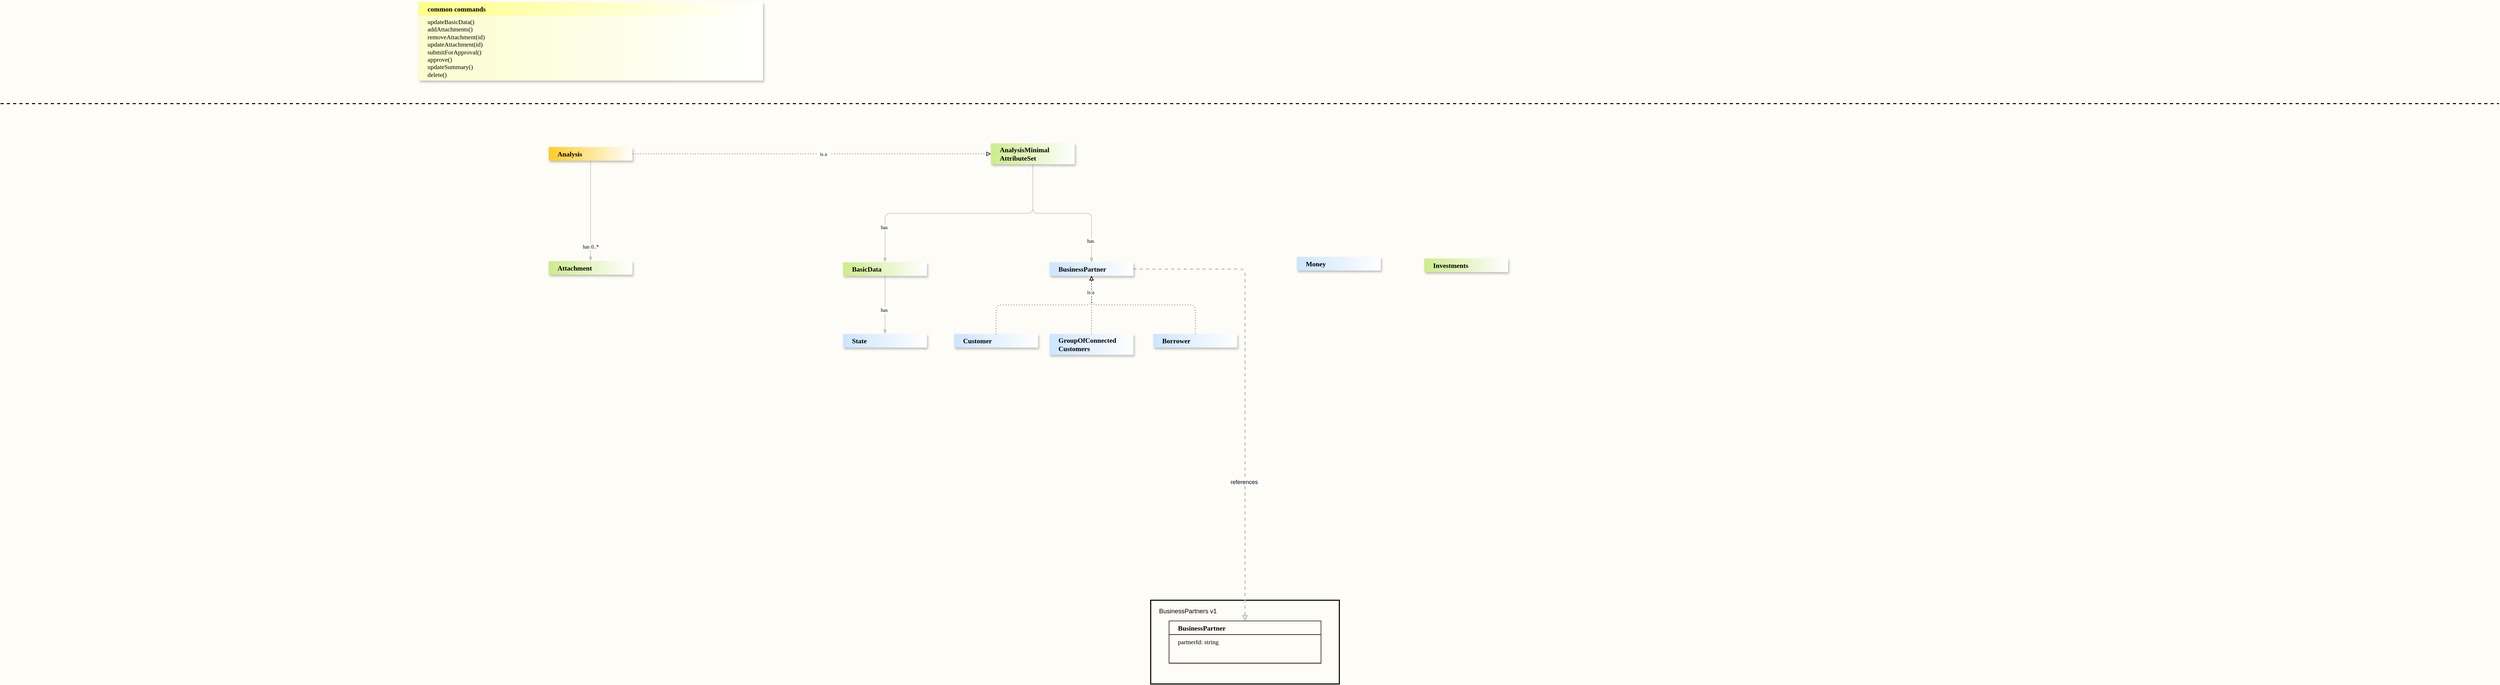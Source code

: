 <mxfile version="20.3.0" type="device" pages="4"><diagram name="commons" id="9f46799a-70d6-7492-0946-bef42562c5a5"><mxGraphModel dx="3074" dy="2399" grid="0" gridSize="10" guides="1" tooltips="1" connect="1" arrows="1" fold="1" page="0" pageScale="1" pageWidth="1100" pageHeight="850" background="#FDFCF7" math="0" shadow="0"><root><mxCell id="0"/><object label="external-systems" id="R-emOWp5Hu_eTEyd55HI-68"><mxCell style="" parent="0"/></object><mxCell id="R-emOWp5Hu_eTEyd55HI-70" value="" style="group;fontFamily=Cairo;fontSource=https://fonts.googleapis.com/css?family=Cairo;" parent="R-emOWp5Hu_eTEyd55HI-68" vertex="1" connectable="0"><mxGeometry x="765" y="-107" width="360" height="160" as="geometry"/></mxCell><mxCell id="R-emOWp5Hu_eTEyd55HI-72" value="" style="html=1;fontSize=14;strokeWidth=2;fillColor=none;container=1;" parent="R-emOWp5Hu_eTEyd55HI-70" vertex="1"><mxGeometry width="360" height="160" as="geometry"><mxRectangle width="50" height="40" as="alternateBounds"/></mxGeometry></mxCell><mxCell id="R-emOWp5Hu_eTEyd55HI-75" value="BusinessPartners v1" style="text;html=1;strokeColor=none;fillColor=none;align=left;verticalAlign=middle;fontSize=12;" parent="R-emOWp5Hu_eTEyd55HI-70" vertex="1"><mxGeometry x="13.846" y="10.667" width="290.769" height="21.333" as="geometry"/></mxCell><object label="BusinessPartner" amlNodeType="externalAggregateRoot" id="yLOAM4HI2C86KbNf3zc3-55"><mxCell style="swimlane;html=1;fontStyle=1;align=left;verticalAlign=middle;childLayout=stackLayout;horizontal=1;startSize=26;horizontalStack=0;resizeParent=1;resizeLast=0;collapsible=1;marginBottom=0;swimlaneFillColor=none;shadow=0;comic=0;labelBackgroundColor=none;strokeWidth=1;fillColor=none;fontFamily=Cairo;fontSize=13;strokeColor=rgb(0, 0, 0);fontColor=rgb(0, 0, 0);fontSource=https://fonts.googleapis.com/css?family=Cairo;spacingLeft=15;" parent="R-emOWp5Hu_eTEyd55HI-70" vertex="1"><mxGeometry x="34.997" y="39.581" width="290" height="80.834" as="geometry"><mxRectangle x="-1233" y="54" width="160" height="26" as="alternateBounds"/></mxGeometry></mxCell></object><object label="&lt;font face=&amp;quot;Cairo&amp;quot;&gt;partnerId: string&lt;/font&gt;" amlNodeChildElementType="attributes" id="yLOAM4HI2C86KbNf3zc3-56"><mxCell style="text;html=1;strokeColor=default;fillColor=none;align=left;verticalAlign=top;spacingLeft=15;spacingRight=4;overflow=hidden;rotatable=0;points=[[0,0.5],[1,0.5]];portConstraint=eastwest;" parent="yLOAM4HI2C86KbNf3zc3-55" vertex="1"><mxGeometry y="26" width="290" height="54.588" as="geometry"/></mxCell></object><object label="" amlConnectionType="references" id="R-emOWp5Hu_eTEyd55HI-96"><mxCell style="edgeStyle=orthogonalEdgeStyle;orthogonalLoop=1;jettySize=auto;html=1;entryX=0.5;entryY=0;entryDx=0;entryDy=0;fontSize=12;endArrow=block;endFill=0;dashed=1;strokeWidth=2;exitX=1;exitY=0.5;exitDx=0;exitDy=0;strokeColor=#BDBDBD;" parent="R-emOWp5Hu_eTEyd55HI-68" source="R-emOWp5Hu_eTEyd55HI-208" target="yLOAM4HI2C86KbNf3zc3-55" edge="1"><mxGeometry relative="1" as="geometry"><mxPoint x="340" y="-664" as="sourcePoint"/><mxPoint x="868.0" y="-213.933" as="targetPoint"/></mxGeometry></mxCell></object><mxCell id="gg4qWKrUlMfw5Dsf28q4-2" value="&amp;nbsp; references&amp;nbsp;&amp;nbsp;" style="edgeLabel;html=1;align=center;verticalAlign=middle;resizable=0;points=[];" parent="R-emOWp5Hu_eTEyd55HI-96" vertex="1" connectable="0"><mxGeometry x="0.4" y="-2" relative="1" as="geometry"><mxPoint as="offset"/></mxGeometry></mxCell><object label="model" id="R-emOWp5Hu_eTEyd55HI-64"><mxCell style="" parent="0"/></object><mxCell id="R-emOWp5Hu_eTEyd55HI-214" style="edgeStyle=orthogonalEdgeStyle;orthogonalLoop=1;jettySize=auto;html=1;entryX=0.5;entryY=1;entryDx=0;entryDy=0;endArrow=block;endFill=0;exitX=0.5;exitY=0;exitDx=0;exitDy=0;dashed=1;dashPattern=1 4;" parent="R-emOWp5Hu_eTEyd55HI-64" source="R-emOWp5Hu_eTEyd55HI-216" target="R-emOWp5Hu_eTEyd55HI-208" edge="1"><mxGeometry relative="1" as="geometry"><mxPoint x="1516" y="-278.41" as="sourcePoint"/></mxGeometry></mxCell><mxCell id="R-emOWp5Hu_eTEyd55HI-210" style="edgeStyle=orthogonalEdgeStyle;orthogonalLoop=1;jettySize=auto;html=1;entryX=0.5;entryY=1;entryDx=0;entryDy=0;endArrow=block;endFill=0;dashed=1;dashPattern=1 4;exitX=0.5;exitY=0;exitDx=0;exitDy=0;" parent="R-emOWp5Hu_eTEyd55HI-64" source="R-emOWp5Hu_eTEyd55HI-211" target="R-emOWp5Hu_eTEyd55HI-208" edge="1"><mxGeometry relative="1" as="geometry"><mxPoint x="1276.36" y="-364.41" as="sourcePoint"/></mxGeometry></mxCell><mxCell id="yLOAM4HI2C86KbNf3zc3-83" value="&amp;nbsp;is a&amp;nbsp;" style="edgeLabel;html=1;align=center;verticalAlign=middle;resizable=0;points=[];fontFamily=Cairo;fontSource=https://fonts.googleapis.com/css?family=Cairo;fontSize=10;" parent="R-emOWp5Hu_eTEyd55HI-210" vertex="1" connectable="0"><mxGeometry x="-0.786" y="-4" relative="1" as="geometry"><mxPoint x="176" y="-49" as="offset"/></mxGeometry></mxCell><mxCell id="R-emOWp5Hu_eTEyd55HI-212" style="edgeStyle=orthogonalEdgeStyle;orthogonalLoop=1;jettySize=auto;html=1;entryX=0.5;entryY=1;entryDx=0;entryDy=0;endArrow=block;endFill=0;dashed=1;dashPattern=1 4;exitX=0.5;exitY=0;exitDx=0;exitDy=0;" parent="R-emOWp5Hu_eTEyd55HI-64" source="R-emOWp5Hu_eTEyd55HI-213" target="R-emOWp5Hu_eTEyd55HI-208" edge="1"><mxGeometry relative="1" as="geometry"/></mxCell><mxCell id="R-emOWp5Hu_eTEyd55HI-197" value="" style="edgeStyle=orthogonalEdgeStyle;orthogonalLoop=1;jettySize=auto;fontSize=12;endArrow=blockThin;endFill=1;exitX=0.5;exitY=1;exitDx=0;exitDy=0;rounded=1;strokeColor=#BDBDBD;" parent="R-emOWp5Hu_eTEyd55HI-64" source="R-emOWp5Hu_eTEyd55HI-203" target="R-emOWp5Hu_eTEyd55HI-235" edge="1"><mxGeometry relative="1" as="geometry"><mxPoint x="1054" y="-657.63" as="sourcePoint"/><mxPoint x="969" y="-434.13" as="targetPoint"/></mxGeometry></mxCell><mxCell id="R-emOWp5Hu_eTEyd55HI-198" value="&amp;nbsp;has 0..*&amp;nbsp;" style="edgeLabel;html=1;align=center;verticalAlign=middle;resizable=0;points=[];fontFamily=Cairo;fontSource=https://fonts.googleapis.com/css?family=Cairo;fontSize=10;" parent="R-emOWp5Hu_eTEyd55HI-197" vertex="1" connectable="0"><mxGeometry x="0.697" relative="1" as="geometry"><mxPoint y="1" as="offset"/></mxGeometry></mxCell><mxCell id="R-emOWp5Hu_eTEyd55HI-199" style="edgeStyle=orthogonalEdgeStyle;orthogonalLoop=1;jettySize=auto;html=1;exitX=0.5;exitY=1;exitDx=0;exitDy=0;entryX=0.5;entryY=0;entryDx=0;entryDy=0;endArrow=blockThin;fontSize=12;strokeColor=#BDBDBD;endFill=1;" parent="R-emOWp5Hu_eTEyd55HI-64" source="R-emOWp5Hu_eTEyd55HI-252" target="R-emOWp5Hu_eTEyd55HI-208" edge="1"><mxGeometry relative="1" as="geometry"><mxPoint x="1229" y="-650.63" as="sourcePoint"/></mxGeometry></mxCell><mxCell id="R-emOWp5Hu_eTEyd55HI-200" value="&amp;nbsp;has&amp;nbsp;" style="edgeLabel;html=1;align=center;verticalAlign=middle;resizable=0;points=[];fontFamily=Cairo;fontSource=https://fonts.googleapis.com/css?family=Cairo;fontSize=10;" parent="R-emOWp5Hu_eTEyd55HI-199" vertex="1" connectable="0"><mxGeometry x="0.663" y="-2" relative="1" as="geometry"><mxPoint y="9" as="offset"/></mxGeometry></mxCell><mxCell id="R-emOWp5Hu_eTEyd55HI-201" style="edgeStyle=orthogonalEdgeStyle;rounded=1;orthogonalLoop=1;jettySize=auto;html=1;entryX=0.5;entryY=0;entryDx=0;entryDy=0;endArrow=blockThin;fontSize=12;strokeColor=#BDBDBD;endFill=1;exitX=0.5;exitY=1;exitDx=0;exitDy=0;" parent="R-emOWp5Hu_eTEyd55HI-64" source="R-emOWp5Hu_eTEyd55HI-252" target="yLOAM4HI2C86KbNf3zc3-39" edge="1"><mxGeometry relative="1" as="geometry"><mxPoint x="-526" y="-690" as="targetPoint"/></mxGeometry></mxCell><mxCell id="R-emOWp5Hu_eTEyd55HI-202" value="&amp;nbsp;has&amp;nbsp;" style="edgeLabel;html=1;align=center;verticalAlign=middle;resizable=0;points=[];fontFamily=Cairo;fontSource=https://fonts.googleapis.com/css?family=Cairo;fontSize=10;" parent="R-emOWp5Hu_eTEyd55HI-201" vertex="1" connectable="0"><mxGeometry x="0.802" relative="1" as="geometry"><mxPoint x="-2" y="-21" as="offset"/></mxGeometry></mxCell><mxCell id="R-emOWp5Hu_eTEyd55HI-224" style="edgeStyle=orthogonalEdgeStyle;orthogonalLoop=1;jettySize=auto;html=1;entryX=0.75;entryY=0;entryDx=0;entryDy=0;fontSize=12;endArrow=blockThin;endFill=1;strokeColor=#BDBDBD;exitX=0.25;exitY=1;exitDx=0;exitDy=0;" parent="R-emOWp5Hu_eTEyd55HI-64" edge="1"><mxGeometry relative="1" as="geometry"><mxPoint x="-551" y="-367.78" as="targetPoint"/></mxGeometry></mxCell><mxCell id="R-emOWp5Hu_eTEyd55HI-225" value="&amp;nbsp;signedBy" style="edgeLabel;html=1;align=center;verticalAlign=middle;resizable=0;points=[];fontSize=10;fontFamily=Cairo;fontSource=https://fonts.googleapis.com/css?family=Cairo;" parent="R-emOWp5Hu_eTEyd55HI-224" vertex="1" connectable="0"><mxGeometry x="0.082" relative="1" as="geometry"><mxPoint as="offset"/></mxGeometry></mxCell><mxCell id="R-emOWp5Hu_eTEyd55HI-253" style="edgeStyle=orthogonalEdgeStyle;orthogonalLoop=1;jettySize=auto;html=1;entryX=0;entryY=0.5;entryDx=0;entryDy=0;fontSize=12;endArrow=block;endFill=0;dashed=1;dashPattern=1 4;" parent="R-emOWp5Hu_eTEyd55HI-64" source="R-emOWp5Hu_eTEyd55HI-203" target="R-emOWp5Hu_eTEyd55HI-252" edge="1"><mxGeometry relative="1" as="geometry"><mxPoint x="892" y="-407.0" as="sourcePoint"/><mxPoint x="627" y="-407.0" as="targetPoint"/></mxGeometry></mxCell><mxCell id="R-emOWp5Hu_eTEyd55HI-255" value="&amp;nbsp; is a&amp;nbsp;&amp;nbsp;" style="edgeLabel;html=1;align=center;verticalAlign=middle;resizable=0;points=[];fontColor=#000000;fontFamily=Cairo;fontSource=https://fonts.googleapis.com/css?family=Cairo;fontSize=10;" parent="R-emOWp5Hu_eTEyd55HI-253" vertex="1" connectable="0"><mxGeometry x="0.061" relative="1" as="geometry"><mxPoint x="1" as="offset"/></mxGeometry></mxCell><mxCell id="kNDJQFS5ZEgOj9LuPexY-9" style="edgeStyle=orthogonalEdgeStyle;orthogonalLoop=1;jettySize=auto;html=1;fontSize=12;endArrow=blockThin;endFill=1;entryX=0.5;entryY=0;entryDx=0;entryDy=0;strokeColor=#BDBDBD;exitX=0.5;exitY=1;exitDx=0;exitDy=0;" parent="R-emOWp5Hu_eTEyd55HI-64" source="yLOAM4HI2C86KbNf3zc3-39" target="kNDJQFS5ZEgOj9LuPexY-5" edge="1"><mxGeometry relative="1" as="geometry"><mxPoint x="50" y="-716.78" as="sourcePoint"/><mxPoint x="50" y="-605.78" as="targetPoint"/></mxGeometry></mxCell><mxCell id="kNDJQFS5ZEgOj9LuPexY-10" value="&amp;nbsp;has&amp;nbsp;" style="edgeLabel;html=1;align=center;verticalAlign=middle;resizable=0;points=[];fontFamily=Cairo;fontSource=https://fonts.googleapis.com/css?family=Cairo;fontSize=10;" parent="kNDJQFS5ZEgOj9LuPexY-9" vertex="1" connectable="0"><mxGeometry x="0.217" y="-3" relative="1" as="geometry"><mxPoint x="1" y="-3" as="offset"/></mxGeometry></mxCell><object label="Analysis" amlNodeType="commonAggregateRoot" id="R-emOWp5Hu_eTEyd55HI-203"><mxCell style="swimlane;html=1;fontStyle=1;align=left;verticalAlign=middle;childLayout=stackLayout;horizontal=1;startSize=26;horizontalStack=0;resizeParent=1;resizeLast=0;collapsible=1;marginBottom=0;swimlaneFillColor=#ffffff;shadow=1;comic=0;labelBackgroundColor=none;strokeWidth=1;fillColor=#ffcd28;fontFamily=Cairo;fontSize=13;strokeColor=none;gradientColor=#ffffff;rounded=0;swimlaneLine=1;gradientDirection=east;fontSource=https://fonts.googleapis.com/css?family=Cairo;spacingLeft=15;" parent="R-emOWp5Hu_eTEyd55HI-64" vertex="1" collapsed="1"><mxGeometry x="-384" y="-973" width="160" height="26" as="geometry"><mxRectangle x="-384" y="-973" width="300" height="55" as="alternateBounds"/></mxGeometry></mxCell></object><object label="no own properties" amlNodeChildElementType="attributes" id="gj42sZ2IkTvvRfYv99KI-12"><mxCell style="text;html=1;strokeColor=none;fillColor=#FFF0D9;align=left;verticalAlign=top;spacingLeft=15;spacingRight=4;overflow=hidden;rotatable=0;points=[[0,0.5],[1,0.5]];portConstraint=eastwest;fontFamily=Cairo;fontSource=https://fonts.googleapis.com/css?family=Cairo;gradientColor=#ffffff;gradientDirection=east;" parent="R-emOWp5Hu_eTEyd55HI-203" vertex="1"><mxGeometry y="26" width="300" height="29" as="geometry"/></mxCell></object><object label="BusinessPartner" amlNodeType="commonValueObject" id="R-emOWp5Hu_eTEyd55HI-208"><mxCell style="swimlane;html=1;fontStyle=1;align=left;verticalAlign=middle;childLayout=stackLayout;horizontal=1;startSize=26;horizontalStack=0;resizeParent=1;resizeLast=0;collapsible=1;marginBottom=0;swimlaneFillColor=#ffffff;shadow=1;comic=0;labelBackgroundColor=none;strokeWidth=1;fontFamily=Cairo;fontSize=13;fillColor=#cce5ff;strokeColor=none;gradientColor=#ffffff;gradientDirection=east;sketch=0;fontSource=https://fonts.googleapis.com/css?family=Cairo;spacingLeft=15;" parent="R-emOWp5Hu_eTEyd55HI-64" vertex="1" collapsed="1"><mxGeometry x="572" y="-752.78" width="160" height="26" as="geometry"><mxRectangle x="573" y="-702.0" width="300" height="84" as="alternateBounds"/></mxGeometry></mxCell></object><object label="businessPartnerId: string&lt;br&gt;displayName: string&lt;br&gt;authorizationGroup: string" amlNodeChildElementType="attributes" id="yLOAM4HI2C86KbNf3zc3-72"><mxCell style="text;html=1;strokeColor=none;fillColor=#F0F8FF;align=left;verticalAlign=top;spacingLeft=15;spacingRight=4;overflow=hidden;rotatable=0;points=[[0,0.5],[1,0.5]];portConstraint=eastwest;gradientColor=#ffffff;gradientDirection=east;" parent="R-emOWp5Hu_eTEyd55HI-208" vertex="1"><mxGeometry y="26" width="300" height="58" as="geometry"/></mxCell></object><object label="Customer" amlNodeType="commonValueObject" id="R-emOWp5Hu_eTEyd55HI-211"><mxCell style="swimlane;html=1;fontStyle=1;align=left;verticalAlign=middle;childLayout=stackLayout;horizontal=1;startSize=26;horizontalStack=0;resizeParent=1;resizeLast=0;collapsible=1;marginBottom=0;swimlaneFillColor=#ffffff;shadow=1;comic=0;labelBackgroundColor=none;strokeWidth=1;fillColor=#cce5ff;fontFamily=Cairo;fontSize=13;strokeColor=none;gradientColor=#ffffff;gradientDirection=east;sketch=0;fontSource=https://fonts.googleapis.com/css?family=Cairo;spacingLeft=15;" parent="R-emOWp5Hu_eTEyd55HI-64" vertex="1" collapsed="1"><mxGeometry x="390" y="-615.78" width="160" height="26" as="geometry"><mxRectangle x="214" y="-563.0" width="300" height="55" as="alternateBounds"/></mxGeometry></mxCell></object><object label="no own properties" amlNodeChildElementType="attributes" id="yLOAM4HI2C86KbNf3zc3-69"><mxCell style="text;html=1;strokeColor=none;fillColor=#F0F8FF;align=left;verticalAlign=top;spacingLeft=15;spacingRight=4;overflow=hidden;rotatable=0;points=[[0,0.5],[1,0.5]];portConstraint=eastwest;gradientColor=#ffffff;gradientDirection=east;" parent="R-emOWp5Hu_eTEyd55HI-211" vertex="1"><mxGeometry y="26" width="300" height="29" as="geometry"/></mxCell></object><object label="Borrower" amlNodeType="commonValueObject" id="R-emOWp5Hu_eTEyd55HI-213"><mxCell style="swimlane;html=1;fontStyle=1;align=left;verticalAlign=middle;childLayout=stackLayout;horizontal=1;startSize=26;horizontalStack=0;resizeParent=1;resizeLast=0;collapsible=1;marginBottom=0;swimlaneFillColor=#ffffff;shadow=1;comic=0;labelBackgroundColor=none;strokeWidth=1;fillColor=#cce5ff;fontFamily=Cairo;fontSize=13;strokeColor=none;gradientColor=#ffffff;gradientDirection=east;sketch=0;fontSource=https://fonts.googleapis.com/css?family=Cairo;spacingLeft=15;" parent="R-emOWp5Hu_eTEyd55HI-64" vertex="1" collapsed="1"><mxGeometry x="770" y="-615.78" width="160" height="26" as="geometry"><mxRectangle x="594" y="-563" width="300" height="55" as="alternateBounds"/></mxGeometry></mxCell></object><object label="no own properties" amlNodeChildElementType="attributes" id="yLOAM4HI2C86KbNf3zc3-67"><mxCell style="text;html=1;strokeColor=none;fillColor=#F0F8FF;align=left;verticalAlign=top;spacingLeft=15;spacingRight=4;overflow=hidden;rotatable=0;points=[[0,0.5],[1,0.5]];portConstraint=eastwest;gradientColor=#ffffff;gradientDirection=east;" parent="R-emOWp5Hu_eTEyd55HI-213" vertex="1"><mxGeometry y="26" width="300" height="29" as="geometry"/></mxCell></object><object label="GroupOfConnected&lt;br&gt;Customers" amlNodeType="commonValueObject" id="R-emOWp5Hu_eTEyd55HI-216"><mxCell style="swimlane;html=1;fontStyle=1;align=left;verticalAlign=middle;childLayout=stackLayout;horizontal=1;startSize=40;horizontalStack=0;resizeParent=1;resizeLast=0;collapsible=1;marginBottom=0;swimlaneFillColor=#ffffff;shadow=1;comic=0;labelBackgroundColor=none;strokeWidth=1;fillColor=#cce5ff;fontFamily=Cairo;fontSize=13;strokeColor=none;gradientColor=#ffffff;gradientDirection=east;sketch=0;fontSource=https://fonts.googleapis.com/css?family=Cairo;spacingLeft=15;" parent="R-emOWp5Hu_eTEyd55HI-64" vertex="1" collapsed="1"><mxGeometry x="572" y="-615.78" width="160" height="40" as="geometry"><mxRectangle x="396" y="-563.0" width="300" height="69" as="alternateBounds"/></mxGeometry></mxCell></object><object label="no own properties" amlNodeChildElementType="attributes" id="yLOAM4HI2C86KbNf3zc3-68"><mxCell style="text;html=1;strokeColor=none;fillColor=#F0F8FF;align=left;verticalAlign=top;spacingLeft=15;spacingRight=4;overflow=hidden;rotatable=0;points=[[0,0.5],[1,0.5]];portConstraint=eastwest;gradientColor=#ffffff;gradientDirection=east;" parent="R-emOWp5Hu_eTEyd55HI-216" vertex="1"><mxGeometry y="26" width="300" height="29" as="geometry"/></mxCell></object><object label="Attachment" amlNodeType="commonEntity" id="R-emOWp5Hu_eTEyd55HI-235"><mxCell style="swimlane;html=1;fontStyle=1;align=left;verticalAlign=middle;childLayout=stackLayout;horizontal=1;startSize=26;horizontalStack=0;resizeParent=1;resizeLast=0;collapsible=1;marginBottom=0;swimlaneFillColor=#ffffff;shadow=1;comic=0;labelBackgroundColor=none;strokeWidth=1;fillColor=#cdeb8b;fontFamily=Cairo;fontSize=13;strokeColor=none;gradientColor=#ffffff;gradientDirection=east;fontSource=https://fonts.googleapis.com/css?family=Cairo;spacingLeft=15;" parent="R-emOWp5Hu_eTEyd55HI-64" vertex="1" collapsed="1"><mxGeometry x="-384" y="-755.0" width="160" height="26" as="geometry"><mxRectangle x="-264" y="-702.0" width="300" height="69" as="alternateBounds"/></mxGeometry></mxCell></object><object label="filename: string&lt;br&gt;url: string" amlNodeChildElementType="attributes" id="yLOAM4HI2C86KbNf3zc3-61"><mxCell style="text;html=1;strokeColor=none;fillColor=#F6FBE9;align=left;verticalAlign=top;spacingLeft=15;spacingRight=4;overflow=hidden;rotatable=0;points=[[0,0.5],[1,0.5]];portConstraint=eastwest;fontFamily=Cairo;gradientColor=#ffffff;fontStyle=0;fontSource=https://fonts.googleapis.com/css?family=Cairo;gradientDirection=east;" parent="R-emOWp5Hu_eTEyd55HI-235" vertex="1"><mxGeometry y="26" width="300" height="43" as="geometry"/></mxCell></object><object label="AnalysisMinimal&lt;br&gt;AttributeSet" amlNodeType="commonEntity" id="R-emOWp5Hu_eTEyd55HI-252"><mxCell style="swimlane;html=1;fontStyle=1;align=left;verticalAlign=middle;childLayout=stackLayout;horizontal=1;startSize=40;horizontalStack=0;resizeParent=1;resizeLast=0;collapsible=1;marginBottom=0;swimlaneFillColor=#ffffff;shadow=1;comic=0;labelBackgroundColor=none;strokeWidth=1;fillColor=#cdeb8b;fontFamily=Cairo;fontSize=13;strokeColor=none;gradientColor=#ffffff;gradientDirection=east;fontSource=https://fonts.googleapis.com/css?family=Cairo;spacingLeft=15;" parent="R-emOWp5Hu_eTEyd55HI-64" vertex="1" collapsed="1"><mxGeometry x="460" y="-980" width="160" height="40" as="geometry"><mxRectangle x="460" y="-980" width="300" height="83" as="alternateBounds"/></mxGeometry></mxCell></object><object label="analysisType: string&lt;br&gt;businessId: string" amlNodeChildElementType="attributes" id="yLOAM4HI2C86KbNf3zc3-71"><mxCell style="text;html=1;strokeColor=none;fillColor=#F6FBE9;align=left;verticalAlign=top;spacingLeft=15;spacingRight=4;overflow=hidden;rotatable=0;points=[[0,0.5],[1,0.5]];portConstraint=eastwest;fontFamily=Cairo;gradientColor=#ffffff;fontStyle=0;fontSource=https://fonts.googleapis.com/css?family=Cairo;gradientDirection=east;" parent="R-emOWp5Hu_eTEyd55HI-252" vertex="1"><mxGeometry y="40" width="300" height="43" as="geometry"/></mxCell></object><object label="Investments" amlNodeType="commonEntity" id="R-emOWp5Hu_eTEyd55HI-349"><mxCell style="swimlane;html=1;fontStyle=1;align=left;verticalAlign=middle;childLayout=stackLayout;horizontal=1;startSize=40;horizontalStack=0;resizeParent=1;resizeLast=0;collapsible=1;marginBottom=0;swimlaneFillColor=#ffffff;shadow=1;comic=0;labelBackgroundColor=none;strokeWidth=1;fillColor=#cdeb8b;fontFamily=Cairo;fontSize=13;strokeColor=none;gradientColor=#ffffff;gradientDirection=east;fontSource=https://fonts.googleapis.com/css?family=Cairo;spacingLeft=15;" parent="R-emOWp5Hu_eTEyd55HI-64" vertex="1" collapsed="1"><mxGeometry x="1287" y="-760.0" width="160" height="26" as="geometry"><mxRectangle x="813" y="-745.0" width="250" height="130" as="alternateBounds"/></mxGeometry></mxCell></object><object label="" amlNodeChildElementType="attributes" id="yLOAM4HI2C86KbNf3zc3-78"><mxCell style="text;html=1;strokeColor=none;fillColor=#F6FBE9;align=left;verticalAlign=top;spacingLeft=15;spacingRight=4;overflow=hidden;rotatable=0;points=[[0,0.5],[1,0.5]];portConstraint=eastwest;fontFamily=Cairo;gradientColor=#ffffff;fontStyle=0;fontSource=https://fonts.googleapis.com/css?family=Cairo;gradientDirection=east;" parent="R-emOWp5Hu_eTEyd55HI-349" vertex="1"><mxGeometry y="40" width="250" height="90" as="geometry"/></mxCell></object><object label="BasicData" amlNodeType="commonEntity" id="yLOAM4HI2C86KbNf3zc3-39"><mxCell style="swimlane;html=1;fontStyle=1;align=left;verticalAlign=middle;childLayout=stackLayout;horizontal=1;startSize=26;horizontalStack=0;resizeParent=1;resizeLast=0;collapsible=1;marginBottom=0;swimlaneFillColor=#ffffff;shadow=1;comic=0;labelBackgroundColor=none;strokeWidth=1;fillColor=#cdeb8b;fontFamily=Cairo;fontSize=13;strokeColor=none;gradientColor=#ffffff;gradientDirection=east;fontSource=https://fonts.googleapis.com/css?family=Cairo;spacingLeft=15;" parent="R-emOWp5Hu_eTEyd55HI-64" vertex="1" collapsed="1"><mxGeometry x="178" y="-752.78" width="160" height="26" as="geometry"><mxRectangle x="170" y="-702.0" width="300" height="69" as="alternateBounds"/></mxGeometry></mxCell></object><object label="name: string&lt;br&gt;department: string" amlNodeChildElementType="attributes" id="yLOAM4HI2C86KbNf3zc3-62"><mxCell style="text;html=1;strokeColor=none;fillColor=#F6FBE9;align=left;verticalAlign=top;spacingLeft=15;spacingRight=4;overflow=hidden;rotatable=0;points=[[0,0.5],[1,0.5]];portConstraint=eastwest;fontFamily=Cairo;gradientColor=#ffffff;fontStyle=0;fontSource=https://fonts.googleapis.com/css?family=Cairo;gradientDirection=east;" parent="yLOAM4HI2C86KbNf3zc3-39" vertex="1"><mxGeometry y="40" width="300" height="43" as="geometry"/></mxCell></object><object label="State" amlNodeType="commonValueObject" id="kNDJQFS5ZEgOj9LuPexY-5"><mxCell style="swimlane;html=1;fontStyle=1;align=left;verticalAlign=middle;childLayout=stackLayout;horizontal=1;startSize=26;horizontalStack=0;resizeParent=1;resizeLast=0;collapsible=1;marginBottom=0;swimlaneFillColor=#ffffff;shadow=1;comic=0;labelBackgroundColor=none;strokeWidth=1;fillColor=#cce5ff;fontFamily=Cairo;fontSize=13;strokeColor=none;gradientColor=#ffffff;gradientDirection=east;sketch=0;fontSource=https://fonts.googleapis.com/css?family=Cairo;spacingLeft=15;" parent="R-emOWp5Hu_eTEyd55HI-64" vertex="1" collapsed="1"><mxGeometry x="178" y="-615.78" width="160" height="26" as="geometry"><mxRectangle x="214" y="-563.0" width="300" height="98" as="alternateBounds"/></mxGeometry></mxCell></object><object label=": Enum &lt;br&gt;&amp;nbsp;&amp;nbsp;- IN_PROGRESS&lt;br&gt;&amp;nbsp;&amp;nbsp;- IN_APPROVAL&lt;br&gt;&amp;nbsp;&amp;nbsp;- APPROVED" amlNodeChildElementType="attributes" id="kNDJQFS5ZEgOj9LuPexY-6"><mxCell style="text;html=1;strokeColor=none;fillColor=#F0F8FF;align=left;verticalAlign=top;spacingLeft=15;spacingRight=4;overflow=hidden;rotatable=0;points=[[0,0.5],[1,0.5]];portConstraint=eastwest;gradientColor=#ffffff;gradientDirection=east;" parent="kNDJQFS5ZEgOj9LuPexY-5" vertex="1"><mxGeometry y="26" width="300" height="72" as="geometry"/></mxCell></object><object label="Money" amlNodeType="commonValueObject" id="xxBwRm9I7DSHpArUTlrl-15"><mxCell style="swimlane;html=1;fontStyle=1;align=left;verticalAlign=middle;childLayout=stackLayout;horizontal=1;startSize=26;horizontalStack=0;resizeParent=1;resizeLast=0;collapsible=1;marginBottom=0;swimlaneFillColor=#ffffff;shadow=1;comic=0;labelBackgroundColor=none;strokeWidth=1;fillColor=#cce5ff;fontFamily=Cairo;fontSize=13;strokeColor=none;gradientColor=#ffffff;gradientDirection=east;sketch=0;fontSource=https://fonts.googleapis.com/css?family=Cairo;spacingLeft=15;" parent="R-emOWp5Hu_eTEyd55HI-64" vertex="1" collapsed="1"><mxGeometry x="1044" y="-763" width="160" height="26" as="geometry"><mxRectangle x="1050" y="-944" width="300" height="55" as="alternateBounds"/></mxGeometry></mxCell></object><object label="amount: number" amlNodeChildElementType="attributes" id="xxBwRm9I7DSHpArUTlrl-16"><mxCell style="text;html=1;strokeColor=none;fillColor=#F0F8FF;align=left;verticalAlign=top;spacingLeft=15;spacingRight=4;overflow=hidden;rotatable=0;points=[[0,0.5],[1,0.5]];portConstraint=eastwest;gradientColor=#ffffff;gradientDirection=east;" parent="xxBwRm9I7DSHpArUTlrl-15" vertex="1"><mxGeometry y="26" width="300" height="29" as="geometry"/></mxCell></object><object label="commands" id="NjVYY3FXl-hAONCLGLnR-1"><mxCell parent="0"/></object><mxCell id="NjVYY3FXl-hAONCLGLnR-2" value="" style="line;strokeWidth=2;fillColor=none;align=left;verticalAlign=middle;spacingTop=-1;spacingLeft=3;spacingRight=3;rotatable=0;labelPosition=right;points=[];portConstraint=eastwest;fontSize=14;dashed=1;" parent="NjVYY3FXl-hAONCLGLnR-1" vertex="1"><mxGeometry x="-1430" y="-1060" width="4768" height="8" as="geometry"/></mxCell><object label="common commands" amlNodeType="repository" id="3H7angd2jfgt1CrP0ZOO-0"><mxCell style="swimlane;html=1;fontStyle=1;align=left;verticalAlign=middle;childLayout=stackLayout;horizontal=1;startSize=26;horizontalStack=0;resizeParent=1;resizeLast=0;collapsible=1;marginBottom=0;swimlaneFillColor=#ffffff;shadow=1;comic=0;labelBackgroundColor=none;strokeWidth=1;fontFamily=Cairo;fontSize=13;fillColor=#ffff88;strokeColor=none;fontSource=https://fonts.googleapis.com/css?family=Cairo;spacingLeft=15;gradientColor=#ffffff;gradientDirection=east;" parent="NjVYY3FXl-hAONCLGLnR-1" vertex="1"><mxGeometry x="-632" y="-1250" width="657" height="150" as="geometry"><mxRectangle x="-347" y="-1358" width="160" height="40" as="alternateBounds"/></mxGeometry></mxCell></object><object label="updateBasicData()&lt;br&gt;addAttachments()&lt;br&gt;removeAttachment(id)&lt;br&gt;updateAttachment(id)&lt;br&gt;submitForApproval()&lt;br&gt;approve()&lt;br&gt;updateSummary()&lt;br&gt;delete()" amlNodeChildElementType="commands" id="3H7angd2jfgt1CrP0ZOO-1"><mxCell style="text;html=1;strokeColor=none;fillColor=#FBFDCE;align=left;verticalAlign=middle;spacingLeft=15;spacingRight=4;overflow=hidden;rotatable=0;points=[[0,0.5],[1,0.5]];portConstraint=eastwest;gradientColor=#ffffff;fontFamily=Cairo;fontSource=https://fonts.googleapis.com/css?family=Cairo;fontSize=12;fontStyle=0;startSize=40;swimlaneFillColor=#ffffff;shadow=0;comic=0;labelBackgroundColor=none;strokeWidth=1;gradientDirection=east;" parent="3H7angd2jfgt1CrP0ZOO-0" vertex="1"><mxGeometry y="26" width="657" height="124" as="geometry"/></mxCell></object></root></mxGraphModel></diagram><diagram name="corporates-analyses" id="9SfbXKoiHhgl9Izn5Nmt"><mxGraphModel dx="3519" dy="2105" grid="0" gridSize="10" guides="1" tooltips="1" connect="1" arrows="1" fold="1" page="0" pageScale="1" pageWidth="1100" pageHeight="850" background="#FDFCF7" math="0" shadow="0"><root><mxCell id="H1TfeHSKVE-zbWvS9Swd-0"/><object label="external-systems" id="H1TfeHSKVE-zbWvS9Swd-1"><mxCell style="" parent="H1TfeHSKVE-zbWvS9Swd-0"/></object><mxCell id="H1TfeHSKVE-zbWvS9Swd-12" value="" style="group;fontFamily=Cairo;fontSource=https://fonts.googleapis.com/css?family=Cairo;strokeColor=none;" parent="H1TfeHSKVE-zbWvS9Swd-1" vertex="1" connectable="0"><mxGeometry x="1864" y="625" width="360" height="160" as="geometry"/></mxCell><mxCell id="H1TfeHSKVE-zbWvS9Swd-13" value="" style="html=1;fontSize=14;strokeWidth=2;fillColor=none;" parent="H1TfeHSKVE-zbWvS9Swd-12" vertex="1"><mxGeometry width="360" height="160" as="geometry"/></mxCell><mxCell id="H1TfeHSKVE-zbWvS9Swd-14" value="Global Format" style="text;html=1;strokeColor=none;fillColor=none;align=left;verticalAlign=middle;fontSize=12;" parent="H1TfeHSKVE-zbWvS9Swd-12" vertex="1"><mxGeometry x="13.846" y="10.667" width="290.769" height="21.333" as="geometry"/></mxCell><object label="BalanceSheet?" dmlNodeType="externalAggregateRoot" id="H1TfeHSKVE-zbWvS9Swd-15"><mxCell style="swimlane;html=1;fontStyle=1;align=left;verticalAlign=middle;childLayout=stackLayout;horizontal=1;startSize=26;horizontalStack=0;resizeParent=1;resizeLast=0;collapsible=1;marginBottom=0;swimlaneFillColor=none;shadow=0;comic=0;labelBackgroundColor=none;strokeWidth=1;fontFamily=Cairo;fontSize=13;fontSource=https://fonts.googleapis.com/css?family=Cairo;spacingLeft=15;fillColor=none;" parent="H1TfeHSKVE-zbWvS9Swd-12" vertex="1"><mxGeometry x="35" y="38.533" width="290" height="82.933" as="geometry"><mxRectangle x="-1233" y="54" width="160" height="26" as="alternateBounds"/></mxGeometry></mxCell></object><object label="id : string" dmlNodeChildElementType="attributes" id="H1TfeHSKVE-zbWvS9Swd-16"><mxCell style="text;html=1;strokeColor=default;fillColor=none;align=left;verticalAlign=top;spacingLeft=15;spacingRight=4;overflow=hidden;rotatable=0;points=[[0,0.5],[1,0.5]];portConstraint=eastwest;" parent="H1TfeHSKVE-zbWvS9Swd-15" vertex="1"><mxGeometry y="26" width="290" height="56.933" as="geometry"/></mxCell></object><mxCell id="H1TfeHSKVE-zbWvS9Swd-17" value="" style="group;fontFamily=Cairo;fontSource=https://fonts.googleapis.com/css?family=Cairo;" parent="H1TfeHSKVE-zbWvS9Swd-1" vertex="1" connectable="0"><mxGeometry x="363" y="121" width="360" height="160" as="geometry"/></mxCell><mxCell id="H1TfeHSKVE-zbWvS9Swd-18" value="" style="html=1;fontSize=14;strokeWidth=2;fillColor=none;" parent="H1TfeHSKVE-zbWvS9Swd-17" vertex="1"><mxGeometry width="360" height="160" as="geometry"/></mxCell><mxCell id="H1TfeHSKVE-zbWvS9Swd-19" value="Distiller" style="text;html=1;strokeColor=none;fillColor=none;align=left;verticalAlign=middle;fontSize=12;" parent="H1TfeHSKVE-zbWvS9Swd-17" vertex="1"><mxGeometry x="13.846" y="10.667" width="290.769" height="21.333" as="geometry"/></mxCell><object label="Rating?" dmlNodeType="externalAggregateRoot" id="H1TfeHSKVE-zbWvS9Swd-20"><mxCell style="swimlane;html=1;fontStyle=1;align=left;verticalAlign=middle;childLayout=stackLayout;horizontal=1;startSize=26;horizontalStack=0;resizeParent=1;resizeLast=0;collapsible=1;marginBottom=0;swimlaneFillColor=none;shadow=0;comic=0;labelBackgroundColor=none;strokeWidth=1;fillColor=none;fontFamily=Cairo;fontSize=13;strokeColor=rgb(0, 0, 0);fontColor=rgb(0, 0, 0);fontSource=https://fonts.googleapis.com/css?family=Cairo;spacingLeft=15;" parent="H1TfeHSKVE-zbWvS9Swd-17" vertex="1"><mxGeometry x="35" y="39.71" width="290" height="80.588" as="geometry"><mxRectangle x="-1233" y="54" width="160" height="26" as="alternateBounds"/></mxGeometry></mxCell></object><object label="" dmlNodeChildElementType="attributes" id="H1TfeHSKVE-zbWvS9Swd-21"><mxCell style="text;html=1;strokeColor=default;fillColor=none;align=left;verticalAlign=top;spacingLeft=15;spacingRight=4;overflow=hidden;rotatable=0;points=[[0,0.5],[1,0.5]];portConstraint=eastwest;" parent="H1TfeHSKVE-zbWvS9Swd-20" vertex="1"><mxGeometry y="26" width="290" height="54.588" as="geometry"/></mxCell></object><object label="" dmlConnectionType="references" id="_KrlpCqGAWcIFoY4fBYV-0"><mxCell style="edgeStyle=orthogonalEdgeStyle;orthogonalLoop=1;jettySize=auto;html=1;entryX=0.5;entryY=0;entryDx=0;entryDy=0;fontSize=12;endArrow=block;endFill=0;dashed=1;strokeWidth=2;strokeColor=#BDBDBD;jumpSize=6;exitX=0.5;exitY=1;exitDx=0;exitDy=0;" parent="H1TfeHSKVE-zbWvS9Swd-1" source="tTOW2E_-RH7D2SMREjzA-77" target="H1TfeHSKVE-zbWvS9Swd-20" edge="1"><mxGeometry relative="1" as="geometry"><mxPoint x="-618" y="-341.5" as="sourcePoint"/><mxPoint x="-618" y="131" as="targetPoint"/></mxGeometry></mxCell></object><mxCell id="_KrlpCqGAWcIFoY4fBYV-1" value="&amp;nbsp; references&amp;nbsp;&amp;nbsp;" style="edgeLabel;html=1;align=center;verticalAlign=middle;resizable=0;points=[];" parent="_KrlpCqGAWcIFoY4fBYV-0" vertex="1" connectable="0"><mxGeometry x="-0.025" y="3" relative="1" as="geometry"><mxPoint x="-3" y="41" as="offset"/></mxGeometry></mxCell><object label="" dmlConnectionType="references" id="y2Nz0ruWtZN0RyWJc0rv-0"><mxCell style="edgeStyle=orthogonalEdgeStyle;orthogonalLoop=1;jettySize=auto;html=1;entryX=0.5;entryY=0;entryDx=0;entryDy=0;fontSize=12;endArrow=block;endFill=0;dashed=1;strokeWidth=2;strokeColor=#BDBDBD;jumpSize=6;exitX=0.5;exitY=1;exitDx=0;exitDy=0;" parent="H1TfeHSKVE-zbWvS9Swd-1" source="f7AFz97HDGFYfn5om-Um-3" target="H1TfeHSKVE-zbWvS9Swd-15" edge="1"><mxGeometry relative="1" as="geometry"><mxPoint x="2106" y="383" as="sourcePoint"/><mxPoint x="2334" y="569.978" as="targetPoint"/></mxGeometry></mxCell></object><mxCell id="y2Nz0ruWtZN0RyWJc0rv-1" value="&amp;nbsp; references&amp;nbsp;&amp;nbsp;" style="edgeLabel;html=1;align=center;verticalAlign=middle;resizable=0;points=[];" parent="y2Nz0ruWtZN0RyWJc0rv-0" vertex="1" connectable="0"><mxGeometry x="-0.025" y="3" relative="1" as="geometry"><mxPoint x="-3" y="179" as="offset"/></mxGeometry></mxCell><mxCell id="uOkHcb-rxztYplEMFlYX-0" style="edgeStyle=orthogonalEdgeStyle;orthogonalLoop=1;jettySize=auto;html=1;fontSize=12;endArrow=blockThin;endFill=1;exitX=0.5;exitY=1;exitDx=0;exitDy=0;entryX=0.5;entryY=0;entryDx=0;entryDy=0;strokeColor=#BDBDBD;" parent="H1TfeHSKVE-zbWvS9Swd-1" source="tTOW2E_-RH7D2SMREjzA-68" target="uOkHcb-rxztYplEMFlYX-4" edge="1"><mxGeometry relative="1" as="geometry"><mxPoint x="-1616" y="-693" as="sourcePoint"/><mxPoint x="-361" y="30.37" as="targetPoint"/><Array as="points"><mxPoint x="-301" y="-665"/><mxPoint x="-1272" y="-665"/></Array></mxGeometry></mxCell><mxCell id="uOkHcb-rxztYplEMFlYX-1" value="&amp;nbsp;has&amp;nbsp;" style="edgeLabel;html=1;align=center;verticalAlign=middle;resizable=0;points=[];fontFamily=Cairo;fontSource=https://fonts.googleapis.com/css?family=Cairo;fontSize=10;" parent="uOkHcb-rxztYplEMFlYX-0" vertex="1" connectable="0"><mxGeometry x="0.769" relative="1" as="geometry"><mxPoint y="15" as="offset"/></mxGeometry></mxCell><mxCell id="uOkHcb-rxztYplEMFlYX-2" style="edgeStyle=orthogonalEdgeStyle;orthogonalLoop=1;jettySize=auto;html=1;fontSize=12;endArrow=blockThin;endFill=1;entryX=0.5;entryY=0;entryDx=0;entryDy=0;strokeColor=#BDBDBD;exitX=0.5;exitY=1;exitDx=0;exitDy=0;" parent="H1TfeHSKVE-zbWvS9Swd-1" source="uOkHcb-rxztYplEMFlYX-4" target="uOkHcb-rxztYplEMFlYX-6" edge="1"><mxGeometry relative="1" as="geometry"><mxPoint x="-1603" y="-390.78" as="sourcePoint"/><mxPoint x="-1464" y="-351.78" as="targetPoint"/></mxGeometry></mxCell><mxCell id="uOkHcb-rxztYplEMFlYX-3" value="&amp;nbsp;has&amp;nbsp;" style="edgeLabel;html=1;align=center;verticalAlign=middle;resizable=0;points=[];fontFamily=Cairo;fontSource=https://fonts.googleapis.com/css?family=Cairo;fontSize=10;" parent="uOkHcb-rxztYplEMFlYX-2" vertex="1" connectable="0"><mxGeometry x="0.217" y="-3" relative="1" as="geometry"><mxPoint x="3" y="-7" as="offset"/></mxGeometry></mxCell><object label="Summary" amlNodeType="commonEntity" id="uOkHcb-rxztYplEMFlYX-4"><mxCell style="swimlane;html=1;fontStyle=1;align=left;verticalAlign=middle;childLayout=stackLayout;horizontal=1;startSize=26;horizontalStack=0;resizeParent=1;resizeLast=0;collapsible=1;marginBottom=0;swimlaneFillColor=#ffffff;shadow=1;comic=0;labelBackgroundColor=none;strokeWidth=1;fillColor=#cdeb8b;fontFamily=Cairo;fontSize=13;strokeColor=none;gradientColor=#ffffff;gradientDirection=east;fontSource=https://fonts.googleapis.com/css?family=Cairo;spacingLeft=15;rounded=0;" parent="H1TfeHSKVE-zbWvS9Swd-1" vertex="1" collapsed="1"><mxGeometry x="-1352" y="-540" width="160" height="26" as="geometry"><mxRectangle x="-1352" y="-540" width="300" height="141" as="alternateBounds"/></mxGeometry></mxCell></object><object label="summary: string&lt;br&gt;ratingChangeAssessment: string&lt;br&gt;analysisStrategy: string&lt;br&gt;isContinuationOfCreditCommitmentAcceptable: boolean&lt;br&gt;isMeasuresRequired: boolean&lt;br&gt;ratingChangeMeasures: string&lt;br&gt;isGccSubsequentTestConfirmed: boolean" amlNodeChildElementType="attributes" id="uOkHcb-rxztYplEMFlYX-5"><mxCell style="text;html=1;strokeColor=none;fillColor=#F6FBE9;align=left;verticalAlign=top;spacingLeft=15;spacingRight=4;overflow=hidden;rotatable=0;points=[[0,0.5],[1,0.5]];portConstraint=eastwest;fontFamily=Cairo;gradientColor=#ffffff;fontStyle=0;fontSource=https://fonts.googleapis.com/css?family=Cairo;gradientDirection=east;" parent="uOkHcb-rxztYplEMFlYX-4" vertex="1"><mxGeometry y="26" width="300" height="115" as="geometry"/></mxCell></object><object label="LtaCaseType" amlNodeType="commonValueObject" id="uOkHcb-rxztYplEMFlYX-6"><mxCell style="swimlane;html=1;fontStyle=1;align=left;verticalAlign=middle;childLayout=stackLayout;horizontal=1;startSize=26;horizontalStack=0;resizeParent=1;resizeLast=0;collapsible=1;marginBottom=0;swimlaneFillColor=#ffffff;shadow=1;comic=0;labelBackgroundColor=none;strokeWidth=1;fillColor=#cce5ff;fontFamily=Cairo;fontSize=13;strokeColor=none;gradientColor=#ffffff;gradientDirection=east;sketch=0;fontSource=https://fonts.googleapis.com/css?family=Cairo;spacingLeft=15;" parent="H1TfeHSKVE-zbWvS9Swd-1" vertex="1" collapsed="1"><mxGeometry x="-1352" y="-361.78" width="160" height="26" as="geometry"><mxRectangle x="-39" y="-565.0" width="300" height="98" as="alternateBounds"/></mxGeometry></mxCell></object><object label=": Enum &lt;br&gt;&amp;nbsp;&amp;nbsp;- NO_LTA&lt;br&gt;&amp;nbsp;&amp;nbsp;- LTA&lt;br&gt;&amp;nbsp;&amp;nbsp;- HIGHLY_LTA" amlNodeChildElementType="attributes" id="uOkHcb-rxztYplEMFlYX-7"><mxCell style="text;html=1;strokeColor=none;fillColor=#F0F8FF;align=left;verticalAlign=top;spacingLeft=15;spacingRight=4;overflow=hidden;rotatable=0;points=[[0,0.5],[1,0.5]];portConstraint=eastwest;gradientColor=#ffffff;gradientDirection=east;" parent="uOkHcb-rxztYplEMFlYX-6" vertex="1"><mxGeometry y="26" width="300" height="72" as="geometry"/></mxCell></object><mxCell id="AaYufPsaHpoKZVM64efq-32" value="" style="group;fontFamily=Cairo;fontSource=https://fonts.googleapis.com/css?family=Cairo;" parent="H1TfeHSKVE-zbWvS9Swd-1" vertex="1" connectable="0"><mxGeometry x="-1951" y="81" width="360" height="160" as="geometry"/></mxCell><mxCell id="AaYufPsaHpoKZVM64efq-33" value="" style="html=1;fontSize=14;strokeWidth=2;fillColor=none;" parent="AaYufPsaHpoKZVM64efq-32" vertex="1"><mxGeometry width="345.6" height="160" as="geometry"/></mxCell><mxCell id="AaYufPsaHpoKZVM64efq-34" value="Azure Cloud Active Directory" style="text;html=1;strokeColor=none;fillColor=none;align=left;verticalAlign=middle;fontSize=12;" parent="AaYufPsaHpoKZVM64efq-32" vertex="1"><mxGeometry x="14.4" y="11" width="287.6" height="23.29" as="geometry"/></mxCell><object label="User" amlNodeType="externalAggregateRoot" id="AaYufPsaHpoKZVM64efq-35"><mxCell style="swimlane;html=1;fontStyle=1;align=left;verticalAlign=middle;childLayout=stackLayout;horizontal=1;startSize=26;horizontalStack=0;resizeParent=1;resizeLast=0;collapsible=1;marginBottom=0;swimlaneFillColor=none;shadow=0;comic=0;labelBackgroundColor=none;strokeWidth=1;fillColor=none;fontFamily=Cairo;fontSize=13;strokeColor=rgb(0, 0, 0);fontColor=rgb(0, 0, 0);fontSource=https://fonts.googleapis.com/css?family=Cairo;spacingLeft=15;" parent="AaYufPsaHpoKZVM64efq-32" vertex="1"><mxGeometry x="27.797" y="39.581" width="290" height="80.834" as="geometry"><mxRectangle x="-1233" y="54" width="160" height="26" as="alternateBounds"/></mxGeometry></mxCell></object><object label="" amlNodeChildElementType="attributes" id="AaYufPsaHpoKZVM64efq-36"><mxCell style="text;html=1;strokeColor=default;fillColor=none;align=left;verticalAlign=top;spacingLeft=15;spacingRight=4;overflow=hidden;rotatable=0;points=[[0,0.5],[1,0.5]];portConstraint=eastwest;" parent="AaYufPsaHpoKZVM64efq-35" vertex="1"><mxGeometry y="26" width="290" height="54.588" as="geometry"/></mxCell></object><object label="" amlConnectionType="references" id="AaYufPsaHpoKZVM64efq-37"><mxCell style="edgeStyle=orthogonalEdgeStyle;orthogonalLoop=1;jettySize=auto;html=1;dashed=1;fontSize=12;endArrow=block;endFill=0;strokeWidth=2;entryX=0.5;entryY=0;entryDx=0;entryDy=0;strokeColor=#BDBDBD;" parent="H1TfeHSKVE-zbWvS9Swd-1" source="AaYufPsaHpoKZVM64efq-52" target="AaYufPsaHpoKZVM64efq-35" edge="1"><mxGeometry relative="1" as="geometry"><mxPoint x="-1503" y="424" as="sourcePoint"/><mxPoint x="-1072.947" y="-27.429" as="targetPoint"/></mxGeometry></mxCell></object><mxCell id="AaYufPsaHpoKZVM64efq-38" value="&amp;nbsp; references&amp;nbsp;&amp;nbsp;" style="edgeLabel;html=1;align=center;verticalAlign=middle;resizable=0;points=[];" parent="AaYufPsaHpoKZVM64efq-37" vertex="1" connectable="0"><mxGeometry x="-0.307" y="-3" relative="1" as="geometry"><mxPoint x="-3" y="53" as="offset"/></mxGeometry></mxCell><mxCell id="AaYufPsaHpoKZVM64efq-39" style="edgeStyle=orthogonalEdgeStyle;orthogonalLoop=1;jettySize=auto;html=1;fontSize=12;endArrow=blockThin;endFill=1;entryX=0.75;entryY=0;entryDx=0;entryDy=0;strokeColor=#BDBDBD;exitX=0.25;exitY=1;exitDx=0;exitDy=0;" parent="H1TfeHSKVE-zbWvS9Swd-1" source="AaYufPsaHpoKZVM64efq-60" target="AaYufPsaHpoKZVM64efq-56" edge="1"><mxGeometry relative="1" as="geometry"/></mxCell><mxCell id="AaYufPsaHpoKZVM64efq-40" value="&amp;nbsp;has&amp;nbsp;" style="edgeLabel;html=1;align=center;verticalAlign=middle;resizable=0;points=[];fontFamily=Cairo;fontSource=https://fonts.googleapis.com/css?family=Cairo;fontSize=10;" parent="AaYufPsaHpoKZVM64efq-39" vertex="1" connectable="0"><mxGeometry x="0.217" y="-3" relative="1" as="geometry"><mxPoint x="6" y="3" as="offset"/></mxGeometry></mxCell><mxCell id="AaYufPsaHpoKZVM64efq-41" style="edgeStyle=orthogonalEdgeStyle;orthogonalLoop=1;jettySize=auto;html=1;fontSize=12;endArrow=blockThin;endFill=1;exitX=0.5;exitY=1;exitDx=0;exitDy=0;strokeColor=#BDBDBD;" parent="H1TfeHSKVE-zbWvS9Swd-1" source="AaYufPsaHpoKZVM64efq-54" target="AaYufPsaHpoKZVM64efq-58" edge="1"><mxGeometry relative="1" as="geometry"><mxPoint x="-401" y="-466.0" as="sourcePoint"/></mxGeometry></mxCell><mxCell id="AaYufPsaHpoKZVM64efq-42" value="&amp;nbsp;has&amp;nbsp;" style="edgeLabel;html=1;align=center;verticalAlign=middle;resizable=0;points=[];fontFamily=Cairo;fontSource=https://fonts.googleapis.com/css?family=Cairo;fontSize=10;" parent="AaYufPsaHpoKZVM64efq-41" vertex="1" connectable="0"><mxGeometry x="0.394" relative="1" as="geometry"><mxPoint as="offset"/></mxGeometry></mxCell><mxCell id="AaYufPsaHpoKZVM64efq-43" style="edgeStyle=orthogonalEdgeStyle;orthogonalLoop=1;jettySize=auto;html=1;entryX=0.25;entryY=0;entryDx=0;entryDy=0;fontSize=12;endArrow=blockThin;endFill=1;strokeColor=#BDBDBD;exitX=0.75;exitY=1;exitDx=0;exitDy=0;" parent="H1TfeHSKVE-zbWvS9Swd-1" source="AaYufPsaHpoKZVM64efq-58" target="AaYufPsaHpoKZVM64efq-56" edge="1"><mxGeometry relative="1" as="geometry"/></mxCell><mxCell id="AaYufPsaHpoKZVM64efq-44" value="&amp;nbsp;has&amp;nbsp;" style="edgeLabel;html=1;align=center;verticalAlign=middle;resizable=0;points=[];fontFamily=Cairo;fontSource=https://fonts.googleapis.com/css?family=Cairo;fontSize=10;" parent="AaYufPsaHpoKZVM64efq-43" vertex="1" connectable="0"><mxGeometry x="-0.596" relative="1" as="geometry"><mxPoint x="-1" y="17" as="offset"/></mxGeometry></mxCell><mxCell id="AaYufPsaHpoKZVM64efq-45" style="edgeStyle=orthogonalEdgeStyle;orthogonalLoop=1;jettySize=auto;html=1;exitX=0.25;exitY=1;exitDx=0;exitDy=0;fontSize=12;endArrow=blockThin;endFill=1;entryX=0.25;entryY=0;entryDx=0;entryDy=0;strokeColor=#BDBDBD;" parent="H1TfeHSKVE-zbWvS9Swd-1" source="AaYufPsaHpoKZVM64efq-58" target="AaYufPsaHpoKZVM64efq-52" edge="1"><mxGeometry relative="1" as="geometry"><mxPoint x="-1120" y="-470.87" as="targetPoint"/></mxGeometry></mxCell><mxCell id="AaYufPsaHpoKZVM64efq-46" value="selected&lt;br&gt;Approver&amp;nbsp;" style="edgeLabel;html=1;align=center;verticalAlign=middle;resizable=0;points=[];fontSize=10;fontFamily=Cairo;fontSource=https://fonts.googleapis.com/css?family=Cairo;" parent="AaYufPsaHpoKZVM64efq-45" vertex="1" connectable="0"><mxGeometry x="-0.364" y="-3" relative="1" as="geometry"><mxPoint y="19" as="offset"/></mxGeometry></mxCell><mxCell id="AaYufPsaHpoKZVM64efq-47" style="edgeStyle=orthogonalEdgeStyle;orthogonalLoop=1;jettySize=auto;html=1;entryX=0.5;entryY=0;entryDx=0;entryDy=0;fontSize=12;endArrow=blockThin;endFill=1;exitX=0.5;exitY=1;exitDx=0;exitDy=0;strokeColor=#BDBDBD;" parent="H1TfeHSKVE-zbWvS9Swd-1" source="AaYufPsaHpoKZVM64efq-54" target="AaYufPsaHpoKZVM64efq-60" edge="1"><mxGeometry relative="1" as="geometry"><mxPoint x="-401" y="-466.0" as="sourcePoint"/></mxGeometry></mxCell><mxCell id="AaYufPsaHpoKZVM64efq-48" value="&amp;nbsp;has&amp;nbsp;" style="edgeLabel;html=1;align=center;verticalAlign=middle;resizable=0;points=[];fontFamily=Cairo;fontSource=https://fonts.googleapis.com/css?family=Cairo;fontSize=10;" parent="AaYufPsaHpoKZVM64efq-47" vertex="1" connectable="0"><mxGeometry x="0.294" relative="1" as="geometry"><mxPoint x="-4" as="offset"/></mxGeometry></mxCell><mxCell id="AaYufPsaHpoKZVM64efq-49" style="edgeStyle=orthogonalEdgeStyle;orthogonalLoop=1;jettySize=auto;html=1;fontSize=12;endArrow=blockThin;endFill=1;exitX=0.5;exitY=1;exitDx=0;exitDy=0;entryX=0.5;entryY=0;entryDx=0;entryDy=0;strokeColor=#BDBDBD;" parent="H1TfeHSKVE-zbWvS9Swd-1" source="tTOW2E_-RH7D2SMREjzA-68" target="AaYufPsaHpoKZVM64efq-54" edge="1"><mxGeometry relative="1" as="geometry"><mxPoint x="-1491" y="-759" as="sourcePoint"/><mxPoint x="-191" y="-150.63" as="targetPoint"/><Array as="points"><mxPoint x="-301" y="-664"/><mxPoint x="-1614" y="-664"/></Array></mxGeometry></mxCell><mxCell id="AaYufPsaHpoKZVM64efq-50" value="&amp;nbsp;has&amp;nbsp;" style="edgeLabel;html=1;align=center;verticalAlign=middle;resizable=0;points=[];fontFamily=Cairo;fontSource=https://fonts.googleapis.com/css?family=Cairo;fontSize=10;" parent="AaYufPsaHpoKZVM64efq-49" vertex="1" connectable="0"><mxGeometry x="0.744" y="-4" relative="1" as="geometry"><mxPoint x="3" y="-5" as="offset"/></mxGeometry></mxCell><object label="User" amlNodeType="commonValueObject" id="AaYufPsaHpoKZVM64efq-52"><mxCell style="swimlane;html=1;fontStyle=1;align=left;verticalAlign=middle;childLayout=stackLayout;horizontal=1;startSize=26;horizontalStack=0;resizeParent=1;resizeLast=0;collapsible=1;marginBottom=0;swimlaneFillColor=#ffffff;shadow=1;comic=0;labelBackgroundColor=none;strokeWidth=1;fillColor=#cce5ff;fontFamily=Cairo;fontSize=13;strokeColor=none;sketch=0;gradientColor=#ffffff;gradientDirection=east;fontSource=https://fonts.googleapis.com/css?family=Cairo;spacingLeft=15;" parent="H1TfeHSKVE-zbWvS9Swd-1" vertex="1" collapsed="1"><mxGeometry x="-1858" y="-179.78" width="160" height="26" as="geometry"><mxRectangle x="-406" y="-413" width="300" height="84" as="alternateBounds"/></mxGeometry></mxCell></object><object label="externalId: string&lt;br&gt;name: string&lt;br&gt;department: string" amlNodeChildElementType="attributes" id="AaYufPsaHpoKZVM64efq-53"><mxCell style="text;html=1;strokeColor=none;fillColor=#F0F8FF;align=left;verticalAlign=top;spacingLeft=15;spacingRight=4;overflow=hidden;rotatable=0;points=[[0,0.5],[1,0.5]];portConstraint=eastwest;gradientColor=#ffffff;gradientDirection=east;" parent="AaYufPsaHpoKZVM64efq-52" vertex="1"><mxGeometry y="26" width="300" height="58" as="geometry"/></mxCell></object><object label="ApprovalProcess" amlNodeType="commonEntity" id="AaYufPsaHpoKZVM64efq-54"><mxCell style="swimlane;html=1;fontStyle=1;align=left;verticalAlign=middle;childLayout=stackLayout;horizontal=1;startSize=26;horizontalStack=0;resizeParent=1;resizeLast=0;collapsible=1;marginBottom=0;swimlaneFillColor=#ffffff;shadow=1;comic=0;labelBackgroundColor=none;strokeWidth=1;fillColor=#cdeb8b;fontFamily=Cairo;fontSize=13;strokeColor=none;gradientColor=#ffffff;gradientDirection=east;fontSource=https://fonts.googleapis.com/css?family=Cairo;spacingLeft=15;" parent="H1TfeHSKVE-zbWvS9Swd-1" vertex="1" collapsed="1"><mxGeometry x="-1694" y="-548" width="160" height="26" as="geometry"><mxRectangle x="-545" y="-752.78" width="300" height="55" as="alternateBounds"/></mxGeometry></mxCell></object><object label="no own properties" amlNodeChildElementType="attributes" id="AaYufPsaHpoKZVM64efq-55"><mxCell style="text;html=1;strokeColor=none;fillColor=#F6FBE9;align=left;verticalAlign=top;spacingLeft=15;spacingRight=4;overflow=hidden;rotatable=0;points=[[0,0.5],[1,0.5]];portConstraint=eastwest;fontFamily=Cairo;gradientColor=#ffffff;fontStyle=0;fontSource=https://fonts.googleapis.com/css?family=Cairo;gradientDirection=east;" parent="AaYufPsaHpoKZVM64efq-54" vertex="1"><mxGeometry y="26" width="300" height="29" as="geometry"/></mxCell></object><object label="Signature" amlNodeType="commonEntity" id="AaYufPsaHpoKZVM64efq-56"><mxCell style="swimlane;html=1;fontStyle=1;align=left;verticalAlign=middle;childLayout=stackLayout;horizontal=1;startSize=26;horizontalStack=0;resizeParent=1;resizeLast=0;collapsible=1;marginBottom=0;swimlaneFillColor=#ffffff;shadow=1;comic=0;labelBackgroundColor=none;strokeWidth=1;fillColor=#cdeb8b;fontFamily=Cairo;fontSize=13;strokeColor=none;gradientColor=#ffffff;gradientDirection=east;fontSource=https://fonts.googleapis.com/css?family=Cairo;spacingLeft=15;" parent="H1TfeHSKVE-zbWvS9Swd-1" vertex="1" collapsed="1"><mxGeometry x="-1778" y="-315.78" width="160" height="26" as="geometry"><mxRectangle x="-554" y="-505.0" width="300" height="69" as="alternateBounds"/></mxGeometry></mxCell></object><object label="signedOn: date-time&lt;br&gt;comment: string" amlNodeChildElementType="attributes" id="AaYufPsaHpoKZVM64efq-57"><mxCell style="text;html=1;strokeColor=none;fillColor=#F6FBE9;align=left;verticalAlign=top;spacingLeft=15;spacingRight=4;overflow=hidden;rotatable=0;points=[[0,0.5],[1,0.5]];portConstraint=eastwest;fontFamily=Cairo;gradientColor=#ffffff;fontStyle=0;fontSource=https://fonts.googleapis.com/css?family=Cairo;gradientDirection=east;" parent="AaYufPsaHpoKZVM64efq-56" vertex="1"><mxGeometry y="26" width="300" height="43" as="geometry"/></mxCell></object><object label="SubmissionFor&lt;br&gt;Approval" amlNodeType="commonEntity" id="AaYufPsaHpoKZVM64efq-58"><mxCell style="swimlane;html=1;fontStyle=1;align=left;verticalAlign=middle;childLayout=stackLayout;horizontal=1;startSize=40;horizontalStack=0;resizeParent=1;resizeLast=0;collapsible=1;marginBottom=0;swimlaneFillColor=#ffffff;shadow=1;comic=0;labelBackgroundColor=none;strokeWidth=1;fillColor=#cdeb8b;fontFamily=Cairo;fontSize=13;strokeColor=none;gradientColor=#ffffff;gradientDirection=east;fontSource=https://fonts.googleapis.com/css?family=Cairo;spacingLeft=15;" parent="H1TfeHSKVE-zbWvS9Swd-1" vertex="1" collapsed="1"><mxGeometry x="-1868" y="-423" width="160" height="40" as="geometry"><mxRectangle x="-669" y="-617" width="300" height="69" as="alternateBounds"/></mxGeometry></mxCell></object><object label="no own properties" amlNodeChildElementType="attributes" id="AaYufPsaHpoKZVM64efq-59"><mxCell style="text;html=1;strokeColor=none;fillColor=#F6FBE9;align=left;verticalAlign=top;spacingLeft=15;spacingRight=4;overflow=hidden;rotatable=0;points=[[0,0.5],[1,0.5]];portConstraint=eastwest;fontFamily=Cairo;fontStyle=0;fontSource=https://fonts.googleapis.com/css?family=Cairo;gradientColor=#ffffff;gradientDirection=east;" parent="AaYufPsaHpoKZVM64efq-58" vertex="1"><mxGeometry y="40" width="300" height="29" as="geometry"/></mxCell></object><object label="Approval" amlNodeType="commonEntity" id="AaYufPsaHpoKZVM64efq-60"><mxCell style="swimlane;html=1;fontStyle=1;align=left;verticalAlign=middle;childLayout=stackLayout;horizontal=1;startSize=26;horizontalStack=0;resizeParent=1;resizeLast=0;collapsible=1;marginBottom=0;swimlaneFillColor=#ffffff;shadow=1;comic=0;labelBackgroundColor=none;strokeWidth=1;fillColor=#cdeb8b;fontFamily=Cairo;fontSize=13;strokeColor=none;gradientColor=#ffffff;gradientDirection=east;fontSource=https://fonts.googleapis.com/css?family=Cairo;spacingLeft=15;" parent="H1TfeHSKVE-zbWvS9Swd-1" vertex="1" collapsed="1"><mxGeometry x="-1586" y="-423.0" width="160" height="26" as="geometry"><mxRectangle x="-460" y="-617.0" width="300" height="55" as="alternateBounds"/></mxGeometry></mxCell></object><object label="no own properties" amlNodeChildElementType="attributes" id="AaYufPsaHpoKZVM64efq-61"><mxCell style="text;html=1;strokeColor=none;fillColor=#F6FBE9;align=left;verticalAlign=top;spacingLeft=15;spacingRight=4;overflow=hidden;rotatable=0;points=[[0,0.5],[1,0.5]];portConstraint=eastwest;fontFamily=Cairo;gradientColor=#ffffff;fontStyle=0;fontSource=https://fonts.googleapis.com/css?family=Cairo;gradientDirection=east;" parent="AaYufPsaHpoKZVM64efq-60" vertex="1"><mxGeometry y="40" width="300" height="29" as="geometry"/></mxCell></object><object label="ApprovalResult" amlNodeType="commonValueObject" id="AaYufPsaHpoKZVM64efq-62"><mxCell style="swimlane;html=1;fontStyle=1;align=left;verticalAlign=middle;childLayout=stackLayout;horizontal=1;startSize=26;horizontalStack=0;resizeParent=1;resizeLast=0;collapsible=1;marginBottom=0;swimlaneFillColor=#ffffff;shadow=1;comic=0;labelBackgroundColor=none;strokeWidth=1;fillColor=#cce5ff;fontFamily=Cairo;fontSize=13;strokeColor=none;sketch=0;gradientColor=#ffffff;gradientDirection=east;fontSource=https://fonts.googleapis.com/css?family=Cairo;spacingLeft=15;" parent="H1TfeHSKVE-zbWvS9Swd-1" vertex="1" collapsed="1"><mxGeometry x="-1573" y="-312" width="160" height="26" as="geometry"><mxRectangle x="-1573" y="-312" width="300" height="84" as="alternateBounds"/></mxGeometry></mxCell></object><object label=": Enum &lt;br&gt;&amp;nbsp;&amp;nbsp;- APPROVED&lt;br&gt;&amp;nbsp;&amp;nbsp;- DECLINED" amlNodeChildElementType="attributes" id="AaYufPsaHpoKZVM64efq-63"><mxCell style="text;html=1;strokeColor=none;fillColor=#F0F8FF;align=left;verticalAlign=top;spacingLeft=15;spacingRight=4;overflow=hidden;rotatable=0;points=[[0,0.5],[1,0.5]];portConstraint=eastwest;gradientColor=#ffffff;gradientDirection=east;" parent="AaYufPsaHpoKZVM64efq-62" vertex="1"><mxGeometry y="26" width="300" height="58" as="geometry"/></mxCell></object><mxCell id="226PKtP5HoeHS69ykP9l-0" style="edgeStyle=orthogonalEdgeStyle;orthogonalLoop=1;jettySize=auto;html=1;fontSize=12;endArrow=blockThin;endFill=1;entryX=0.5;entryY=0;entryDx=0;entryDy=0;strokeColor=#BDBDBD;exitX=0.5;exitY=1;exitDx=0;exitDy=0;" parent="H1TfeHSKVE-zbWvS9Swd-1" source="AaYufPsaHpoKZVM64efq-60" target="AaYufPsaHpoKZVM64efq-62" edge="1"><mxGeometry relative="1" as="geometry"><mxPoint x="-1536" y="-387" as="sourcePoint"/><mxPoint x="-1648" y="-305.78" as="targetPoint"/></mxGeometry></mxCell><mxCell id="226PKtP5HoeHS69ykP9l-1" value="&amp;nbsp;has&amp;nbsp;" style="edgeLabel;html=1;align=center;verticalAlign=middle;resizable=0;points=[];fontFamily=Cairo;fontSource=https://fonts.googleapis.com/css?family=Cairo;fontSize=10;" parent="226PKtP5HoeHS69ykP9l-0" vertex="1" connectable="0"><mxGeometry x="0.217" y="-3" relative="1" as="geometry"><mxPoint x="6" y="3" as="offset"/></mxGeometry></mxCell><mxCell id="f7AFz97HDGFYfn5om-Um-2" value="has" style="edgeStyle=orthogonalEdgeStyle;rounded=1;orthogonalLoop=1;jettySize=auto;html=1;exitX=0.5;exitY=1;exitDx=0;exitDy=0;endArrow=blockThin;fontSize=10;strokeColor=#BDBDBD;endFill=1;fontFamily=Cairo;fontSource=https%3A%2F%2Ffonts.googleapis.com%2Fcss%3Ffamily%3DCairo;" parent="H1TfeHSKVE-zbWvS9Swd-1" source="tTOW2E_-RH7D2SMREjzA-118" target="f7AFz97HDGFYfn5om-Um-0" edge="1"><mxGeometry relative="1" as="geometry"><Array as="points"><mxPoint x="1904" y="-275"/><mxPoint x="1816" y="-275"/></Array></mxGeometry></mxCell><mxCell id="f7AFz97HDGFYfn5om-Um-5" value="&lt;font style=&quot;font-size: 10px;&quot; data-font-src=&quot;https://fonts.googleapis.com/css?family=Cairo&quot; face=&quot;Cairo&quot;&gt;has 0...5&lt;/font&gt;" style="edgeStyle=orthogonalEdgeStyle;rounded=1;orthogonalLoop=1;jettySize=auto;html=1;exitX=0.5;exitY=1;exitDx=0;exitDy=0;fontFamily=Helvetica;fontSource=https%3A%2F%2Ffonts.googleapis.com%2Fcss%3Ffamily%3DCairo;fontSize=12;endArrow=blockThin;strokeColor=#BDBDBD;endFill=1;" parent="H1TfeHSKVE-zbWvS9Swd-1" source="tTOW2E_-RH7D2SMREjzA-118" target="f7AFz97HDGFYfn5om-Um-3" edge="1"><mxGeometry x="0.035" relative="1" as="geometry"><mxPoint as="offset"/></mxGeometry></mxCell><mxCell id="f7AFz97HDGFYfn5om-Um-13" value="&lt;font style=&quot;font-size: 10px;&quot; data-font-src=&quot;https://fonts.googleapis.com/css?family=Cairo&quot; face=&quot;Cairo&quot;&gt;has 0..3&lt;/font&gt;" style="edgeStyle=orthogonalEdgeStyle;rounded=1;orthogonalLoop=1;jettySize=auto;html=1;exitX=0.5;exitY=1;exitDx=0;exitDy=0;fontFamily=Helvetica;fontSource=https%3A%2F%2Ffonts.googleapis.com%2Fcss%3Ffamily%3DCairo;fontSize=12;endArrow=blockThin;strokeColor=#BDBDBD;endFill=1;" parent="H1TfeHSKVE-zbWvS9Swd-1" source="f7AFz97HDGFYfn5om-Um-3" target="f7AFz97HDGFYfn5om-Um-11" edge="1"><mxGeometry relative="1" as="geometry"/></mxCell><mxCell id="f7AFz97HDGFYfn5om-Um-14" style="edgeStyle=orthogonalEdgeStyle;rounded=0;orthogonalLoop=1;jettySize=auto;html=1;exitX=0;exitY=0.25;exitDx=0;exitDy=0;entryX=0.043;entryY=0.241;entryDx=0;entryDy=0;entryPerimeter=0;fontFamily=Cairo;fontSource=https%3A%2F%2Ffonts.googleapis.com%2Fcss%3Ffamily%3DCairo;fontSize=10;" parent="H1TfeHSKVE-zbWvS9Swd-1" source="f7AFz97HDGFYfn5om-Um-3" target="f7AFz97HDGFYfn5om-Um-3" edge="1"><mxGeometry relative="1" as="geometry"/></mxCell><object label="model" id="H1TfeHSKVE-zbWvS9Swd-26"><mxCell style="" parent="H1TfeHSKVE-zbWvS9Swd-0"/></object><mxCell id="tTOW2E_-RH7D2SMREjzA-4" style="edgeStyle=orthogonalEdgeStyle;orthogonalLoop=1;jettySize=auto;html=1;fontSize=12;endArrow=blockThin;endFill=1;strokeColor=#BDBDBD;exitX=0.5;exitY=1;exitDx=0;exitDy=0;" parent="H1TfeHSKVE-zbWvS9Swd-26" source="tTOW2E_-RH7D2SMREjzA-68" target="tTOW2E_-RH7D2SMREjzA-71" edge="1"><mxGeometry relative="1" as="geometry"><mxPoint x="2161" y="-723" as="sourcePoint"/><Array as="points"><mxPoint x="-301" y="-666"/><mxPoint x="1945" y="-666"/></Array></mxGeometry></mxCell><mxCell id="tTOW2E_-RH7D2SMREjzA-5" value="has" style="edgeLabel;html=1;align=center;verticalAlign=middle;resizable=0;points=[];fontSize=10;fontFamily=Cairo;fontSource=https://fonts.googleapis.com/css?family=Cairo;" parent="tTOW2E_-RH7D2SMREjzA-4" vertex="1" connectable="0"><mxGeometry x="0.558" relative="1" as="geometry"><mxPoint x="420" y="62" as="offset"/></mxGeometry></mxCell><mxCell id="tTOW2E_-RH7D2SMREjzA-6" style="edgeStyle=orthogonalEdgeStyle;orthogonalLoop=1;jettySize=auto;html=1;fontSize=12;endArrow=blockThin;endFill=1;exitX=0.5;exitY=1;exitDx=0;exitDy=0;strokeColor=#BDBDBD;" parent="H1TfeHSKVE-zbWvS9Swd-26" source="tTOW2E_-RH7D2SMREjzA-68" target="tTOW2E_-RH7D2SMREjzA-152" edge="1"><mxGeometry relative="1" as="geometry"/></mxCell><mxCell id="tTOW2E_-RH7D2SMREjzA-7" value="has" style="edgeLabel;html=1;align=center;verticalAlign=middle;resizable=0;points=[];fontSize=10;fontFamily=Cairo;fontSource=https://fonts.googleapis.com/css?family=Cairo;" parent="tTOW2E_-RH7D2SMREjzA-6" vertex="1" connectable="0"><mxGeometry x="0.8" y="-1" relative="1" as="geometry"><mxPoint as="offset"/></mxGeometry></mxCell><mxCell id="tTOW2E_-RH7D2SMREjzA-8" style="edgeStyle=orthogonalEdgeStyle;orthogonalLoop=1;jettySize=auto;html=1;entryX=0.5;entryY=0;entryDx=0;entryDy=0;fontSize=12;endArrow=blockThin;endFill=1;exitX=0.5;exitY=1;exitDx=0;exitDy=0;strokeColor=#BDBDBD;" parent="H1TfeHSKVE-zbWvS9Swd-26" source="tTOW2E_-RH7D2SMREjzA-68" target="tTOW2E_-RH7D2SMREjzA-73" edge="1"><mxGeometry relative="1" as="geometry"/></mxCell><mxCell id="tTOW2E_-RH7D2SMREjzA-9" value="has" style="edgeLabel;html=1;align=center;verticalAlign=middle;resizable=0;points=[];fontSize=10;fontFamily=Cairo;fontSource=https://fonts.googleapis.com/css?family=Cairo;" parent="tTOW2E_-RH7D2SMREjzA-8" vertex="1" connectable="0"><mxGeometry x="0.868" y="-2" relative="1" as="geometry"><mxPoint x="2" as="offset"/></mxGeometry></mxCell><mxCell id="tTOW2E_-RH7D2SMREjzA-10" style="edgeStyle=orthogonalEdgeStyle;orthogonalLoop=1;jettySize=auto;html=1;fontSize=12;endArrow=blockThin;endFill=1;entryX=0.5;entryY=0;entryDx=0;entryDy=0;strokeColor=#BDBDBD;" parent="H1TfeHSKVE-zbWvS9Swd-26" source="tTOW2E_-RH7D2SMREjzA-71" target="tTOW2E_-RH7D2SMREjzA-118" edge="1"><mxGeometry relative="1" as="geometry"><mxPoint x="1803.5" y="-388" as="targetPoint"/></mxGeometry></mxCell><mxCell id="tTOW2E_-RH7D2SMREjzA-11" value="&amp;nbsp;has&amp;nbsp;" style="edgeLabel;html=1;align=center;verticalAlign=middle;resizable=0;points=[];fontSize=10;fontFamily=Cairo;fontSource=https://fonts.googleapis.com/css?family=Cairo;" parent="tTOW2E_-RH7D2SMREjzA-10" vertex="1" connectable="0"><mxGeometry x="0.866" y="3" relative="1" as="geometry"><mxPoint x="-3" y="-20" as="offset"/></mxGeometry></mxCell><mxCell id="tTOW2E_-RH7D2SMREjzA-12" style="edgeStyle=orthogonalEdgeStyle;orthogonalLoop=1;jettySize=auto;html=1;fontSize=12;endArrow=blockThin;endFill=1;strokeColor=#BDBDBD;" parent="H1TfeHSKVE-zbWvS9Swd-26" source="tTOW2E_-RH7D2SMREjzA-152" target="tTOW2E_-RH7D2SMREjzA-93" edge="1"><mxGeometry relative="1" as="geometry"/></mxCell><mxCell id="tTOW2E_-RH7D2SMREjzA-13" value="&amp;nbsp;has&amp;nbsp;" style="edgeLabel;html=1;align=center;verticalAlign=middle;resizable=0;points=[];fontSize=10;fontFamily=Cairo;fontSource=https://fonts.googleapis.com/css?family=Cairo;" parent="tTOW2E_-RH7D2SMREjzA-12" vertex="1" connectable="0"><mxGeometry x="-0.246" y="1" relative="1" as="geometry"><mxPoint x="74" y="33" as="offset"/></mxGeometry></mxCell><mxCell id="tTOW2E_-RH7D2SMREjzA-14" style="edgeStyle=orthogonalEdgeStyle;orthogonalLoop=1;jettySize=auto;html=1;fontSize=12;endArrow=blockThin;endFill=1;exitX=0.5;exitY=1;exitDx=0;exitDy=0;strokeColor=#BDBDBD;" parent="H1TfeHSKVE-zbWvS9Swd-26" source="tTOW2E_-RH7D2SMREjzA-73" target="tTOW2E_-RH7D2SMREjzA-75" edge="1"><mxGeometry relative="1" as="geometry"/></mxCell><mxCell id="tTOW2E_-RH7D2SMREjzA-15" value="&amp;nbsp;has 0..*&amp;nbsp;" style="edgeLabel;html=1;align=center;verticalAlign=middle;resizable=0;points=[];fontSize=10;fontFamily=Cairo;fontSource=https://fonts.googleapis.com/css?family=Cairo;" parent="tTOW2E_-RH7D2SMREjzA-14" vertex="1" connectable="0"><mxGeometry x="0.746" relative="1" as="geometry"><mxPoint y="7" as="offset"/></mxGeometry></mxCell><mxCell id="tTOW2E_-RH7D2SMREjzA-16" style="edgeStyle=orthogonalEdgeStyle;orthogonalLoop=1;jettySize=auto;html=1;fontSize=12;endArrow=blockThin;endFill=1;exitX=0.5;exitY=1;exitDx=0;exitDy=0;strokeColor=#BDBDBD;" parent="H1TfeHSKVE-zbWvS9Swd-26" source="tTOW2E_-RH7D2SMREjzA-73" target="tTOW2E_-RH7D2SMREjzA-130" edge="1"><mxGeometry relative="1" as="geometry"/></mxCell><mxCell id="tTOW2E_-RH7D2SMREjzA-17" value="&amp;nbsp;has&amp;nbsp;" style="edgeLabel;html=1;align=center;verticalAlign=middle;resizable=0;points=[];fontSize=10;fontFamily=Cairo;fontSource=https://fonts.googleapis.com/css?family=Cairo;" parent="tTOW2E_-RH7D2SMREjzA-16" vertex="1" connectable="0"><mxGeometry x="0.494" y="4" relative="1" as="geometry"><mxPoint x="-4" y="-2" as="offset"/></mxGeometry></mxCell><mxCell id="tTOW2E_-RH7D2SMREjzA-18" style="edgeStyle=orthogonalEdgeStyle;orthogonalLoop=1;jettySize=auto;html=1;exitX=0.5;exitY=1;exitDx=0;exitDy=0;fontSize=12;endArrow=blockThin;endFill=1;strokeColor=#BDBDBD;" parent="H1TfeHSKVE-zbWvS9Swd-26" source="tTOW2E_-RH7D2SMREjzA-73" target="tTOW2E_-RH7D2SMREjzA-91" edge="1"><mxGeometry relative="1" as="geometry"/></mxCell><mxCell id="tTOW2E_-RH7D2SMREjzA-19" value="&amp;nbsp;has&amp;nbsp;" style="edgeLabel;html=1;align=center;verticalAlign=middle;resizable=0;points=[];fontSize=10;fontFamily=Cairo;fontSource=https://fonts.googleapis.com/css?family=Cairo;" parent="tTOW2E_-RH7D2SMREjzA-18" vertex="1" connectable="0"><mxGeometry x="0.673" y="-2" relative="1" as="geometry"><mxPoint x="2" y="15" as="offset"/></mxGeometry></mxCell><mxCell id="tTOW2E_-RH7D2SMREjzA-20" style="edgeStyle=orthogonalEdgeStyle;orthogonalLoop=1;jettySize=auto;html=1;entryX=0;entryY=0.5;entryDx=0;entryDy=0;fontSize=12;endArrow=block;endFill=0;exitX=0.75;exitY=1;exitDx=0;exitDy=0;dashed=1;dashPattern=1 4;" parent="H1TfeHSKVE-zbWvS9Swd-26" source="tTOW2E_-RH7D2SMREjzA-75" target="tTOW2E_-RH7D2SMREjzA-77" edge="1"><mxGeometry relative="1" as="geometry"/></mxCell><mxCell id="tTOW2E_-RH7D2SMREjzA-21" value="&amp;nbsp; is a&amp;nbsp;&amp;nbsp;" style="edgeLabel;html=1;align=center;verticalAlign=middle;resizable=0;points=[];fontSize=10;fontFamily=Cairo;fontSource=https://fonts.googleapis.com/css?family=Cairo;" parent="tTOW2E_-RH7D2SMREjzA-20" vertex="1" connectable="0"><mxGeometry x="0.11" y="-1" relative="1" as="geometry"><mxPoint x="2" y="-2" as="offset"/></mxGeometry></mxCell><mxCell id="tTOW2E_-RH7D2SMREjzA-22" style="edgeStyle=orthogonalEdgeStyle;orthogonalLoop=1;jettySize=auto;html=1;fontSize=12;endArrow=block;endFill=0;entryX=0.25;entryY=0;entryDx=0;entryDy=0;dashed=1;dashPattern=1 4;" parent="H1TfeHSKVE-zbWvS9Swd-26" source="tTOW2E_-RH7D2SMREjzA-79" target="tTOW2E_-RH7D2SMREjzA-77" edge="1"><mxGeometry relative="1" as="geometry"/></mxCell><mxCell id="tTOW2E_-RH7D2SMREjzA-23" value="&amp;nbsp; is a&amp;nbsp;&amp;nbsp;" style="edgeLabel;html=1;align=center;verticalAlign=middle;resizable=0;points=[];fontSize=10;fontFamily=Cairo;fontSource=https://fonts.googleapis.com/css?family=Cairo;" parent="tTOW2E_-RH7D2SMREjzA-22" vertex="1" connectable="0"><mxGeometry x="-0.337" y="1" relative="1" as="geometry"><mxPoint as="offset"/></mxGeometry></mxCell><mxCell id="tTOW2E_-RH7D2SMREjzA-24" style="edgeStyle=orthogonalEdgeStyle;orthogonalLoop=1;jettySize=auto;html=1;fontSize=12;endArrow=block;endFill=0;exitX=0.5;exitY=1;exitDx=0;exitDy=0;dashed=1;dashPattern=1 4;" parent="H1TfeHSKVE-zbWvS9Swd-26" source="tTOW2E_-RH7D2SMREjzA-81" target="tTOW2E_-RH7D2SMREjzA-75" edge="1"><mxGeometry relative="1" as="geometry"/></mxCell><mxCell id="tTOW2E_-RH7D2SMREjzA-25" style="edgeStyle=orthogonalEdgeStyle;orthogonalLoop=1;jettySize=auto;html=1;fontSize=12;endArrow=block;endFill=0;exitX=0.5;exitY=1;exitDx=0;exitDy=0;dashed=1;dashPattern=1 4;" parent="H1TfeHSKVE-zbWvS9Swd-26" source="tTOW2E_-RH7D2SMREjzA-83" target="tTOW2E_-RH7D2SMREjzA-75" edge="1"><mxGeometry relative="1" as="geometry"/></mxCell><mxCell id="tTOW2E_-RH7D2SMREjzA-26" style="edgeStyle=orthogonalEdgeStyle;orthogonalLoop=1;jettySize=auto;html=1;entryX=0.5;entryY=1;entryDx=0;entryDy=0;fontSize=12;endArrow=block;endFill=0;exitX=0.5;exitY=1;exitDx=0;exitDy=0;dashed=1;dashPattern=1 4;" parent="H1TfeHSKVE-zbWvS9Swd-26" source="tTOW2E_-RH7D2SMREjzA-85" target="tTOW2E_-RH7D2SMREjzA-75" edge="1"><mxGeometry relative="1" as="geometry"/></mxCell><mxCell id="tTOW2E_-RH7D2SMREjzA-27" style="edgeStyle=orthogonalEdgeStyle;orthogonalLoop=1;jettySize=auto;html=1;fontSize=12;endArrow=block;endFill=0;exitX=0.5;exitY=0;exitDx=0;exitDy=0;dashed=1;dashPattern=1 4;" parent="H1TfeHSKVE-zbWvS9Swd-26" source="tTOW2E_-RH7D2SMREjzA-87" target="tTOW2E_-RH7D2SMREjzA-75" edge="1"><mxGeometry relative="1" as="geometry"/></mxCell><mxCell id="tTOW2E_-RH7D2SMREjzA-28" style="edgeStyle=orthogonalEdgeStyle;orthogonalLoop=1;jettySize=auto;html=1;fontSize=12;endArrow=block;endFill=0;exitX=0.471;exitY=0.005;exitDx=0;exitDy=0;exitPerimeter=0;dashed=1;dashPattern=1 4;" parent="H1TfeHSKVE-zbWvS9Swd-26" source="tTOW2E_-RH7D2SMREjzA-116" target="tTOW2E_-RH7D2SMREjzA-75" edge="1"><mxGeometry relative="1" as="geometry"/></mxCell><mxCell id="tTOW2E_-RH7D2SMREjzA-29" style="edgeStyle=orthogonalEdgeStyle;orthogonalLoop=1;jettySize=auto;html=1;fontSize=12;endArrow=block;endFill=0;exitX=0.5;exitY=0;exitDx=0;exitDy=0;dashed=1;dashPattern=1 4;" parent="H1TfeHSKVE-zbWvS9Swd-26" source="tTOW2E_-RH7D2SMREjzA-89" target="tTOW2E_-RH7D2SMREjzA-75" edge="1"><mxGeometry relative="1" as="geometry"/></mxCell><mxCell id="tTOW2E_-RH7D2SMREjzA-30" value="&amp;nbsp;is a&amp;nbsp;" style="edgeLabel;html=1;align=center;verticalAlign=middle;resizable=0;points=[];fontSize=10;fontFamily=Cairo;fontSource=https://fonts.googleapis.com/css?family=Cairo;" parent="tTOW2E_-RH7D2SMREjzA-29" vertex="1" connectable="0"><mxGeometry x="0.847" relative="1" as="geometry"><mxPoint y="-19" as="offset"/></mxGeometry></mxCell><mxCell id="tTOW2E_-RH7D2SMREjzA-31" style="edgeStyle=orthogonalEdgeStyle;orthogonalLoop=1;jettySize=auto;html=1;fontSize=12;endArrow=block;endFill=0;exitX=0.5;exitY=1;exitDx=0;exitDy=0;dashed=1;dashPattern=1 4;" parent="H1TfeHSKVE-zbWvS9Swd-26" source="tTOW2E_-RH7D2SMREjzA-130" target="tTOW2E_-RH7D2SMREjzA-79" edge="1"><mxGeometry relative="1" as="geometry"/></mxCell><mxCell id="tTOW2E_-RH7D2SMREjzA-32" style="edgeStyle=orthogonalEdgeStyle;orthogonalLoop=1;jettySize=auto;html=1;entryX=0.5;entryY=0;entryDx=0;entryDy=0;fontSize=12;endArrow=block;endFill=0;dashed=1;dashPattern=1 4;" parent="H1TfeHSKVE-zbWvS9Swd-26" source="tTOW2E_-RH7D2SMREjzA-91" target="tTOW2E_-RH7D2SMREjzA-79" edge="1"><mxGeometry relative="1" as="geometry"/></mxCell><mxCell id="tTOW2E_-RH7D2SMREjzA-33" value="&amp;nbsp;is a&amp;nbsp;" style="edgeLabel;html=1;align=center;verticalAlign=middle;resizable=0;points=[];fontSize=10;fontFamily=Cairo;fontSource=https://fonts.googleapis.com/css?family=Cairo;" parent="tTOW2E_-RH7D2SMREjzA-32" vertex="1" connectable="0"><mxGeometry x="-0.258" relative="1" as="geometry"><mxPoint x="-62" y="16" as="offset"/></mxGeometry></mxCell><mxCell id="tTOW2E_-RH7D2SMREjzA-36" style="edgeStyle=orthogonalEdgeStyle;orthogonalLoop=1;jettySize=auto;html=1;entryX=1;entryY=0.5;entryDx=0;entryDy=0;fontSize=12;endArrow=block;endFill=0;exitX=0;exitY=0.5;exitDx=0;exitDy=0;dashed=1;dashPattern=1 4;" parent="H1TfeHSKVE-zbWvS9Swd-26" source="tTOW2E_-RH7D2SMREjzA-68" target="tTOW2E_-RH7D2SMREjzA-95" edge="1"><mxGeometry relative="1" as="geometry"><mxPoint x="-514" y="-717" as="targetPoint"/></mxGeometry></mxCell><mxCell id="tTOW2E_-RH7D2SMREjzA-37" value="&amp;nbsp;is a&amp;nbsp;" style="edgeLabel;html=1;align=center;verticalAlign=middle;resizable=0;points=[];fontSize=10;fontFamily=Cairo;fontSource=https://fonts.googleapis.com/css?family=Cairo;" parent="tTOW2E_-RH7D2SMREjzA-36" vertex="1" connectable="0"><mxGeometry x="-0.945" y="1" relative="1" as="geometry"><mxPoint x="-52" y="-2" as="offset"/></mxGeometry></mxCell><mxCell id="tTOW2E_-RH7D2SMREjzA-38" style="edgeStyle=orthogonalEdgeStyle;orthogonalLoop=1;jettySize=auto;html=1;fontSize=12;endArrow=blockThin;endFill=1;strokeColor=#BDBDBD;exitX=0.5;exitY=1;exitDx=0;exitDy=0;entryX=0.5;entryY=0;entryDx=0;entryDy=0;" parent="H1TfeHSKVE-zbWvS9Swd-26" source="tTOW2E_-RH7D2SMREjzA-71" target="tTOW2E_-RH7D2SMREjzA-132" edge="1"><mxGeometry relative="1" as="geometry"><mxPoint x="1752.5" y="-503" as="sourcePoint"/><mxPoint x="1752.5" y="-415" as="targetPoint"/></mxGeometry></mxCell><mxCell id="tTOW2E_-RH7D2SMREjzA-39" value="&amp;nbsp;has&amp;nbsp;" style="edgeLabel;html=1;align=center;verticalAlign=middle;resizable=0;points=[];fontSize=10;fontFamily=Cairo;fontSource=https://fonts.googleapis.com/css?family=Cairo;" parent="tTOW2E_-RH7D2SMREjzA-38" vertex="1" connectable="0"><mxGeometry x="-0.246" y="1" relative="1" as="geometry"><mxPoint x="159" y="30" as="offset"/></mxGeometry></mxCell><mxCell id="tTOW2E_-RH7D2SMREjzA-40" style="edgeStyle=orthogonalEdgeStyle;orthogonalLoop=1;jettySize=auto;html=1;fontSize=12;endArrow=blockThin;endFill=1;strokeColor=#BDBDBD;exitX=0.5;exitY=1;exitDx=0;exitDy=0;" parent="H1TfeHSKVE-zbWvS9Swd-26" source="tTOW2E_-RH7D2SMREjzA-152" target="tTOW2E_-RH7D2SMREjzA-134" edge="1"><mxGeometry relative="1" as="geometry"><mxPoint x="-856.947" y="-505.0" as="sourcePoint"/><mxPoint x="-854" y="-367.5" as="targetPoint"/></mxGeometry></mxCell><mxCell id="tTOW2E_-RH7D2SMREjzA-41" value="&amp;nbsp;has&amp;nbsp;" style="edgeLabel;html=1;align=center;verticalAlign=middle;resizable=0;points=[];fontSize=10;fontFamily=Cairo;fontSource=https://fonts.googleapis.com/css?family=Cairo;" parent="tTOW2E_-RH7D2SMREjzA-40" vertex="1" connectable="0"><mxGeometry x="-0.246" y="1" relative="1" as="geometry"><mxPoint x="-75" y="29" as="offset"/></mxGeometry></mxCell><mxCell id="tTOW2E_-RH7D2SMREjzA-42" style="edgeStyle=orthogonalEdgeStyle;orthogonalLoop=1;jettySize=auto;html=1;entryX=0.5;entryY=0;entryDx=0;entryDy=0;fontSize=12;endArrow=blockThin;endFill=1;exitX=0.5;exitY=1;exitDx=0;exitDy=0;strokeColor=#BDBDBD;" parent="H1TfeHSKVE-zbWvS9Swd-26" source="tTOW2E_-RH7D2SMREjzA-68" target="tTOW2E_-RH7D2SMREjzA-138" edge="1"><mxGeometry relative="1" as="geometry"><mxPoint x="-291" y="-780" as="sourcePoint"/><mxPoint x="286" y="-531" as="targetPoint"/></mxGeometry></mxCell><mxCell id="tTOW2E_-RH7D2SMREjzA-43" value="has" style="edgeLabel;html=1;align=center;verticalAlign=middle;resizable=0;points=[];fontSize=10;fontFamily=Cairo;fontSource=https://fonts.googleapis.com/css?family=Cairo;" parent="tTOW2E_-RH7D2SMREjzA-42" vertex="1" connectable="0"><mxGeometry x="0.868" y="-2" relative="1" as="geometry"><mxPoint x="2" y="24" as="offset"/></mxGeometry></mxCell><mxCell id="tTOW2E_-RH7D2SMREjzA-44" style="edgeStyle=orthogonalEdgeStyle;orthogonalLoop=1;jettySize=auto;html=1;entryX=0.5;entryY=0;entryDx=0;entryDy=0;fontSize=12;endArrow=blockThin;endFill=1;exitX=0.5;exitY=1;exitDx=0;exitDy=0;strokeColor=#BDBDBD;" parent="H1TfeHSKVE-zbWvS9Swd-26" source="tTOW2E_-RH7D2SMREjzA-68" target="tTOW2E_-RH7D2SMREjzA-142" edge="1"><mxGeometry relative="1" as="geometry"><mxPoint x="-291" y="-780" as="sourcePoint"/><mxPoint x="906" y="-531" as="targetPoint"/></mxGeometry></mxCell><mxCell id="tTOW2E_-RH7D2SMREjzA-45" value="has" style="edgeLabel;html=1;align=center;verticalAlign=middle;resizable=0;points=[];fontSize=10;fontFamily=Cairo;fontSource=https://fonts.googleapis.com/css?family=Cairo;" parent="tTOW2E_-RH7D2SMREjzA-44" vertex="1" connectable="0"><mxGeometry x="0.868" y="-2" relative="1" as="geometry"><mxPoint x="2" y="41" as="offset"/></mxGeometry></mxCell><mxCell id="tTOW2E_-RH7D2SMREjzA-46" style="edgeStyle=orthogonalEdgeStyle;orthogonalLoop=1;jettySize=auto;html=1;exitX=0.5;exitY=1;exitDx=0;exitDy=0;fontSize=12;endArrow=blockThin;endFill=1;strokeColor=#BDBDBD;entryX=0.5;entryY=0;entryDx=0;entryDy=0;" parent="H1TfeHSKVE-zbWvS9Swd-26" source="tTOW2E_-RH7D2SMREjzA-142" target="tTOW2E_-RH7D2SMREjzA-140" edge="1"><mxGeometry relative="1" as="geometry"><mxPoint x="128" y="-505" as="sourcePoint"/><mxPoint x="294" y="-369.5" as="targetPoint"/></mxGeometry></mxCell><mxCell id="tTOW2E_-RH7D2SMREjzA-47" value="carryingAmount" style="edgeLabel;html=1;align=center;verticalAlign=middle;resizable=0;points=[];fontSize=10;fontFamily=Cairo;fontSource=https://fonts.googleapis.com/css?family=Cairo;" parent="tTOW2E_-RH7D2SMREjzA-46" vertex="1" connectable="0"><mxGeometry x="0.673" y="-2" relative="1" as="geometry"><mxPoint x="2" y="1" as="offset"/></mxGeometry></mxCell><mxCell id="tTOW2E_-RH7D2SMREjzA-48" style="edgeStyle=orthogonalEdgeStyle;orthogonalLoop=1;jettySize=auto;html=1;exitX=0.5;exitY=1;exitDx=0;exitDy=0;fontSize=12;endArrow=blockThin;endFill=1;strokeColor=#BDBDBD;entryX=0.5;entryY=0;entryDx=0;entryDy=0;" parent="H1TfeHSKVE-zbWvS9Swd-26" source="tTOW2E_-RH7D2SMREjzA-142" target="tTOW2E_-RH7D2SMREjzA-144" edge="1"><mxGeometry relative="1" as="geometry"><mxPoint x="128" y="-505" as="sourcePoint"/><mxPoint x="1081" y="-390" as="targetPoint"/></mxGeometry></mxCell><mxCell id="tTOW2E_-RH7D2SMREjzA-49" value="&amp;nbsp;has&amp;nbsp;" style="edgeLabel;html=1;align=center;verticalAlign=middle;resizable=0;points=[];fontSize=10;fontFamily=Cairo;fontSource=https://fonts.googleapis.com/css?family=Cairo;" parent="tTOW2E_-RH7D2SMREjzA-48" vertex="1" connectable="0"><mxGeometry x="0.673" y="-2" relative="1" as="geometry"><mxPoint x="4" y="2" as="offset"/></mxGeometry></mxCell><mxCell id="tTOW2E_-RH7D2SMREjzA-50" style="edgeStyle=orthogonalEdgeStyle;orthogonalLoop=1;jettySize=auto;html=1;entryX=0.5;entryY=0;entryDx=0;entryDy=0;fontSize=12;endArrow=blockThin;endFill=1;exitX=0.5;exitY=1;exitDx=0;exitDy=0;strokeColor=#BDBDBD;" parent="H1TfeHSKVE-zbWvS9Swd-26" source="tTOW2E_-RH7D2SMREjzA-68" target="tTOW2E_-RH7D2SMREjzA-146" edge="1"><mxGeometry relative="1" as="geometry"><mxPoint x="-291" y="-780" as="sourcePoint"/><mxPoint x="1171" y="-531" as="targetPoint"/></mxGeometry></mxCell><mxCell id="tTOW2E_-RH7D2SMREjzA-51" value="has" style="edgeLabel;html=1;align=center;verticalAlign=middle;resizable=0;points=[];fontSize=10;fontFamily=Cairo;fontSource=https://fonts.googleapis.com/css?family=Cairo;" parent="tTOW2E_-RH7D2SMREjzA-50" vertex="1" connectable="0"><mxGeometry x="0.868" y="-2" relative="1" as="geometry"><mxPoint x="9" y="57" as="offset"/></mxGeometry></mxCell><mxCell id="tTOW2E_-RH7D2SMREjzA-52" style="edgeStyle=orthogonalEdgeStyle;orthogonalLoop=1;jettySize=auto;html=1;exitX=0.5;exitY=1;exitDx=0;exitDy=0;fontSize=12;endArrow=blockThin;endFill=1;strokeColor=#BDBDBD;entryX=0.5;entryY=0;entryDx=0;entryDy=0;" parent="H1TfeHSKVE-zbWvS9Swd-26" source="tTOW2E_-RH7D2SMREjzA-146" target="tTOW2E_-RH7D2SMREjzA-148" edge="1"><mxGeometry relative="1" as="geometry"><mxPoint x="1013" y="-505" as="sourcePoint"/><mxPoint x="1106" y="-367.5" as="targetPoint"/></mxGeometry></mxCell><mxCell id="tTOW2E_-RH7D2SMREjzA-53" value="&amp;nbsp; has&amp;nbsp; 0..°&amp;nbsp;" style="edgeLabel;html=1;align=center;verticalAlign=middle;resizable=0;points=[];fontSize=10;fontFamily=Cairo;fontSource=https://fonts.googleapis.com/css?family=Cairo;" parent="tTOW2E_-RH7D2SMREjzA-52" vertex="1" connectable="0"><mxGeometry x="0.673" y="-2" relative="1" as="geometry"><mxPoint x="4" y="2" as="offset"/></mxGeometry></mxCell><mxCell id="tTOW2E_-RH7D2SMREjzA-54" style="edgeStyle=orthogonalEdgeStyle;orthogonalLoop=1;jettySize=auto;html=1;exitX=0.5;exitY=1;exitDx=0;exitDy=0;fontSize=12;endArrow=blockThin;endFill=1;strokeColor=#BDBDBD;entryX=0.5;entryY=0;entryDx=0;entryDy=0;" parent="H1TfeHSKVE-zbWvS9Swd-26" source="tTOW2E_-RH7D2SMREjzA-146" target="tTOW2E_-RH7D2SMREjzA-150" edge="1"><mxGeometry relative="1" as="geometry"><mxPoint x="1481" y="-505" as="sourcePoint"/><mxPoint x="1363" y="-367.5" as="targetPoint"/></mxGeometry></mxCell><mxCell id="tTOW2E_-RH7D2SMREjzA-55" value="&amp;nbsp;has&amp;nbsp;" style="edgeLabel;html=1;align=center;verticalAlign=middle;resizable=0;points=[];fontSize=10;fontFamily=Cairo;fontSource=https://fonts.googleapis.com/css?family=Cairo;" parent="tTOW2E_-RH7D2SMREjzA-54" vertex="1" connectable="0"><mxGeometry x="0.673" y="-2" relative="1" as="geometry"><mxPoint x="2" y="3" as="offset"/></mxGeometry></mxCell><object label="" dmlConnectionType="has" id="tTOW2E_-RH7D2SMREjzA-0"><mxCell style="edgeStyle=orthogonalEdgeStyle;orthogonalLoop=1;jettySize=auto;html=1;exitX=0.75;exitY=1;exitDx=0;exitDy=0;entryX=0.75;entryY=0;entryDx=0;entryDy=0;fontSize=12;strokeColor=#BDBDBD;endFill=1;endArrow=blockThin;" parent="H1TfeHSKVE-zbWvS9Swd-26" source="tTOW2E_-RH7D2SMREjzA-79" target="tTOW2E_-RH7D2SMREjzA-98" edge="1"><mxGeometry relative="1" as="geometry"><mxPoint x="328" y="-227.5" as="sourcePoint"/><mxPoint x="328" y="-185" as="targetPoint"/></mxGeometry></mxCell></object><mxCell id="tTOW2E_-RH7D2SMREjzA-1" value="newValue" style="edgeLabel;html=1;align=center;verticalAlign=middle;resizable=0;points=[];" parent="tTOW2E_-RH7D2SMREjzA-0" vertex="1" connectable="0"><mxGeometry x="-0.035" relative="1" as="geometry"><mxPoint y="-1" as="offset"/></mxGeometry></mxCell><object label="" dmlConnectionType="has" id="tTOW2E_-RH7D2SMREjzA-56"><mxCell style="edgeStyle=orthogonalEdgeStyle;rounded=1;orthogonalLoop=1;jettySize=auto;html=1;strokeWidth=1;entryX=0.75;entryY=1;entryDx=0;entryDy=0;exitX=0.75;exitY=0;exitDx=0;exitDy=0;fontSize=12;strokeColor=#BDBDBD;endFill=1;endArrow=blockThin;" parent="H1TfeHSKVE-zbWvS9Swd-26" source="tTOW2E_-RH7D2SMREjzA-81" target="tTOW2E_-RH7D2SMREjzA-120" edge="1"><mxGeometry relative="1" as="geometry"/></mxCell></object><mxCell id="tTOW2E_-RH7D2SMREjzA-57" value="newValue" style="edgeLabel;html=1;align=center;verticalAlign=middle;resizable=0;points=[];fontSize=10;fontFamily=Cairo;fontSource=https://fonts.googleapis.com/css?family=Cairo;" parent="tTOW2E_-RH7D2SMREjzA-56" vertex="1" connectable="0"><mxGeometry x="-0.175" y="2" relative="1" as="geometry"><mxPoint x="1" as="offset"/></mxGeometry></mxCell><object label="" dmlConnectionType="has" id="tTOW2E_-RH7D2SMREjzA-58"><mxCell style="edgeStyle=orthogonalEdgeStyle;rounded=1;orthogonalLoop=1;jettySize=auto;html=1;entryX=0.75;entryY=1;entryDx=0;entryDy=0;strokeWidth=1;exitX=0.75;exitY=0;exitDx=0;exitDy=0;fontSize=12;strokeColor=#BDBDBD;endFill=1;endArrow=blockThin;" parent="H1TfeHSKVE-zbWvS9Swd-26" source="tTOW2E_-RH7D2SMREjzA-83" target="tTOW2E_-RH7D2SMREjzA-122" edge="1"><mxGeometry relative="1" as="geometry"/></mxCell></object><mxCell id="tTOW2E_-RH7D2SMREjzA-59" value="newValue" style="edgeLabel;html=1;align=center;verticalAlign=middle;resizable=0;points=[];fontSize=10;fontFamily=Cairo;fontSource=https://fonts.googleapis.com/css?family=Cairo;" parent="tTOW2E_-RH7D2SMREjzA-58" vertex="1" connectable="0"><mxGeometry x="0.212" y="-3" relative="1" as="geometry"><mxPoint x="-4" y="8" as="offset"/></mxGeometry></mxCell><object label="" dmlConnectionType="has" id="tTOW2E_-RH7D2SMREjzA-60"><mxCell style="edgeStyle=orthogonalEdgeStyle;orthogonalLoop=1;jettySize=auto;html=1;exitX=0.25;exitY=1;exitDx=0;exitDy=0;entryX=0.25;entryY=0;entryDx=0;entryDy=0;fontSize=12;strokeColor=#BDBDBD;endFill=1;endArrow=blockThin;" parent="H1TfeHSKVE-zbWvS9Swd-26" source="tTOW2E_-RH7D2SMREjzA-87" target="tTOW2E_-RH7D2SMREjzA-126" edge="1"><mxGeometry relative="1" as="geometry"/></mxCell></object><mxCell id="tTOW2E_-RH7D2SMREjzA-61" value="&amp;nbsp;previousValue&amp;nbsp;" style="edgeLabel;html=1;align=center;verticalAlign=middle;resizable=0;points=[];fontSize=10;fontFamily=Cairo;fontSource=https://fonts.googleapis.com/css?family=Cairo;" parent="tTOW2E_-RH7D2SMREjzA-60" vertex="1" connectable="0"><mxGeometry x="-0.035" relative="1" as="geometry"><mxPoint y="-2" as="offset"/></mxGeometry></mxCell><object label="&lt;br&gt;" dmlConnectionType="has" id="tTOW2E_-RH7D2SMREjzA-62"><mxCell style="edgeStyle=orthogonalEdgeStyle;rounded=1;orthogonalLoop=1;jettySize=auto;html=1;strokeWidth=1;exitX=0.25;exitY=1;exitDx=0;exitDy=0;entryX=0.25;entryY=0;entryDx=0;entryDy=0;fontSize=12;strokeColor=#BDBDBD;endFill=1;endArrow=blockThin;" parent="H1TfeHSKVE-zbWvS9Swd-26" source="tTOW2E_-RH7D2SMREjzA-116" target="tTOW2E_-RH7D2SMREjzA-124" edge="1"><mxGeometry x="0.25" y="8" relative="1" as="geometry"><mxPoint as="offset"/></mxGeometry></mxCell></object><mxCell id="tTOW2E_-RH7D2SMREjzA-63" value="&amp;nbsp;previousValue&amp;nbsp;" style="edgeLabel;html=1;align=center;verticalAlign=middle;resizable=0;points=[];fontSize=10;fontFamily=Cairo;fontSource=https://fonts.googleapis.com/css?family=Cairo;" parent="tTOW2E_-RH7D2SMREjzA-62" vertex="1" connectable="0"><mxGeometry x="-0.192" y="3" relative="1" as="geometry"><mxPoint x="-3" y="2" as="offset"/></mxGeometry></mxCell><object label="" dmlConnectionType="has" id="tTOW2E_-RH7D2SMREjzA-64"><mxCell style="edgeStyle=orthogonalEdgeStyle;rounded=1;orthogonalLoop=1;jettySize=auto;html=1;strokeWidth=1;exitX=0.25;exitY=1;exitDx=0;exitDy=0;entryX=0.25;entryY=0;entryDx=0;entryDy=0;fontSize=12;strokeColor=#BDBDBD;endFill=1;endArrow=blockThin;" parent="H1TfeHSKVE-zbWvS9Swd-26" source="tTOW2E_-RH7D2SMREjzA-89" target="tTOW2E_-RH7D2SMREjzA-136" edge="1"><mxGeometry relative="1" as="geometry"><mxPoint x="-437" y="-166.5" as="targetPoint"/></mxGeometry></mxCell></object><mxCell id="tTOW2E_-RH7D2SMREjzA-65" value="&amp;nbsp;previousValue&amp;nbsp;" style="edgeLabel;html=1;align=center;verticalAlign=middle;resizable=0;points=[];fontSize=10;fontFamily=Cairo;fontSource=https://fonts.googleapis.com/css?family=Cairo;" parent="tTOW2E_-RH7D2SMREjzA-64" vertex="1" connectable="0"><mxGeometry x="0.319" y="-1" relative="1" as="geometry"><mxPoint x="1" y="-12" as="offset"/></mxGeometry></mxCell><object label="CorporatesAnalysis" dmlNodeType="aggregateRoot" id="tTOW2E_-RH7D2SMREjzA-68"><mxCell style="swimlane;html=1;fontStyle=1;align=left;verticalAlign=middle;childLayout=stackLayout;horizontal=1;startSize=26;horizontalStack=0;resizeParent=1;resizeLast=0;collapsible=1;marginBottom=0;swimlaneFillColor=#ffffff;shadow=1;comic=0;labelBackgroundColor=none;strokeWidth=1;fillColor=#ffcd28;fontFamily=Cairo;fontSize=13;gradientColor=none;strokeColor=none;rounded=0;glass=0;fontSource=https://fonts.googleapis.com/css?family=Cairo;spacingLeft=15;" parent="H1TfeHSKVE-zbWvS9Swd-26" vertex="1" collapsed="1"><mxGeometry x="-381" y="-816" width="160" height="26" as="geometry"><mxRectangle x="-381" y="-816" width="300" height="55" as="alternateBounds"/></mxGeometry></mxCell></object><object label="no own properties" dmlNodeChildElementType="attributes" id="tTOW2E_-RH7D2SMREjzA-69"><mxCell style="text;html=1;strokeColor=none;fillColor=#FFF0D9;align=left;verticalAlign=top;spacingLeft=15;spacingRight=4;overflow=hidden;rotatable=0;points=[[0,0.5],[1,0.5]];portConstraint=eastwest;fontFamily=Cairo;fontSource=https://fonts.googleapis.com/css?family=Cairo;" parent="tTOW2E_-RH7D2SMREjzA-68" vertex="1"><mxGeometry y="26" width="300" height="29" as="geometry"/></mxCell></object><object label="FinancialCondition" dmlNodeType="entity" id="tTOW2E_-RH7D2SMREjzA-71"><mxCell style="swimlane;html=1;fontStyle=1;align=left;verticalAlign=middle;childLayout=stackLayout;horizontal=1;startSize=26;horizontalStack=0;resizeParent=1;resizeLast=0;collapsible=1;marginBottom=0;swimlaneFillColor=#ffffff;shadow=1;comic=0;labelBackgroundColor=none;strokeWidth=1;fillColor=#cdeb8b;fontFamily=Cairo;fontSize=13;strokeColor=none;fontSource=https://fonts.googleapis.com/css?family=Cairo;spacingLeft=15;perimeterSpacing=0;rounded=0;sketch=0;gradientColor=none;glass=0;" parent="H1TfeHSKVE-zbWvS9Swd-26" vertex="1" collapsed="1"><mxGeometry x="1865.5" y="-539" width="160" height="26" as="geometry"><mxRectangle x="-596.5" y="-541" width="300" height="55" as="alternateBounds"/></mxGeometry></mxCell></object><object label="no own properties" dmlNodeChildElementType="attributes" id="tTOW2E_-RH7D2SMREjzA-72"><mxCell style="text;html=1;strokeColor=none;fillColor=#F6FBE9;align=left;verticalAlign=top;spacingLeft=15;spacingRight=4;overflow=hidden;rotatable=0;points=[[0,0.5],[1,0.5]];portConstraint=eastwest;fontFamily=Cairo;fontStyle=0;fontSource=https://fonts.googleapis.com/css?family=Cairo;" parent="tTOW2E_-RH7D2SMREjzA-71" vertex="1"><mxGeometry y="26" width="300" height="29" as="geometry"/></mxCell></object><object label="Ratings" dmlNodeType="entity" id="tTOW2E_-RH7D2SMREjzA-73"><mxCell style="swimlane;html=1;fontStyle=1;align=left;verticalAlign=middle;childLayout=stackLayout;horizontal=1;startSize=26;horizontalStack=0;resizeParent=1;resizeLast=0;collapsible=1;marginBottom=0;swimlaneFillColor=#ffffff;shadow=1;comic=0;labelBackgroundColor=none;strokeWidth=1;fillColor=#cdeb8b;fontFamily=Cairo;fontSize=13;strokeColor=none;spacingLeft=15;fontSource=https://fonts.googleapis.com/css?family=Cairo;rounded=0;gradientColor=#ffffff;" parent="H1TfeHSKVE-zbWvS9Swd-26" vertex="1" collapsed="1"><mxGeometry x="196" y="-541" width="160" height="26" as="geometry"><mxRectangle x="196" y="-541" width="300" height="55" as="alternateBounds"/></mxGeometry></mxCell></object><object label="no own properties" dmlNodeChildElementType="attributes" id="tTOW2E_-RH7D2SMREjzA-74"><mxCell style="text;html=1;strokeColor=none;fillColor=#F6FBE9;align=left;verticalAlign=top;spacingLeft=15;spacingRight=4;overflow=hidden;rotatable=0;points=[[0,0.5],[1,0.5]];portConstraint=eastwest;fontFamily=Cairo;fontStyle=0;fontSource=https://fonts.googleapis.com/css?family=Cairo;" parent="tTOW2E_-RH7D2SMREjzA-73" vertex="1"><mxGeometry y="26" width="300" height="29" as="geometry"/></mxCell></object><object label="ExternalRating" dmlNodeType="entity" id="tTOW2E_-RH7D2SMREjzA-75"><mxCell style="swimlane;html=1;fontStyle=1;align=left;verticalAlign=middle;childLayout=stackLayout;horizontal=1;startSize=26;horizontalStack=0;resizeParent=1;resizeLast=0;collapsible=1;marginBottom=0;swimlaneFillColor=#ffffff;shadow=1;comic=0;labelBackgroundColor=none;strokeWidth=1;fillColor=#cdeb8b;fontFamily=Cairo;fontSize=13;strokeColor=none;spacingLeft=15;fontSource=https://fonts.googleapis.com/css?family=Cairo;rounded=0;gradientColor=#ffffff;" parent="H1TfeHSKVE-zbWvS9Swd-26" vertex="1" collapsed="1"><mxGeometry x="18" y="-379.5" width="160" height="26" as="geometry"><mxRectangle x="-149" y="654.5" width="300" height="55" as="alternateBounds"/></mxGeometry></mxCell></object><object label="no own properties" dmlNodeChildElementType="attributes" id="tTOW2E_-RH7D2SMREjzA-76"><mxCell style="text;html=1;strokeColor=none;fillColor=#F6FBE9;align=left;verticalAlign=top;spacingLeft=15;spacingRight=4;overflow=hidden;rotatable=0;points=[[0,0.5],[1,0.5]];portConstraint=eastwest;fontFamily=Cairo;fontStyle=0;fontSource=https://fonts.googleapis.com/css?family=Cairo;" parent="tTOW2E_-RH7D2SMREjzA-75" vertex="1"><mxGeometry y="26" width="300" height="29" as="geometry"/></mxCell></object><object label="Rating" dmlNodeType="entity" id="tTOW2E_-RH7D2SMREjzA-77"><mxCell style="swimlane;html=1;fontStyle=1;align=left;verticalAlign=middle;childLayout=stackLayout;horizontal=1;startSize=26;horizontalStack=0;resizeParent=1;resizeLast=0;collapsible=1;marginBottom=0;swimlaneFillColor=#ffffff;shadow=1;comic=0;labelBackgroundColor=none;strokeWidth=1;fillColor=#cdeb8b;fontFamily=Cairo;fontSize=13;strokeColor=none;spacingLeft=15;fontSource=https://fonts.googleapis.com/css?family=Cairo;rounded=0;gradientColor=#ffffff;" parent="H1TfeHSKVE-zbWvS9Swd-26" vertex="1" collapsed="1"><mxGeometry x="463" y="-108.5" width="160" height="26" as="geometry"><mxRectangle x="376" y="909" width="300" height="55" as="alternateBounds"/></mxGeometry></mxCell></object><object label="no own properties" dmlNodeChildElementType="attributes" id="tTOW2E_-RH7D2SMREjzA-78"><mxCell style="text;html=1;strokeColor=none;fillColor=#F6FBE9;align=left;verticalAlign=top;spacingLeft=15;spacingRight=4;overflow=hidden;rotatable=0;points=[[0,0.5],[1,0.5]];portConstraint=eastwest;fontFamily=Cairo;fontStyle=0;fontSource=https://fonts.googleapis.com/css?family=Cairo;" parent="tTOW2E_-RH7D2SMREjzA-77" vertex="1"><mxGeometry y="43" width="300" height="29" as="geometry"/></mxCell></object><object label="InternalRating" dmlNodeType="entity" id="tTOW2E_-RH7D2SMREjzA-79"><mxCell style="swimlane;html=1;fontStyle=1;align=left;verticalAlign=middle;childLayout=stackLayout;horizontal=1;startSize=26;horizontalStack=0;resizeParent=1;resizeLast=0;collapsible=1;marginBottom=0;swimlaneFillColor=#ffffff;shadow=1;comic=0;labelBackgroundColor=none;strokeWidth=1;fillColor=#cdeb8b;fontFamily=Cairo;fontSize=13;strokeColor=none;spacingLeft=15;fontSource=https://fonts.googleapis.com/css?family=Cairo;rounded=0;gradientColor=#ffffff;" parent="H1TfeHSKVE-zbWvS9Swd-26" vertex="1" collapsed="1"><mxGeometry x="278" y="-259.5" width="160" height="26" as="geometry"><mxRectangle x="111" y="770.5" width="300" height="55" as="alternateBounds"/></mxGeometry></mxCell></object><object label="no own properties" dmlNodeChildElementType="attributes" id="tTOW2E_-RH7D2SMREjzA-80"><mxCell style="text;html=1;strokeColor=none;fillColor=#F6FBE9;align=left;verticalAlign=top;spacingLeft=15;spacingRight=4;overflow=hidden;rotatable=0;points=[[0,0.5],[1,0.5]];portConstraint=eastwest;fontFamily=Cairo;fontStyle=0;fontSource=https://fonts.googleapis.com/css?family=Cairo;" parent="tTOW2E_-RH7D2SMREjzA-79" vertex="1"><mxGeometry y="43" width="300" height="29" as="geometry"/></mxCell></object><object label="ExternalRating&lt;br&gt;Fitch" dmlNodeType="entity" id="tTOW2E_-RH7D2SMREjzA-81"><mxCell style="swimlane;html=1;fontStyle=1;align=left;verticalAlign=middle;childLayout=stackLayout;horizontal=1;startSize=40;horizontalStack=0;resizeParent=1;resizeLast=0;collapsible=1;marginBottom=0;swimlaneFillColor=#ffffff;shadow=1;comic=0;labelBackgroundColor=none;strokeWidth=1;fillColor=#cdeb8b;fontFamily=Cairo;fontSize=13;strokeColor=none;spacingLeft=15;fontSource=https://fonts.googleapis.com/css?family=Cairo;rounded=0;gradientColor=#ffffff;" parent="H1TfeHSKVE-zbWvS9Swd-26" vertex="1" collapsed="1"><mxGeometry x="-117" y="-30.5" width="160" height="40" as="geometry"><mxRectangle x="-284" y="1003.5" width="300" height="69" as="alternateBounds"/></mxGeometry></mxCell></object><object label="no own properties" dmlNodeChildElementType="attributes" id="tTOW2E_-RH7D2SMREjzA-82"><mxCell style="text;html=1;strokeColor=none;fillColor=#F6FBE9;align=left;verticalAlign=top;spacingLeft=15;spacingRight=4;overflow=hidden;rotatable=0;points=[[0,0.5],[1,0.5]];portConstraint=eastwest;fontFamily=Cairo;fontStyle=0;fontSource=https://fonts.googleapis.com/css?family=Cairo;" parent="tTOW2E_-RH7D2SMREjzA-81" vertex="1"><mxGeometry y="43" width="300" height="29" as="geometry"/></mxCell></object><object label="ExternalRating&lt;br&gt;Moodys" dmlNodeType="entity" id="tTOW2E_-RH7D2SMREjzA-83"><mxCell style="swimlane;html=1;fontStyle=1;align=left;verticalAlign=middle;childLayout=stackLayout;horizontal=1;startSize=40;horizontalStack=0;resizeParent=1;resizeLast=0;collapsible=1;marginBottom=0;swimlaneFillColor=#ffffff;shadow=1;comic=0;labelBackgroundColor=none;strokeWidth=1;fillColor=#cdeb8b;fontFamily=Cairo;fontSize=13;strokeColor=none;spacingLeft=15;fontSource=https://fonts.googleapis.com/css?family=Cairo;rounded=0;gradientColor=#ffffff;" parent="H1TfeHSKVE-zbWvS9Swd-26" vertex="1" collapsed="1"><mxGeometry x="-297" y="-30.5" width="160" height="40" as="geometry"><mxRectangle x="-464" y="1003.5" width="300" height="69" as="alternateBounds"/></mxGeometry></mxCell></object><object label="no own properties" dmlNodeChildElementType="attributes" id="tTOW2E_-RH7D2SMREjzA-84"><mxCell style="text;html=1;strokeColor=none;fillColor=#F6FBE9;align=left;verticalAlign=top;spacingLeft=15;spacingRight=4;overflow=hidden;rotatable=0;points=[[0,0.5],[1,0.5]];portConstraint=eastwest;fontFamily=Cairo;fontStyle=0;fontSource=https://fonts.googleapis.com/css?family=Cairo;" parent="tTOW2E_-RH7D2SMREjzA-83" vertex="1"><mxGeometry y="43" width="300" height="29" as="geometry"/></mxCell></object><object label="ExternalRating&lt;br&gt;SandP" dmlNodeType="entity" id="tTOW2E_-RH7D2SMREjzA-85"><mxCell style="swimlane;html=1;fontStyle=1;align=left;verticalAlign=middle;childLayout=stackLayout;horizontal=1;startSize=40;horizontalStack=0;resizeParent=1;resizeLast=0;collapsible=1;marginBottom=0;swimlaneFillColor=#ffffff;shadow=1;comic=0;labelBackgroundColor=none;strokeWidth=1;fillColor=#cdeb8b;fontFamily=Cairo;fontSize=13;strokeColor=none;spacingLeft=15;fontSource=https://fonts.googleapis.com/css?family=Cairo;rounded=0;gradientColor=#ffffff;" parent="H1TfeHSKVE-zbWvS9Swd-26" vertex="1" collapsed="1"><mxGeometry x="-477" y="-30.5" width="160" height="40" as="geometry"><mxRectangle x="-644" y="1003.5" width="300" height="69" as="alternateBounds"/></mxGeometry></mxCell></object><object label="no own properties" dmlNodeChildElementType="attributes" id="tTOW2E_-RH7D2SMREjzA-86"><mxCell style="text;html=1;strokeColor=none;fillColor=#F6FBE9;align=left;verticalAlign=top;spacingLeft=15;spacingRight=4;overflow=hidden;rotatable=0;points=[[0,0.5],[1,0.5]];portConstraint=eastwest;fontFamily=Cairo;fontStyle=0;fontSource=https://fonts.googleapis.com/css?family=Cairo;" parent="tTOW2E_-RH7D2SMREjzA-85" vertex="1"><mxGeometry y="43" width="300" height="29" as="geometry"/></mxCell></object><object label="ExternalRating&lt;br&gt;Shanghai" dmlNodeType="entity" id="tTOW2E_-RH7D2SMREjzA-87"><mxCell style="swimlane;html=1;fontStyle=1;align=left;verticalAlign=middle;childLayout=stackLayout;horizontal=1;startSize=40;horizontalStack=0;resizeParent=1;resizeLast=0;collapsible=1;marginBottom=0;swimlaneFillColor=#ffffff;shadow=1;comic=0;labelBackgroundColor=none;strokeWidth=1;fillColor=#cdeb8b;fontFamily=Cairo;fontSize=13;strokeColor=none;spacingLeft=15;fontSource=https://fonts.googleapis.com/css?family=Cairo;rounded=0;gradientColor=#ffffff;" parent="H1TfeHSKVE-zbWvS9Swd-26" vertex="1" collapsed="1"><mxGeometry x="-117" y="-259.5" width="160" height="40" as="geometry"><mxRectangle x="-284" y="774.5" width="300" height="69" as="alternateBounds"/></mxGeometry></mxCell></object><object label="no own properties" dmlNodeChildElementType="attributes" id="tTOW2E_-RH7D2SMREjzA-88"><mxCell style="text;html=1;strokeColor=none;fillColor=#F6FBE9;align=left;verticalAlign=top;spacingLeft=15;spacingRight=4;overflow=hidden;rotatable=0;points=[[0,0.5],[1,0.5]];portConstraint=eastwest;fontFamily=Cairo;fontStyle=0;fontSource=https://fonts.googleapis.com/css?family=Cairo;" parent="tTOW2E_-RH7D2SMREjzA-87" vertex="1"><mxGeometry y="43" width="300" height="29" as="geometry"/></mxCell></object><object label="ExternalRating&lt;br&gt;Usa" dmlNodeType="entity" id="tTOW2E_-RH7D2SMREjzA-89"><mxCell style="swimlane;html=1;fontStyle=1;align=left;verticalAlign=middle;childLayout=stackLayout;horizontal=1;startSize=40;horizontalStack=0;resizeParent=1;resizeLast=0;collapsible=1;marginBottom=0;swimlaneFillColor=#ffffff;shadow=1;comic=0;labelBackgroundColor=none;strokeWidth=1;fillColor=#cdeb8b;fontFamily=Cairo;fontSize=13;strokeColor=none;spacingLeft=15;fontSource=https://fonts.googleapis.com/css?family=Cairo;rounded=0;gradientColor=#ffffff;" parent="H1TfeHSKVE-zbWvS9Swd-26" vertex="1" collapsed="1"><mxGeometry x="-477" y="-259.5" width="160" height="40" as="geometry"><mxRectangle x="-644" y="774.5" width="300" height="69" as="alternateBounds"/></mxGeometry></mxCell></object><object label="no own properties" dmlNodeChildElementType="attributes" id="tTOW2E_-RH7D2SMREjzA-90"><mxCell style="text;html=1;strokeColor=none;fillColor=#F6FBE9;align=left;verticalAlign=top;spacingLeft=15;spacingRight=4;overflow=hidden;rotatable=0;points=[[0,0.5],[1,0.5]];portConstraint=eastwest;fontFamily=Cairo;fontStyle=0;fontSource=https://fonts.googleapis.com/css?family=Cairo;" parent="tTOW2E_-RH7D2SMREjzA-89" vertex="1"><mxGeometry y="43" width="300" height="29" as="geometry"/></mxCell></object><object label="InternalRating&lt;br&gt;ForeignCurrency" dmlNodeType="entity" id="tTOW2E_-RH7D2SMREjzA-91"><mxCell style="swimlane;html=1;fontStyle=1;align=left;verticalAlign=middle;childLayout=stackLayout;horizontal=1;startSize=40;horizontalStack=0;resizeParent=1;resizeLast=0;collapsible=1;marginBottom=0;swimlaneFillColor=#ffffff;shadow=1;comic=0;labelBackgroundColor=none;strokeWidth=1;fillColor=#cdeb8b;fontFamily=Cairo;fontSize=13;strokeColor=none;spacingLeft=15;fontSource=https://fonts.googleapis.com/css?family=Cairo;rounded=0;gradientColor=#ffffff;" parent="H1TfeHSKVE-zbWvS9Swd-26" vertex="1" collapsed="1"><mxGeometry x="362" y="-379.5" width="160" height="40" as="geometry"><mxRectangle x="195" y="654.5" width="300" height="69" as="alternateBounds"/></mxGeometry></mxCell></object><object label="no own properties" dmlNodeChildElementType="attributes" id="tTOW2E_-RH7D2SMREjzA-92"><mxCell style="text;html=1;strokeColor=none;fillColor=#F6FBE9;align=left;verticalAlign=top;spacingLeft=15;spacingRight=4;overflow=hidden;rotatable=0;points=[[0,0.5],[1,0.5]];portConstraint=eastwest;fontFamily=Cairo;fontStyle=0;fontSource=https://fonts.googleapis.com/css?family=Cairo;" parent="tTOW2E_-RH7D2SMREjzA-91" vertex="1"><mxGeometry y="43" width="300" height="29" as="geometry"/></mxCell></object><object label="ReasonsForWaiver&lt;br&gt;OfDisclosure" dmlNodeType="entity" id="tTOW2E_-RH7D2SMREjzA-93"><mxCell style="swimlane;html=1;fontStyle=1;align=left;verticalAlign=middle;childLayout=stackLayout;horizontal=1;startSize=40;horizontalStack=0;resizeParent=1;resizeLast=0;collapsible=1;marginBottom=0;swimlaneFillColor=#ffffff;shadow=1;comic=0;labelBackgroundColor=none;strokeWidth=1;fillColor=#cdeb8b;fontFamily=Cairo;fontSize=13;strokeColor=none;spacingLeft=15;fontSource=https://fonts.googleapis.com/css?family=Cairo;rounded=0;" parent="H1TfeHSKVE-zbWvS9Swd-26" vertex="1" collapsed="1"><mxGeometry x="-944" y="-377" width="160" height="40" as="geometry"><mxRectangle x="-944" y="-377" width="300" height="141" as="alternateBounds"/></mxGeometry></mxCell></object><object label="reason: string&lt;br&gt;isDueToOwnerOccupiedResidentialSpace: boolean&lt;br&gt;isDueToUnsecuredLoan: boolean&lt;br&gt;isDueToSuitableCollateral: boolean&lt;br&gt;isDueToExemptCredit: boolean&lt;br&gt;isForOtherReasons: boolean" dmlNodeChildElementType="attributes" id="tTOW2E_-RH7D2SMREjzA-94"><mxCell style="text;html=1;strokeColor=none;fillColor=#F6FBE9;align=left;verticalAlign=top;spacingLeft=15;spacingRight=4;overflow=hidden;rotatable=0;points=[[0,0.5],[1,0.5]];portConstraint=eastwest;fontFamily=Cairo;fontSource=https://fonts.googleapis.com/css?family=Cairo;fontStyle=0;" parent="tTOW2E_-RH7D2SMREjzA-93" vertex="1"><mxGeometry y="40" width="300" height="101" as="geometry"/></mxCell></object><object label="Analysis" dmlNodeType="commonAggregateRoot" id="tTOW2E_-RH7D2SMREjzA-95"><mxCell style="swimlane;html=1;fontStyle=1;align=left;verticalAlign=middle;childLayout=stackLayout;horizontal=1;startSize=26;horizontalStack=0;resizeParent=1;resizeLast=0;collapsible=1;marginBottom=0;swimlaneFillColor=#ffffff;shadow=1;comic=0;labelBackgroundColor=none;strokeWidth=1;fillColor=#ffcd28;fontFamily=Cairo;fontSize=13;strokeColor=none;gradientColor=#ffffff;rounded=0;swimlaneLine=1;gradientDirection=east;fontSource=https://fonts.googleapis.com/css?family=Cairo;spacingLeft=15;" parent="H1TfeHSKVE-zbWvS9Swd-26" vertex="1" collapsed="1"><mxGeometry x="-646" y="-815" width="160" height="26" as="geometry"><mxRectangle x="-646" y="-815" width="300" height="55" as="alternateBounds"/></mxGeometry></mxCell></object><object label="no own properties" dmlNodeChildElementType="attributes" id="tTOW2E_-RH7D2SMREjzA-96"><mxCell style="text;html=1;strokeColor=none;fillColor=#FFF0D9;align=left;verticalAlign=top;spacingLeft=15;spacingRight=4;overflow=hidden;rotatable=0;points=[[0,0.5],[1,0.5]];portConstraint=eastwest;fontFamily=Cairo;fontSource=https://fonts.googleapis.com/css?family=Cairo;gradientColor=#ffffff;gradientDirection=east;" parent="tTOW2E_-RH7D2SMREjzA-95" vertex="1"><mxGeometry y="26" width="300" height="29" as="geometry"/></mxCell></object><object label="InternalRating&lt;br&gt;Value" dmlNodeType="valueObject" id="tTOW2E_-RH7D2SMREjzA-98"><mxCell style="swimlane;html=1;fontStyle=1;align=left;verticalAlign=top;childLayout=stackLayout;horizontal=1;startSize=40;horizontalStack=0;resizeParent=1;resizeLast=0;collapsible=1;marginBottom=0;swimlaneFillColor=#ffffff;shadow=1;comic=0;labelBackgroundColor=none;strokeWidth=1;fillColor=#cce5ff;fontFamily=Cairo;fontSize=13;strokeColor=none;fontSource=https://fonts.googleapis.com/css?family=Cairo;spacingLeft=15;gradientColor=#ffffff;" parent="H1TfeHSKVE-zbWvS9Swd-26" vertex="1" collapsed="1"><mxGeometry x="278" y="-166.5" width="160" height="40" as="geometry"><mxRectangle x="111" y="839" width="300" height="544" as="alternateBounds"/></mxGeometry></mxCell></object><object label=": Enum &lt;br&gt;&amp;nbsp;&amp;nbsp;- 1 (AAAA)&lt;br&gt;&amp;nbsp;&amp;nbsp;- 1 (AAA)&lt;br&gt;&amp;nbsp;&amp;nbsp;- 1 (AA+)&lt;br&gt;&amp;nbsp;&amp;nbsp;- 1 (AA)&lt;br&gt;&amp;nbsp;&amp;nbsp;- 1 (AA-)&lt;br&gt;&amp;nbsp;&amp;nbsp;- 1 (A+)&lt;br&gt;&amp;nbsp;&amp;nbsp;- 1 (A)&lt;br&gt;&amp;nbsp;&amp;nbsp;- 1 (A-)&lt;br&gt;&amp;nbsp;&amp;nbsp;- 2&lt;br&gt;&amp;nbsp;&amp;nbsp;- 3&lt;br&gt;&amp;nbsp;&amp;nbsp;- 4&lt;br&gt;&amp;nbsp;&amp;nbsp;- 5&lt;br&gt;&amp;nbsp;&amp;nbsp;- 6&lt;br&gt;&amp;nbsp;&amp;nbsp;- 7&lt;br&gt;&amp;nbsp;&amp;nbsp;- 8&lt;br&gt;&amp;nbsp;&amp;nbsp;- 9&lt;br&gt;&amp;nbsp;&amp;nbsp;- 10&lt;br&gt;&amp;nbsp;&amp;nbsp;- 11&lt;br&gt;&amp;nbsp;&amp;nbsp;- 12&lt;br&gt;&amp;nbsp;&amp;nbsp;- 13&lt;br&gt;&amp;nbsp;&amp;nbsp;- 14&lt;br&gt;&amp;nbsp;&amp;nbsp;- 15&lt;br&gt;&amp;nbsp;&amp;nbsp;- 15 (B)&lt;br&gt;&amp;nbsp;&amp;nbsp;- 15 (C)&lt;br&gt;&amp;nbsp;&amp;nbsp;- 16&lt;br&gt;&amp;nbsp;&amp;nbsp;- 17&lt;br&gt;&amp;nbsp;&amp;nbsp;- 18&lt;br&gt;&amp;nbsp;&amp;nbsp;- A&lt;br&gt;&amp;nbsp;&amp;nbsp;- B&lt;br&gt;&amp;nbsp;&amp;nbsp;- C&lt;br&gt;&amp;nbsp;&amp;nbsp;- D&lt;br&gt;&amp;nbsp;&amp;nbsp;- E&lt;br&gt;&amp;nbsp;&amp;nbsp;- F" dmlNodeChildElementType="attributes" id="tTOW2E_-RH7D2SMREjzA-99"><mxCell style="text;html=1;strokeColor=none;fillColor=#F0F8FF;align=left;verticalAlign=top;spacingLeft=15;spacingRight=4;overflow=hidden;rotatable=0;points=[[0,0.5],[1,0.5]];portConstraint=eastwest;" parent="tTOW2E_-RH7D2SMREjzA-98" vertex="1"><mxGeometry y="40" width="300" height="504" as="geometry"/></mxCell></object><object label="" dmlConnectionType="has" id="tTOW2E_-RH7D2SMREjzA-100"><mxCell style="edgeStyle=orthogonalEdgeStyle;orthogonalLoop=1;jettySize=auto;html=1;exitX=0.25;exitY=1;exitDx=0;exitDy=0;entryX=0.25;entryY=0;entryDx=0;entryDy=0;fontSize=12;strokeColor=#BDBDBD;endFill=1;endArrow=blockThin;" parent="H1TfeHSKVE-zbWvS9Swd-26" source="tTOW2E_-RH7D2SMREjzA-79" target="tTOW2E_-RH7D2SMREjzA-98" edge="1"><mxGeometry relative="1" as="geometry"><mxPoint x="-27" y="-209.5" as="sourcePoint"/><mxPoint x="-27" y="-169.5" as="targetPoint"/></mxGeometry></mxCell></object><mxCell id="tTOW2E_-RH7D2SMREjzA-101" value="&amp;nbsp;previousValue&amp;nbsp;" style="edgeLabel;html=1;align=center;verticalAlign=middle;resizable=0;points=[];" parent="tTOW2E_-RH7D2SMREjzA-100" vertex="1" connectable="0"><mxGeometry x="-0.035" relative="1" as="geometry"><mxPoint y="-1" as="offset"/></mxGeometry></mxCell><object label="" dmlConnectionType="has" id="tTOW2E_-RH7D2SMREjzA-102"><mxCell style="edgeStyle=orthogonalEdgeStyle;rounded=1;orthogonalLoop=1;jettySize=auto;html=1;strokeWidth=1;entryX=0.75;entryY=1;entryDx=0;entryDy=0;exitX=0.75;exitY=0;exitDx=0;exitDy=0;fontSize=12;strokeColor=#BDBDBD;endFill=1;endArrow=blockThin;" parent="H1TfeHSKVE-zbWvS9Swd-26" target="tTOW2E_-RH7D2SMREjzA-128" edge="1"><mxGeometry relative="1" as="geometry"><mxPoint x="-362.92" y="-68.98" as="targetPoint"/><mxPoint x="-357" y="-30.5" as="sourcePoint"/></mxGeometry></mxCell></object><mxCell id="tTOW2E_-RH7D2SMREjzA-103" value="newValue" style="edgeLabel;html=1;align=center;verticalAlign=middle;resizable=0;points=[];fontSize=10;fontFamily=Cairo;fontSource=https://fonts.googleapis.com/css?family=Cairo;" parent="tTOW2E_-RH7D2SMREjzA-102" vertex="1" connectable="0"><mxGeometry x="-0.457" y="2" relative="1" as="geometry"><mxPoint y="-9" as="offset"/></mxGeometry></mxCell><object label="" dmlConnectionType="has" id="tTOW2E_-RH7D2SMREjzA-104"><mxCell style="edgeStyle=orthogonalEdgeStyle;rounded=1;orthogonalLoop=1;jettySize=auto;html=1;strokeWidth=1;exitX=0.25;exitY=0;exitDx=0;exitDy=0;entryX=0.25;entryY=1;entryDx=0;entryDy=0;fontSize=12;strokeColor=#BDBDBD;endFill=1;endArrow=blockThin;" parent="H1TfeHSKVE-zbWvS9Swd-26" target="tTOW2E_-RH7D2SMREjzA-128" edge="1"><mxGeometry relative="1" as="geometry"><mxPoint x="-531" y="-44" as="targetPoint"/><mxPoint x="-437" y="-30.5" as="sourcePoint"/></mxGeometry></mxCell></object><mxCell id="tTOW2E_-RH7D2SMREjzA-105" value="&amp;nbsp;previousValue&amp;nbsp;" style="edgeLabel;html=1;align=center;verticalAlign=middle;resizable=0;points=[];fontSize=10;fontFamily=Cairo;fontSource=https://fonts.googleapis.com/css?family=Cairo;" parent="tTOW2E_-RH7D2SMREjzA-104" vertex="1" connectable="0"><mxGeometry x="-0.457" y="2" relative="1" as="geometry"><mxPoint x="3" y="-8" as="offset"/></mxGeometry></mxCell><object label="" dmlConnectionType="has" id="tTOW2E_-RH7D2SMREjzA-106"><mxCell style="edgeStyle=orthogonalEdgeStyle;rounded=1;orthogonalLoop=1;jettySize=auto;html=1;entryX=0.25;entryY=1;entryDx=0;entryDy=0;strokeWidth=1;exitX=0.25;exitY=0;exitDx=0;exitDy=0;fontSize=12;strokeColor=#BDBDBD;endFill=1;endArrow=blockThin;" parent="H1TfeHSKVE-zbWvS9Swd-26" source="tTOW2E_-RH7D2SMREjzA-83" target="tTOW2E_-RH7D2SMREjzA-122" edge="1"><mxGeometry relative="1" as="geometry"><mxPoint x="-167" y="-20.5" as="sourcePoint"/><mxPoint x="-167" y="-58.5" as="targetPoint"/></mxGeometry></mxCell></object><mxCell id="tTOW2E_-RH7D2SMREjzA-107" value="&amp;nbsp;previousValue&amp;nbsp;" style="edgeLabel;html=1;align=center;verticalAlign=middle;resizable=0;points=[];fontSize=10;fontFamily=Cairo;fontSource=https://fonts.googleapis.com/css?family=Cairo;" parent="tTOW2E_-RH7D2SMREjzA-106" vertex="1" connectable="0"><mxGeometry x="0.212" y="-3" relative="1" as="geometry"><mxPoint x="-4" y="8" as="offset"/></mxGeometry></mxCell><object label="" dmlConnectionType="has" id="tTOW2E_-RH7D2SMREjzA-108"><mxCell style="edgeStyle=orthogonalEdgeStyle;rounded=1;orthogonalLoop=1;jettySize=auto;html=1;strokeWidth=1;entryX=0.25;entryY=1;entryDx=0;entryDy=0;exitX=0.25;exitY=0;exitDx=0;exitDy=0;fontSize=12;strokeColor=#BDBDBD;endFill=1;endArrow=blockThin;" parent="H1TfeHSKVE-zbWvS9Swd-26" source="tTOW2E_-RH7D2SMREjzA-81" target="tTOW2E_-RH7D2SMREjzA-120" edge="1"><mxGeometry relative="1" as="geometry"><mxPoint x="13" y="-20.5" as="sourcePoint"/><mxPoint x="13" y="-58.5" as="targetPoint"/></mxGeometry></mxCell></object><mxCell id="tTOW2E_-RH7D2SMREjzA-109" value="previousValue" style="edgeLabel;html=1;align=center;verticalAlign=middle;resizable=0;points=[];fontSize=10;fontFamily=Cairo;fontSource=https://fonts.googleapis.com/css?family=Cairo;" parent="tTOW2E_-RH7D2SMREjzA-108" vertex="1" connectable="0"><mxGeometry x="-0.175" y="2" relative="1" as="geometry"><mxPoint x="1" as="offset"/></mxGeometry></mxCell><object label="" dmlConnectionType="has" id="tTOW2E_-RH7D2SMREjzA-110"><mxCell style="edgeStyle=orthogonalEdgeStyle;rounded=1;orthogonalLoop=1;jettySize=auto;html=1;strokeWidth=1;exitX=0.75;exitY=1;exitDx=0;exitDy=0;entryX=0.75;entryY=0;entryDx=0;entryDy=0;fontSize=12;strokeColor=#BDBDBD;endFill=1;endArrow=blockThin;" parent="H1TfeHSKVE-zbWvS9Swd-26" source="tTOW2E_-RH7D2SMREjzA-89" target="tTOW2E_-RH7D2SMREjzA-136" edge="1"><mxGeometry relative="1" as="geometry"><mxPoint x="-427" y="-209.5" as="sourcePoint"/><mxPoint x="-357" y="-166.5" as="targetPoint"/></mxGeometry></mxCell></object><mxCell id="tTOW2E_-RH7D2SMREjzA-111" value="newValue" style="edgeLabel;html=1;align=center;verticalAlign=middle;resizable=0;points=[];fontSize=10;fontFamily=Cairo;fontSource=https://fonts.googleapis.com/css?family=Cairo;" parent="tTOW2E_-RH7D2SMREjzA-110" vertex="1" connectable="0"><mxGeometry x="0.319" y="-1" relative="1" as="geometry"><mxPoint x="1" y="-11" as="offset"/></mxGeometry></mxCell><object label="&lt;br&gt;" dmlConnectionType="has" id="tTOW2E_-RH7D2SMREjzA-112"><mxCell style="edgeStyle=orthogonalEdgeStyle;rounded=1;orthogonalLoop=1;jettySize=auto;html=1;strokeWidth=1;exitX=0.75;exitY=1;exitDx=0;exitDy=0;entryX=0.75;entryY=0;entryDx=0;entryDy=0;fontSize=12;strokeColor=#BDBDBD;endFill=1;endArrow=blockThin;" parent="H1TfeHSKVE-zbWvS9Swd-26" source="tTOW2E_-RH7D2SMREjzA-116" target="tTOW2E_-RH7D2SMREjzA-124" edge="1"><mxGeometry x="0.25" y="8" relative="1" as="geometry"><mxPoint as="offset"/><mxPoint x="-247" y="-209.5" as="sourcePoint"/><mxPoint x="-247" y="-169.5" as="targetPoint"/></mxGeometry></mxCell></object><mxCell id="tTOW2E_-RH7D2SMREjzA-113" value="newValue" style="edgeLabel;html=1;align=center;verticalAlign=middle;resizable=0;points=[];fontSize=10;fontFamily=Cairo;fontSource=https://fonts.googleapis.com/css?family=Cairo;" parent="tTOW2E_-RH7D2SMREjzA-112" vertex="1" connectable="0"><mxGeometry x="-0.192" y="3" relative="1" as="geometry"><mxPoint x="-3" y="2" as="offset"/></mxGeometry></mxCell><object label="" dmlConnectionType="has" id="tTOW2E_-RH7D2SMREjzA-114"><mxCell style="edgeStyle=orthogonalEdgeStyle;orthogonalLoop=1;jettySize=auto;html=1;exitX=0.75;exitY=1;exitDx=0;exitDy=0;entryX=0.75;entryY=0;entryDx=0;entryDy=0;fontSize=12;strokeColor=#BDBDBD;endFill=1;endArrow=blockThin;" parent="H1TfeHSKVE-zbWvS9Swd-26" source="tTOW2E_-RH7D2SMREjzA-87" target="tTOW2E_-RH7D2SMREjzA-126" edge="1"><mxGeometry relative="1" as="geometry"><mxPoint x="-67" y="-209.5" as="sourcePoint"/><mxPoint x="-67" y="-169.5" as="targetPoint"/></mxGeometry></mxCell></object><mxCell id="tTOW2E_-RH7D2SMREjzA-115" value="newValue&amp;nbsp;" style="edgeLabel;html=1;align=center;verticalAlign=middle;resizable=0;points=[];fontSize=10;fontFamily=Cairo;fontSource=https://fonts.googleapis.com/css?family=Cairo;" parent="tTOW2E_-RH7D2SMREjzA-114" vertex="1" connectable="0"><mxGeometry x="-0.035" relative="1" as="geometry"><mxPoint y="-3" as="offset"/></mxGeometry></mxCell><object label="ExternalRating&lt;br&gt;Singapur" dmlNodeType="entity" id="tTOW2E_-RH7D2SMREjzA-116"><mxCell style="swimlane;html=1;fontStyle=1;align=left;verticalAlign=middle;childLayout=stackLayout;horizontal=1;startSize=40;horizontalStack=0;resizeParent=1;resizeLast=0;collapsible=1;marginBottom=0;swimlaneFillColor=#ffffff;shadow=1;comic=0;labelBackgroundColor=none;strokeWidth=1;fillColor=#cdeb8b;fontFamily=Cairo;fontSize=13;strokeColor=none;spacingLeft=15;fontSource=https://fonts.googleapis.com/css?family=Cairo;rounded=0;gradientColor=#ffffff;" parent="H1TfeHSKVE-zbWvS9Swd-26" vertex="1" collapsed="1"><mxGeometry x="-297" y="-259.5" width="160" height="40" as="geometry"><mxRectangle x="-464" y="774.5" width="300" height="69" as="alternateBounds"/></mxGeometry></mxCell></object><object label="no own properties" dmlNodeChildElementType="attributes" id="tTOW2E_-RH7D2SMREjzA-117"><mxCell style="text;html=1;strokeColor=none;fillColor=#F6FBE9;align=left;verticalAlign=top;spacingLeft=15;spacingRight=4;overflow=hidden;rotatable=0;points=[[0,0.5],[1,0.5]];portConstraint=eastwest;fontFamily=Cairo;fontStyle=0;fontSource=https://fonts.googleapis.com/css?family=Cairo;" parent="tTOW2E_-RH7D2SMREjzA-116" vertex="1"><mxGeometry y="43" width="300" height="29" as="geometry"/></mxCell></object><object label="FinancialStatements" dmlNodeType="entity" id="tTOW2E_-RH7D2SMREjzA-118"><mxCell style="swimlane;html=1;fontStyle=1;align=left;verticalAlign=middle;childLayout=stackLayout;horizontal=1;startSize=40;horizontalStack=0;resizeParent=1;resizeLast=0;collapsible=1;marginBottom=0;swimlaneFillColor=#ffffff;shadow=1;comic=0;labelBackgroundColor=none;strokeWidth=1;fillColor=#cdeb8b;fontFamily=Cairo;fontSize=13;strokeColor=none;fontSource=https://fonts.googleapis.com/css?family=Cairo;spacingLeft=15;rounded=0;gradientColor=#ffffff;" parent="H1TfeHSKVE-zbWvS9Swd-26" vertex="1"><mxGeometry x="1754" y="-375.5" width="300" height="69" as="geometry"><mxRectangle x="1754" y="-375.5" width="160" height="26" as="alternateBounds"/></mxGeometry></mxCell></object><object label="currency: string" dmlNodeChildElementType="attributes" id="tTOW2E_-RH7D2SMREjzA-119"><mxCell style="text;html=1;strokeColor=none;fillColor=#F6FBE9;align=left;verticalAlign=top;spacingLeft=15;spacingRight=4;overflow=hidden;rotatable=0;points=[[0,0.5],[1,0.5]];portConstraint=eastwest;fontFamily=Cairo;fontStyle=0;fontSource=https://fonts.googleapis.com/css?family=Cairo;" parent="tTOW2E_-RH7D2SMREjzA-118" vertex="1"><mxGeometry y="40" width="300" height="29" as="geometry"/></mxCell></object><object label="ExternalRating&lt;br&gt;FitchValue" dmlNodeType="valueObject" id="tTOW2E_-RH7D2SMREjzA-120"><mxCell style="swimlane;html=1;fontStyle=1;align=left;verticalAlign=top;childLayout=stackLayout;horizontal=1;startSize=40;horizontalStack=0;resizeParent=1;resizeLast=0;collapsible=1;marginBottom=0;swimlaneFillColor=#ffffff;shadow=1;comic=0;labelBackgroundColor=none;strokeWidth=1;fillColor=#cce5ff;fontFamily=Cairo;fontSize=13;strokeColor=none;fontSource=https://fonts.googleapis.com/css?family=Cairo;spacingLeft=15;gradientColor=#ffffff;" parent="H1TfeHSKVE-zbWvS9Swd-26" vertex="1" collapsed="1"><mxGeometry x="-117" y="-115.5" width="160" height="40" as="geometry"><mxRectangle x="-284" y="918.5" width="300" height="386" as="alternateBounds"/></mxGeometry></mxCell></object><object label=": Enum &lt;br&gt;&amp;nbsp;&amp;nbsp;- AAA&lt;br&gt;&amp;nbsp;&amp;nbsp;- AA+&lt;br&gt;&amp;nbsp;&amp;nbsp;- AA&lt;br&gt;&amp;nbsp;&amp;nbsp;- AA-&lt;br&gt;&amp;nbsp;&amp;nbsp;- A+&lt;br&gt;&amp;nbsp;&amp;nbsp;- A&lt;br&gt;&amp;nbsp;&amp;nbsp;- A-&lt;br&gt;&amp;nbsp;&amp;nbsp;- BBB+&lt;br&gt;&amp;nbsp;&amp;nbsp;- BBB&lt;br&gt;&amp;nbsp;&amp;nbsp;- BBB-&lt;br&gt;&amp;nbsp;&amp;nbsp;- BB+&lt;br&gt;&amp;nbsp;&amp;nbsp;- BB&lt;br&gt;&amp;nbsp;&amp;nbsp;- BB-&lt;br&gt;&amp;nbsp;&amp;nbsp;- B+&lt;br&gt;&amp;nbsp;&amp;nbsp;- B&lt;br&gt;&amp;nbsp;&amp;nbsp;- B-&lt;br&gt;&amp;nbsp;&amp;nbsp;- CCC+&lt;br&gt;&amp;nbsp;&amp;nbsp;- CCC&lt;br&gt;&amp;nbsp;&amp;nbsp;- CCC-&lt;br&gt;&amp;nbsp;&amp;nbsp;- CC&lt;br&gt;&amp;nbsp;&amp;nbsp;- C&lt;br&gt;&amp;nbsp;&amp;nbsp;- AUSFALL" dmlNodeChildElementType="attributes" id="tTOW2E_-RH7D2SMREjzA-121"><mxCell style="text;html=1;strokeColor=none;fillColor=#F0F8FF;align=left;verticalAlign=top;spacingLeft=15;spacingRight=4;overflow=hidden;rotatable=0;points=[[0,0.5],[1,0.5]];portConstraint=eastwest;" parent="tTOW2E_-RH7D2SMREjzA-120" vertex="1"><mxGeometry y="40" width="300" height="346" as="geometry"/></mxCell></object><object label="ExternalRating&lt;br&gt;MoodysValue" dmlNodeType="valueObject" id="tTOW2E_-RH7D2SMREjzA-122"><mxCell style="swimlane;html=1;fontStyle=1;align=left;verticalAlign=top;childLayout=stackLayout;horizontal=1;startSize=40;horizontalStack=0;resizeParent=1;resizeLast=0;collapsible=1;marginBottom=0;swimlaneFillColor=#ffffff;shadow=1;comic=0;labelBackgroundColor=none;strokeWidth=1;fillColor=#cce5ff;fontFamily=Cairo;fontSize=13;strokeColor=none;fontSource=https://fonts.googleapis.com/css?family=Cairo;spacingLeft=15;gradientColor=#ffffff;" parent="H1TfeHSKVE-zbWvS9Swd-26" vertex="1" collapsed="1"><mxGeometry x="-297" y="-115.5" width="160" height="40" as="geometry"><mxRectangle x="-464" y="918.5" width="300" height="386" as="alternateBounds"/></mxGeometry></mxCell></object><object label=": Enum &lt;br&gt;&amp;nbsp;&amp;nbsp;- Aaa&lt;br&gt;&amp;nbsp;&amp;nbsp;- Aa1&lt;br&gt;&amp;nbsp;&amp;nbsp;- Aa2&lt;br&gt;&amp;nbsp;&amp;nbsp;- Aa3&lt;br&gt;&amp;nbsp;&amp;nbsp;- A1&lt;br&gt;&amp;nbsp;&amp;nbsp;- A2&lt;br&gt;&amp;nbsp;&amp;nbsp;- A3&lt;br&gt;&amp;nbsp;&amp;nbsp;- Baa1&lt;br&gt;&amp;nbsp;&amp;nbsp;- Baa2&lt;br&gt;&amp;nbsp;&amp;nbsp;- Baa3&lt;br&gt;&amp;nbsp;&amp;nbsp;- Ba1&lt;br&gt;&amp;nbsp;&amp;nbsp;- Ba2&lt;br&gt;&amp;nbsp;&amp;nbsp;- Ba3&lt;br&gt;&amp;nbsp;&amp;nbsp;- B1&lt;br&gt;&amp;nbsp;&amp;nbsp;- B2&lt;br&gt;&amp;nbsp;&amp;nbsp;- B3&lt;br&gt;&amp;nbsp;&amp;nbsp;- Caa1&lt;br&gt;&amp;nbsp;&amp;nbsp;- Caa2&lt;br&gt;&amp;nbsp;&amp;nbsp;- Caa3&lt;br&gt;&amp;nbsp;&amp;nbsp;- Ca&lt;br&gt;&amp;nbsp;&amp;nbsp;- C&lt;br&gt;&amp;nbsp;&amp;nbsp;- Ausfall" dmlNodeChildElementType="attributes" id="tTOW2E_-RH7D2SMREjzA-123"><mxCell style="text;html=1;strokeColor=none;fillColor=#F0F8FF;align=left;verticalAlign=top;spacingLeft=15;spacingRight=4;overflow=hidden;rotatable=0;points=[[0,0.5],[1,0.5]];portConstraint=eastwest;" parent="tTOW2E_-RH7D2SMREjzA-122" vertex="1"><mxGeometry y="40" width="300" height="346" as="geometry"/></mxCell></object><object label="ExternalRating&lt;br&gt;SingapurValue" dmlNodeType="valueObject" id="tTOW2E_-RH7D2SMREjzA-124"><mxCell style="swimlane;html=1;fontStyle=1;align=left;verticalAlign=top;childLayout=stackLayout;horizontal=1;startSize=40;horizontalStack=0;resizeParent=1;resizeLast=0;collapsible=1;marginBottom=0;swimlaneFillColor=#ffffff;shadow=1;comic=0;labelBackgroundColor=none;strokeWidth=1;fillColor=#cce5ff;fontFamily=Cairo;fontSize=13;strokeColor=none;fontSource=https://fonts.googleapis.com/css?family=Cairo;spacingLeft=15;gradientColor=#ffffff;" parent="H1TfeHSKVE-zbWvS9Swd-26" vertex="1" collapsed="1"><mxGeometry x="-297" y="-166.5" width="160" height="40" as="geometry"><mxRectangle x="-464" y="867.5" width="300" height="141" as="alternateBounds"/></mxGeometry></mxCell></object><object label=": Enum &lt;br&gt;&amp;nbsp;&amp;nbsp;- Pass&lt;br&gt;&amp;nbsp;&amp;nbsp;- Special Mention&lt;br&gt;&amp;nbsp;&amp;nbsp;- Substandard (with no provision)&lt;br&gt;&amp;nbsp;&amp;nbsp;- Substandard (with provision) or Doubtful&lt;br&gt;&amp;nbsp;&amp;nbsp;- Doubtful or Loss" dmlNodeChildElementType="attributes" id="tTOW2E_-RH7D2SMREjzA-125"><mxCell style="text;html=1;strokeColor=none;fillColor=#F0F8FF;align=left;verticalAlign=top;spacingLeft=15;spacingRight=4;overflow=hidden;rotatable=0;points=[[0,0.5],[1,0.5]];portConstraint=eastwest;fontFamily=Helvetica;fontSource=https://fonts.googleapis.com/css?family=Cairo;" parent="tTOW2E_-RH7D2SMREjzA-124" vertex="1"><mxGeometry y="40" width="300" height="101" as="geometry"/></mxCell></object><object label="ExternalRating&lt;br&gt;ShanghaiValue" dmlNodeType="valueObject" id="tTOW2E_-RH7D2SMREjzA-126"><mxCell style="swimlane;html=1;fontStyle=1;align=left;verticalAlign=top;childLayout=stackLayout;horizontal=1;startSize=40;horizontalStack=0;resizeParent=1;resizeLast=0;collapsible=1;marginBottom=0;swimlaneFillColor=#ffffff;shadow=1;comic=0;labelBackgroundColor=none;strokeWidth=1;fillColor=#cce5ff;fontFamily=Cairo;fontSize=13;strokeColor=none;fontSource=https://fonts.googleapis.com/css?family=Cairo;spacingLeft=15;gradientColor=#ffffff;" parent="H1TfeHSKVE-zbWvS9Swd-26" vertex="1" collapsed="1"><mxGeometry x="-117" y="-166.5" width="160" height="40" as="geometry"><mxRectangle x="-284" y="867.5" width="300" height="141" as="alternateBounds"/></mxGeometry></mxCell></object><object label=": Enum &lt;br&gt;&amp;nbsp;&amp;nbsp;- Pass&lt;br&gt;&amp;nbsp;&amp;nbsp;- Special Mention&lt;br&gt;&amp;nbsp;&amp;nbsp;- Substandard&lt;br&gt;&amp;nbsp;&amp;nbsp;- Doubtful&lt;br&gt;&amp;nbsp;&amp;nbsp;- Loss" dmlNodeChildElementType="attributes" id="tTOW2E_-RH7D2SMREjzA-127"><mxCell style="text;html=1;strokeColor=none;fillColor=#F0F8FF;align=left;verticalAlign=top;spacingLeft=15;spacingRight=4;overflow=hidden;rotatable=0;points=[[0,0.5],[1,0.5]];portConstraint=eastwest;" parent="tTOW2E_-RH7D2SMREjzA-126" vertex="1"><mxGeometry y="40" width="300" height="101" as="geometry"/></mxCell></object><object label="ExternalRating&lt;br&gt;SandPValue" dmlNodeType="valueObject" id="tTOW2E_-RH7D2SMREjzA-128"><mxCell style="swimlane;html=1;fontStyle=1;align=left;verticalAlign=top;childLayout=stackLayout;horizontal=1;startSize=40;horizontalStack=0;resizeParent=1;resizeLast=0;collapsible=1;marginBottom=0;swimlaneFillColor=#ffffff;shadow=1;comic=0;labelBackgroundColor=none;strokeWidth=1;fillColor=#cce5ff;fontFamily=Cairo;fontSize=13;strokeColor=none;fontSource=https://fonts.googleapis.com/css?family=Cairo;spacingLeft=15;gradientColor=#ffffff;" parent="H1TfeHSKVE-zbWvS9Swd-26" vertex="1" collapsed="1"><mxGeometry x="-477" y="-115.5" width="160" height="40" as="geometry"><mxRectangle x="-644" y="918.5" width="300" height="386" as="alternateBounds"/></mxGeometry></mxCell></object><object label=": Enum &lt;br&gt;&amp;nbsp;&amp;nbsp;- AAA&lt;br&gt;&amp;nbsp;&amp;nbsp;- AA+&lt;br&gt;&amp;nbsp;&amp;nbsp;- AA&lt;br&gt;&amp;nbsp;&amp;nbsp;- AA-&lt;br&gt;&amp;nbsp;&amp;nbsp;- A+&lt;br&gt;&amp;nbsp;&amp;nbsp;- A&lt;br&gt;&amp;nbsp;&amp;nbsp;- A-&lt;br&gt;&amp;nbsp;&amp;nbsp;- BBB+&lt;br&gt;&amp;nbsp;&amp;nbsp;- BBB&lt;br&gt;&amp;nbsp;&amp;nbsp;- BBB-&lt;br&gt;&amp;nbsp;&amp;nbsp;- BB+&lt;br&gt;&amp;nbsp;&amp;nbsp;- BB&lt;br&gt;&amp;nbsp;&amp;nbsp;- BB-&lt;br&gt;&amp;nbsp;&amp;nbsp;- B+&lt;br&gt;&amp;nbsp;&amp;nbsp;- B&lt;br&gt;&amp;nbsp;&amp;nbsp;- B-&lt;br&gt;&amp;nbsp;&amp;nbsp;- CCC+&lt;br&gt;&amp;nbsp;&amp;nbsp;- CCC&lt;br&gt;&amp;nbsp;&amp;nbsp;- CCC-&lt;br&gt;&amp;nbsp;&amp;nbsp;- CC&lt;br&gt;&amp;nbsp;&amp;nbsp;- C&lt;br&gt;&amp;nbsp;&amp;nbsp;- Ausfall" dmlNodeChildElementType="attributes" id="tTOW2E_-RH7D2SMREjzA-129"><mxCell style="text;html=1;strokeColor=none;fillColor=#F0F8FF;align=left;verticalAlign=top;spacingLeft=15;spacingRight=4;overflow=hidden;rotatable=0;points=[[0,0.5],[1,0.5]];portConstraint=eastwest;" parent="tTOW2E_-RH7D2SMREjzA-128" vertex="1"><mxGeometry y="40" width="300" height="346" as="geometry"/></mxCell></object><object label="InternalRating&lt;br&gt;LocalCurrency" dmlNodeType="entity" id="tTOW2E_-RH7D2SMREjzA-130"><mxCell style="swimlane;html=1;fontStyle=1;align=left;verticalAlign=middle;childLayout=stackLayout;horizontal=1;startSize=40;horizontalStack=0;resizeParent=1;resizeLast=0;collapsible=1;marginBottom=0;swimlaneFillColor=#ffffff;shadow=1;comic=0;labelBackgroundColor=none;strokeWidth=1;fillColor=#cdeb8b;fontFamily=Cairo;fontSize=13;strokeColor=none;spacingLeft=15;fontSource=https://fonts.googleapis.com/css?family=Cairo;rounded=0;gradientColor=#ffffff;" parent="H1TfeHSKVE-zbWvS9Swd-26" vertex="1" collapsed="1"><mxGeometry x="196" y="-379.5" width="160" height="40" as="geometry"><mxRectangle x="29" y="654.5" width="300" height="69" as="alternateBounds"/></mxGeometry></mxCell></object><object label="no own properties" dmlNodeChildElementType="attributes" id="tTOW2E_-RH7D2SMREjzA-131"><mxCell style="text;html=1;strokeColor=none;fillColor=#F6FBE9;align=left;verticalAlign=top;spacingLeft=15;spacingRight=4;overflow=hidden;rotatable=0;points=[[0,0.5],[1,0.5]];portConstraint=eastwest;fontFamily=Cairo;fontStyle=0;fontSource=https://fonts.googleapis.com/css?family=Cairo;" parent="tTOW2E_-RH7D2SMREjzA-130" vertex="1"><mxGeometry y="43" width="300" height="29" as="geometry"/></mxCell></object><object label="CommentsOn&lt;br&gt;FinancialCondition" dmlNodeType="entity" id="tTOW2E_-RH7D2SMREjzA-132"><mxCell style="swimlane;html=1;fontStyle=1;align=left;verticalAlign=middle;childLayout=stackLayout;horizontal=1;startSize=40;horizontalStack=0;resizeParent=1;resizeLast=0;collapsible=1;marginBottom=0;swimlaneFillColor=#ffffff;shadow=1;comic=0;labelBackgroundColor=none;strokeWidth=1;fillColor=#cdeb8b;fontFamily=Cairo;fontSize=13;strokeColor=none;fontSource=https://fonts.googleapis.com/css?family=Cairo;spacingLeft=15;rounded=0;" parent="H1TfeHSKVE-zbWvS9Swd-26" vertex="1" collapsed="1"><mxGeometry x="2091" y="-377" width="160" height="40" as="geometry"><mxRectangle x="2091" y="-377" width="300" height="98" as="alternateBounds"/></mxGeometry></mxCell></object><object label="analysisOfLastAnnualFinancialStatements: string&lt;br&gt;analysisOfInterimReports: string&lt;br&gt;outlook: string" dmlNodeChildElementType="attributes" id="tTOW2E_-RH7D2SMREjzA-133"><mxCell style="text;html=1;strokeColor=none;fillColor=#F6FBE9;align=left;verticalAlign=top;spacingLeft=15;spacingRight=4;overflow=hidden;rotatable=0;points=[[0,0.5],[1,0.5]];portConstraint=eastwest;fontFamily=Cairo;fontStyle=0;fontSource=https://fonts.googleapis.com/css?family=Cairo;" parent="tTOW2E_-RH7D2SMREjzA-132" vertex="1"><mxGeometry y="40" width="300" height="58" as="geometry"/></mxCell></object><object label="ReasonForNon&lt;br&gt;Fulfilment" dmlNodeType="entity" id="tTOW2E_-RH7D2SMREjzA-134"><mxCell style="swimlane;html=1;fontStyle=1;align=left;verticalAlign=top;childLayout=stackLayout;horizontal=1;startSize=40;horizontalStack=0;resizeParent=1;resizeLast=0;collapsible=1;marginBottom=0;swimlaneFillColor=#ffffff;shadow=1;comic=0;labelBackgroundColor=none;strokeWidth=1;fillColor=#cce5ff;fontFamily=Cairo;fontSize=13;strokeColor=none;spacingLeft=15;fontSource=https://fonts.googleapis.com/css?family=Cairo;rounded=0;" parent="H1TfeHSKVE-zbWvS9Swd-26" vertex="1" collapsed="1"><mxGeometry x="-1127" y="-377.5" width="160" height="40" as="geometry"><mxRectangle x="-1127" y="-377.5" width="300" height="98" as="alternateBounds"/></mxGeometry></mxCell></object><object label=": Enum &lt;br&gt;&amp;nbsp;&amp;nbsp;- MISSING_DOCUMENTS&lt;br&gt;&amp;nbsp;&amp;nbsp;- REFUSAL_TO_DISCLOSURE" dmlNodeChildElementType="attributes" id="tTOW2E_-RH7D2SMREjzA-135"><mxCell style="text;html=1;strokeColor=none;fillColor=#F0F8FF;align=left;verticalAlign=top;spacingLeft=15;spacingRight=4;overflow=hidden;rotatable=0;points=[[0,0.5],[1,0.5]];portConstraint=eastwest;fontFamily=Helvetica;fontSource=https://fonts.googleapis.com/css?family=Cairo;fontStyle=0;" parent="tTOW2E_-RH7D2SMREjzA-134" vertex="1"><mxGeometry y="40" width="300" height="58" as="geometry"/></mxCell></object><object label="ExternalRating&lt;br&gt;UsaValue" dmlNodeType="valueObject" id="tTOW2E_-RH7D2SMREjzA-136"><mxCell style="swimlane;html=1;fontStyle=1;align=left;verticalAlign=top;childLayout=stackLayout;horizontal=1;startSize=40;horizontalStack=0;resizeParent=1;resizeLast=0;collapsible=1;marginBottom=0;swimlaneFillColor=#ffffff;shadow=1;comic=0;labelBackgroundColor=none;strokeWidth=1;fillColor=#cce5ff;fontFamily=Cairo;fontSize=13;strokeColor=none;fontSource=https://fonts.googleapis.com/css?family=Cairo;spacingLeft=15;gradientColor=#ffffff;" parent="H1TfeHSKVE-zbWvS9Swd-26" vertex="1" collapsed="1"><mxGeometry x="-477" y="-166.5" width="160" height="40" as="geometry"><mxRectangle x="-644" y="867.5" width="300" height="155" as="alternateBounds"/></mxGeometry></mxCell></object><object label=": Enum &lt;br&gt;&amp;nbsp;&amp;nbsp;- Pass - Below Investment Grade&lt;br&gt;&amp;nbsp;&amp;nbsp;- Pass - Lowest Rated&lt;br&gt;&amp;nbsp;&amp;nbsp;- Special Mention&lt;br&gt;&amp;nbsp;&amp;nbsp;- Substandard&lt;br&gt;&amp;nbsp;&amp;nbsp;- Doubtful&lt;br&gt;&amp;nbsp;&amp;nbsp;- Loss" dmlNodeChildElementType="attributes" id="tTOW2E_-RH7D2SMREjzA-137"><mxCell style="text;html=1;strokeColor=none;fillColor=#F0F8FF;align=left;verticalAlign=top;spacingLeft=15;spacingRight=4;overflow=hidden;rotatable=0;points=[[0,0.5],[1,0.5]];portConstraint=eastwest;" parent="tTOW2E_-RH7D2SMREjzA-136" vertex="1"><mxGeometry y="40" width="300" height="115" as="geometry"/></mxCell></object><object label="KeyStatements" dmlNodeType="entity" id="tTOW2E_-RH7D2SMREjzA-138"><mxCell style="swimlane;html=1;fontStyle=1;align=left;verticalAlign=middle;childLayout=stackLayout;horizontal=1;startSize=26;horizontalStack=0;resizeParent=1;resizeLast=0;collapsible=1;marginBottom=0;swimlaneFillColor=#ffffff;shadow=1;comic=0;labelBackgroundColor=none;strokeWidth=1;fillColor=#cdeb8b;fontFamily=Cairo;fontSize=13;strokeColor=none;spacingLeft=15;fontSource=https://fonts.googleapis.com/css?family=Cairo;rounded=0;gradientColor=none;" parent="H1TfeHSKVE-zbWvS9Swd-26" vertex="1" collapsed="1"><mxGeometry x="618" y="-541" width="160" height="26" as="geometry"><mxRectangle x="618" y="-541" width="300" height="127" as="alternateBounds"/></mxGeometry></mxCell></object><object label="isHardJointLiabilityInPlace: boolean&lt;br&gt;liabilitySituation: string&lt;br&gt;companyStrategyBusinessModel: string&lt;br&gt;managementAssessment: string&lt;br&gt;financingSituation: string&lt;br&gt;esgRisks: string" dmlNodeChildElementType="attributes" id="tTOW2E_-RH7D2SMREjzA-139"><mxCell style="text;html=1;strokeColor=none;fillColor=#F6FBE9;align=left;verticalAlign=top;spacingLeft=15;spacingRight=4;overflow=hidden;rotatable=0;points=[[0,0.5],[1,0.5]];portConstraint=eastwest;fontFamily=Cairo;fontStyle=0;fontSource=https://fonts.googleapis.com/css?family=Cairo;" parent="tTOW2E_-RH7D2SMREjzA-138" vertex="1"><mxGeometry y="26" width="300" height="101" as="geometry"/></mxCell></object><object label="Money" dmlNodeType="commonValueObject" id="tTOW2E_-RH7D2SMREjzA-140"><mxCell style="swimlane;html=1;fontStyle=1;align=left;verticalAlign=middle;childLayout=stackLayout;horizontal=1;startSize=26;horizontalStack=0;resizeParent=1;resizeLast=0;collapsible=1;marginBottom=0;swimlaneFillColor=#ffffff;shadow=1;comic=0;labelBackgroundColor=none;strokeWidth=1;fillColor=#cce5ff;fontFamily=Cairo;fontSize=13;strokeColor=none;gradientColor=#ffffff;gradientDirection=east;sketch=0;fontSource=https://fonts.googleapis.com/css?family=Cairo;spacingLeft=15;" parent="H1TfeHSKVE-zbWvS9Swd-26" vertex="1" collapsed="1"><mxGeometry x="815" y="-377.5" width="160" height="26" as="geometry"><mxRectangle x="815" y="-377.5" width="300" height="55" as="alternateBounds"/></mxGeometry></mxCell></object><object label="amount: number" dmlNodeChildElementType="attributes" id="tTOW2E_-RH7D2SMREjzA-141"><mxCell style="text;html=1;strokeColor=none;fillColor=#F0F8FF;align=left;verticalAlign=top;spacingLeft=15;spacingRight=4;overflow=hidden;rotatable=0;points=[[0,0.5],[1,0.5]];portConstraint=eastwest;gradientColor=#ffffff;gradientDirection=east;" parent="tTOW2E_-RH7D2SMREjzA-140" vertex="1"><mxGeometry y="26" width="300" height="29" as="geometry"/></mxCell></object><object label="NordlbInvestment" dmlNodeType="entity" id="tTOW2E_-RH7D2SMREjzA-142"><mxCell style="swimlane;html=1;fontStyle=1;align=left;verticalAlign=middle;childLayout=stackLayout;horizontal=1;startSize=26;horizontalStack=0;resizeParent=1;resizeLast=0;collapsible=1;marginBottom=0;swimlaneFillColor=#ffffff;shadow=1;comic=0;labelBackgroundColor=none;strokeWidth=1;fillColor=#cdeb8b;fontFamily=Cairo;fontSize=13;strokeColor=none;spacingLeft=15;fontSource=https://fonts.googleapis.com/css?family=Cairo;rounded=0;" parent="H1TfeHSKVE-zbWvS9Swd-26" vertex="1" collapsed="1"><mxGeometry x="923" y="-541" width="160" height="26" as="geometry"><mxRectangle x="756" y="493" width="300" height="55" as="alternateBounds"/></mxGeometry></mxCell></object><object label="obligations: string" dmlNodeChildElementType="attributes" id="tTOW2E_-RH7D2SMREjzA-143"><mxCell style="text;html=1;strokeColor=none;fillColor=#F6FBE9;align=left;verticalAlign=top;spacingLeft=15;spacingRight=4;overflow=hidden;rotatable=0;points=[[0,0.5],[1,0.5]];portConstraint=eastwest;fontFamily=Cairo;fontStyle=0;fontSource=https://fonts.googleapis.com/css?family=Cairo;" parent="tTOW2E_-RH7D2SMREjzA-142" vertex="1"><mxGeometry y="26" width="300" height="29" as="geometry"/></mxCell></object><object label="NordlbInvestmentType" dmlNodeType="valueObject" id="tTOW2E_-RH7D2SMREjzA-144"><mxCell style="swimlane;html=1;fontStyle=1;align=left;verticalAlign=top;childLayout=stackLayout;horizontal=1;startSize=26;horizontalStack=0;resizeParent=1;resizeLast=0;collapsible=1;marginBottom=0;swimlaneFillColor=#ffffff;shadow=1;comic=0;labelBackgroundColor=none;strokeWidth=1;fillColor=#cce5ff;fontFamily=Cairo;fontSize=13;strokeColor=none;fontSource=https://fonts.googleapis.com/css?family=Cairo;spacingLeft=15;" parent="H1TfeHSKVE-zbWvS9Swd-26" vertex="1" collapsed="1"><mxGeometry x="1016" y="-377.5" width="160" height="26" as="geometry"><mxRectangle x="1016" y="-377.5" width="201" height="98" as="alternateBounds"/></mxGeometry></mxCell></object><object label=": Enum &lt;br&gt;&amp;nbsp;&amp;nbsp;- DIRECT&lt;br&gt;&amp;nbsp;&amp;nbsp;- INDIRECT&lt;br&gt;&amp;nbsp;&amp;nbsp;- NONE" dmlNodeChildElementType="attributes" id="tTOW2E_-RH7D2SMREjzA-145"><mxCell style="text;html=1;strokeColor=none;fillColor=#F0F8FF;align=left;verticalAlign=top;spacingLeft=15;spacingRight=4;overflow=hidden;rotatable=0;points=[[0,0.5],[1,0.5]];portConstraint=eastwest;" parent="tTOW2E_-RH7D2SMREjzA-144" vertex="1"><mxGeometry y="26" width="201" height="72" as="geometry"/></mxCell></object><object label="SectorEnvironment" dmlNodeType="entity" id="tTOW2E_-RH7D2SMREjzA-146"><mxCell style="swimlane;html=1;fontStyle=1;align=left;verticalAlign=middle;childLayout=stackLayout;horizontal=1;startSize=26;horizontalStack=0;resizeParent=1;resizeLast=0;collapsible=1;marginBottom=0;swimlaneFillColor=#ffffff;shadow=1;comic=0;labelBackgroundColor=none;strokeWidth=1;fillColor=#cdeb8b;fontFamily=Cairo;fontSize=13;strokeColor=none;spacingLeft=15;fontSource=https://fonts.googleapis.com/css?family=Cairo;rounded=0;" parent="H1TfeHSKVE-zbWvS9Swd-26" vertex="1" collapsed="1"><mxGeometry x="1391" y="-541" width="160" height="26" as="geometry"><mxRectangle x="1224" y="493" width="300" height="55" as="alternateBounds"/></mxGeometry></mxCell></object><object label="no own properties" dmlNodeChildElementType="attributes" id="tTOW2E_-RH7D2SMREjzA-147"><mxCell style="text;html=1;strokeColor=none;fillColor=#F6FBE9;align=left;verticalAlign=top;spacingLeft=15;spacingRight=4;overflow=hidden;rotatable=0;points=[[0,0.5],[1,0.5]];portConstraint=eastwest;fontFamily=Cairo;fontStyle=0;fontSource=https://fonts.googleapis.com/css?family=Cairo;" parent="tTOW2E_-RH7D2SMREjzA-146" vertex="1"><mxGeometry y="26" width="300" height="29" as="geometry"/></mxCell></object><object label="SectorAnalysis" dmlNodeType="entity" id="tTOW2E_-RH7D2SMREjzA-148"><mxCell style="swimlane;html=1;fontStyle=1;align=left;verticalAlign=middle;childLayout=stackLayout;horizontal=1;startSize=26;horizontalStack=0;resizeParent=1;resizeLast=0;collapsible=1;marginBottom=0;swimlaneFillColor=#ffffff;shadow=1;comic=0;labelBackgroundColor=none;strokeWidth=1;fillColor=#cdeb8b;fontFamily=Cairo;fontSize=13;strokeColor=none;spacingLeft=15;fontSource=https://fonts.googleapis.com/css?family=Cairo;rounded=0;" parent="H1TfeHSKVE-zbWvS9Swd-26" vertex="1" collapsed="1"><mxGeometry x="1273" y="-377.5" width="160" height="26" as="geometry"><mxRectangle x="1273" y="-377.5" width="300" height="98" as="alternateBounds"/></mxGeometry></mxCell></object><object label="dueDate: date&lt;br&gt;industry: string&lt;br&gt;industryCode: string&lt;br&gt;industryRating: string" dmlNodeChildElementType="attributes" id="tTOW2E_-RH7D2SMREjzA-149"><mxCell style="text;html=1;strokeColor=none;fillColor=#F6FBE9;align=left;verticalAlign=top;spacingLeft=15;spacingRight=4;overflow=hidden;rotatable=0;points=[[0,0.5],[1,0.5]];portConstraint=eastwest;fontFamily=Cairo;fontStyle=0;fontSource=https://fonts.googleapis.com/css?family=Cairo;" parent="tTOW2E_-RH7D2SMREjzA-148" vertex="1"><mxGeometry y="26" width="300" height="72" as="geometry"/></mxCell></object><object label="CountryAnalysis" dmlNodeType="entity" id="tTOW2E_-RH7D2SMREjzA-150"><mxCell style="swimlane;html=1;fontStyle=1;align=left;verticalAlign=middle;childLayout=stackLayout;horizontal=1;startSize=26;horizontalStack=0;resizeParent=1;resizeLast=0;collapsible=1;marginBottom=0;swimlaneFillColor=#ffffff;shadow=1;comic=0;labelBackgroundColor=none;strokeWidth=1;fillColor=#cdeb8b;fontFamily=Cairo;fontSize=13;strokeColor=none;spacingLeft=15;fontSource=https://fonts.googleapis.com/css?family=Cairo;rounded=0;" parent="H1TfeHSKVE-zbWvS9Swd-26" vertex="1" collapsed="1"><mxGeometry x="1514" y="-379.5" width="160" height="26" as="geometry"><mxRectangle x="1514" y="-379.5" width="300" height="84" as="alternateBounds"/></mxGeometry></mxCell></object><object label="country: string&lt;br&gt;rating: string&lt;br&gt;risk: string" dmlNodeChildElementType="attributes" id="tTOW2E_-RH7D2SMREjzA-151"><mxCell style="text;html=1;strokeColor=none;fillColor=#F6FBE9;align=left;verticalAlign=top;spacingLeft=15;spacingRight=4;overflow=hidden;rotatable=0;points=[[0,0.5],[1,0.5]];portConstraint=eastwest;fontFamily=Cairo;fontStyle=0;fontSource=https://fonts.googleapis.com/css?family=Cairo;" parent="tTOW2E_-RH7D2SMREjzA-150" vertex="1"><mxGeometry y="26" width="300" height="58" as="geometry"/></mxCell></object><object label="Disclosure" dmlNodeType="entity" id="tTOW2E_-RH7D2SMREjzA-152"><mxCell style="swimlane;html=1;fontStyle=1;align=left;verticalAlign=middle;childLayout=stackLayout;horizontal=1;startSize=26;horizontalStack=0;resizeParent=1;resizeLast=0;collapsible=1;marginBottom=0;swimlaneFillColor=#ffffff;shadow=1;comic=0;labelBackgroundColor=none;strokeWidth=1;fillColor=#cdeb8b;fontFamily=Cairo;fontSize=13;strokeColor=none;spacingLeft=15;fontSource=https://fonts.googleapis.com/css?family=Cairo;rounded=0;" parent="H1TfeHSKVE-zbWvS9Swd-26" vertex="1" collapsed="1"><mxGeometry x="-1035" y="-541" width="160" height="26" as="geometry"><mxRectangle x="-1035" y="-541" width="300" height="184" as="alternateBounds"/></mxGeometry></mxCell></object><object label="isDisclosureRequired: boolean&lt;br&gt;receiptOfDocumentsOn: date&lt;br&gt;typeOfDocuments: string&lt;br&gt;section18DocumentsRequestedOn: date&lt;br&gt;decisionMakerInformedOn: date&lt;br&gt;deviationsFromSection18Kwg: string&lt;br&gt;documentsAppraisedOn: date&lt;br&gt;section18KwgMet: boolean&lt;br&gt;section18KwgFulfilledUntil: date&lt;br&gt;commentsOnSection18Fulfilment: string" dmlNodeChildElementType="attributes" id="tTOW2E_-RH7D2SMREjzA-153"><mxCell style="text;html=1;strokeColor=none;fillColor=#F6FBE9;align=left;verticalAlign=top;spacingLeft=15;spacingRight=4;overflow=hidden;rotatable=0;points=[[0,0.5],[1,0.5]];portConstraint=eastwest;fontFamily=Cairo;fontSize=12;horizontal=1;fontStyle=0;fontSource=https://fonts.googleapis.com/css?family=Cairo;" parent="tTOW2E_-RH7D2SMREjzA-152" vertex="1"><mxGeometry y="26" width="300" height="158" as="geometry"/></mxCell></object><object label="Exponent" dmlNodeType="valueObject" id="f7AFz97HDGFYfn5om-Um-0"><mxCell style="swimlane;html=1;fontStyle=1;align=left;verticalAlign=middle;childLayout=stackLayout;horizontal=1;startSize=26;horizontalStack=0;resizeParent=1;resizeLast=0;collapsible=1;marginBottom=0;swimlaneFillColor=#ffffff;shadow=1;comic=0;labelBackgroundColor=none;strokeWidth=1;fillColor=#cce5ff;fontFamily=Cairo;fontSize=13;strokeColor=none;fontSource=https://fonts.googleapis.com/css?family=Cairo;spacingLeft=15;gradientColor=#ffffff;gradientDirection=east;sketch=0;" parent="H1TfeHSKVE-zbWvS9Swd-26" vertex="1"><mxGeometry x="1716" y="-240" width="127" height="98" as="geometry"><mxRectangle x="1016" y="-377.5" width="160" height="26" as="alternateBounds"/></mxGeometry></mxCell></object><object label=": Enum &lt;br&gt;&amp;nbsp;&amp;nbsp;- THOUSAND&lt;br&gt;&amp;nbsp;&amp;nbsp;- MILLION" dmlNodeChildElementType="attributes" id="f7AFz97HDGFYfn5om-Um-1"><mxCell style="text;html=1;strokeColor=none;fillColor=#F0F8FF;align=left;verticalAlign=top;spacingLeft=15;spacingRight=4;overflow=hidden;rotatable=0;points=[[0,0.5],[1,0.5]];portConstraint=eastwest;" parent="f7AFz97HDGFYfn5om-Um-0" vertex="1"><mxGeometry y="26" width="127" height="72" as="geometry"/></mxCell></object><object label="FinancialStatement" dmlNodeType="entity" id="f7AFz97HDGFYfn5om-Um-3"><mxCell style="swimlane;html=1;fontStyle=1;align=left;verticalAlign=middle;childLayout=stackLayout;horizontal=1;startSize=40;horizontalStack=0;resizeParent=1;resizeLast=0;collapsible=1;marginBottom=0;swimlaneFillColor=#ffffff;shadow=1;comic=0;labelBackgroundColor=none;strokeWidth=1;fillColor=#cdeb8b;fontFamily=Cairo;fontSize=13;strokeColor=none;fontSource=https://fonts.googleapis.com/css?family=Cairo;spacingLeft=15;rounded=0;gradientColor=#ffffff;" parent="H1TfeHSKVE-zbWvS9Swd-26" vertex="1" collapsed="1"><mxGeometry x="1963" y="-244" width="160" height="26" as="geometry"><mxRectangle x="1963" y="-244" width="302" height="612" as="alternateBounds"/></mxGeometry></mxCell></object><object label="&lt;div&gt;year: string&lt;/div&gt;&lt;div&gt;consolidationUnit: string&lt;/div&gt;&lt;div&gt;referenceDate: date&lt;/div&gt;&lt;div&gt;statementType: string&lt;/div&gt;&lt;div&gt;auditType: string&lt;/div&gt;&lt;div&gt;currency: string&lt;/div&gt;&lt;div&gt;exchangeRate: number&lt;/div&gt;&lt;div&gt;revenue: number&lt;/div&gt;&lt;div&gt;revenueInPercent: number&lt;/div&gt;&lt;div&gt;revenueDeltaValue: number&lt;/div&gt;&lt;div&gt;operatingEbitda: number&lt;/div&gt;&lt;div&gt;operatingEbitdaInPercent: number&lt;/div&gt;&lt;div&gt;ebit: number&lt;/div&gt;&lt;div&gt;ebitInPercent: number&lt;/div&gt;&lt;div&gt;operatingResult: number&lt;/div&gt;&lt;div&gt;operatingResultInPercent: number&lt;/div&gt;&lt;div&gt;annualResult: number&lt;/div&gt;&lt;div&gt;annualResultInPercent: number&lt;/div&gt;&lt;div&gt;operatingCashFlow: number&lt;/div&gt;&lt;div&gt;operatingCashFlowInPercent: number&lt;/div&gt;&lt;div&gt;freeCashFlow: number&lt;/div&gt;&lt;div&gt;freeCashFlowInPercent: number&lt;/div&gt;&lt;div&gt;cashFlowForCapex: number&lt;/div&gt;&lt;div&gt;cashFlowForCapexInPercent: number&lt;/div&gt;&lt;div&gt;grossIbdEbitda: number&lt;/div&gt;&lt;div&gt;netIbdEbitda: number&lt;/div&gt;&lt;div&gt;ebitdaInterestExpense: number&lt;/div&gt;&lt;div&gt;ebitdaInterestExpenseRepaymentPortion: number&lt;/div&gt;&lt;div&gt;netLiableCapital: number&lt;/div&gt;&lt;div&gt;netLiableCapitalInPercent: number&lt;/div&gt;&lt;div&gt;grossLiableCapital: number&lt;/div&gt;&lt;div&gt;grossLiableCapitalInPercent: number&lt;/div&gt;&lt;div&gt;debtIbd: number&lt;/div&gt;&lt;div&gt;debtIbdInPercent: number&lt;/div&gt;&lt;div&gt;balanceSheetTotal: number&lt;/div&gt;&lt;div&gt;balanceSheetTotalInPercent: number&lt;/div&gt;&lt;div&gt;employees: number&lt;/div&gt;" dmlNodeChildElementType="attributes" id="f7AFz97HDGFYfn5om-Um-4"><mxCell style="text;html=1;strokeColor=none;fillColor=#F6FBE9;align=left;verticalAlign=top;spacingLeft=15;spacingRight=4;overflow=hidden;rotatable=0;points=[[0,0.5],[1,0.5]];portConstraint=eastwest;fontFamily=Cairo;fontStyle=0;fontSource=https://fonts.googleapis.com/css?family=Cairo;" parent="f7AFz97HDGFYfn5om-Um-3" vertex="1"><mxGeometry y="40" width="302" height="572" as="geometry"/></mxCell></object><object label="CustomizableKeyFigure" dmlNodeType="valueObject" id="f7AFz97HDGFYfn5om-Um-11"><mxCell style="swimlane;html=1;fontStyle=1;align=left;verticalAlign=middle;childLayout=stackLayout;horizontal=1;startSize=26;horizontalStack=0;resizeParent=1;resizeLast=0;collapsible=1;marginBottom=0;swimlaneFillColor=#ffffff;shadow=1;comic=0;labelBackgroundColor=none;strokeWidth=1;fillColor=#cce5ff;fontFamily=Cairo;fontSize=13;strokeColor=none;fontSource=https://fonts.googleapis.com/css?family=Cairo;spacingLeft=15;gradientColor=#ffffff;gradientDirection=east;sketch=0;" parent="H1TfeHSKVE-zbWvS9Swd-26" vertex="1"><mxGeometry x="2268" y="-169" width="201" height="98" as="geometry"><mxRectangle x="1016" y="-377.5" width="160" height="26" as="alternateBounds"/></mxGeometry></mxCell></object><object label="name: string&lt;br&gt;value: number" dmlNodeChildElementType="attributes" id="f7AFz97HDGFYfn5om-Um-12"><mxCell style="text;html=1;strokeColor=none;fillColor=#F0F8FF;align=left;verticalAlign=top;spacingLeft=15;spacingRight=4;overflow=hidden;rotatable=0;points=[[0,0.5],[1,0.5]];portConstraint=eastwest;" parent="f7AFz97HDGFYfn5om-Um-11" vertex="1"><mxGeometry y="26" width="201" height="72" as="geometry"/></mxCell></object><object label="commands" id="H1TfeHSKVE-zbWvS9Swd-100"><mxCell style="" parent="H1TfeHSKVE-zbWvS9Swd-0" visible="0"/></object><mxCell id="H1TfeHSKVE-zbWvS9Swd-101" value="" style="line;strokeWidth=2;fillColor=none;align=left;verticalAlign=middle;spacingTop=-1;spacingLeft=3;spacingRight=3;rotatable=0;labelPosition=right;points=[];portConstraint=eastwest;fontSize=14;dashed=1;" parent="H1TfeHSKVE-zbWvS9Swd-100" vertex="1"><mxGeometry x="-1430" y="-888" width="4768" height="8" as="geometry"/></mxCell><object label="common commands" dmlNodeType="repository" id="dArbnOluzJeRNAu8FkON-0"><mxCell style="swimlane;html=1;fontStyle=1;align=left;verticalAlign=middle;childLayout=stackLayout;horizontal=1;startSize=26;horizontalStack=0;resizeParent=1;resizeLast=0;collapsible=1;marginBottom=0;swimlaneFillColor=#ffffff;shadow=1;comic=0;labelBackgroundColor=none;strokeWidth=1;fontFamily=Cairo;fontSize=13;fillColor=#ffff88;strokeColor=none;fontSource=https://fonts.googleapis.com/css?family=Cairo;spacingLeft=15;gradientColor=#ffffff;gradientDirection=east;" parent="H1TfeHSKVE-zbWvS9Swd-100" vertex="1"><mxGeometry x="-911" y="-1081" width="657" height="162" as="geometry"><mxRectangle x="-347" y="-1358" width="160" height="40" as="alternateBounds"/></mxGeometry></mxCell></object><object label="updateBasicData()&lt;br&gt;addAttachments()&lt;br&gt;removeAttachment(id)&lt;br&gt;updateAttachment(id)&lt;br&gt;submitForApproval()&lt;br&gt;approve()&lt;br&gt;updateSummary()&lt;br&gt;delete()&lt;br&gt;getFinancialStatements()" dmlNodeChildElementType="commands" id="dArbnOluzJeRNAu8FkON-1"><mxCell style="text;html=1;strokeColor=none;fillColor=#FBFDCE;align=left;verticalAlign=middle;spacingLeft=15;spacingRight=4;overflow=hidden;rotatable=0;points=[[0,0.5],[1,0.5]];portConstraint=eastwest;gradientColor=#ffffff;fontFamily=Cairo;fontSource=https://fonts.googleapis.com/css?family=Cairo;fontSize=12;fontStyle=0;startSize=40;swimlaneFillColor=#ffffff;shadow=0;comic=0;labelBackgroundColor=none;strokeWidth=1;gradientDirection=east;" parent="dArbnOluzJeRNAu8FkON-0" vertex="1"><mxGeometry y="26" width="657" height="136" as="geometry"/></mxCell></object><object label="specific commands" dmlNodeType="repository" id="dArbnOluzJeRNAu8FkON-2"><mxCell style="swimlane;html=1;fontStyle=1;align=left;verticalAlign=middle;childLayout=stackLayout;horizontal=1;startSize=26;horizontalStack=0;resizeParent=1;resizeLast=0;collapsible=1;marginBottom=0;swimlaneFillColor=#ffffff;shadow=1;comic=0;labelBackgroundColor=none;strokeWidth=1;fontFamily=Cairo;fontSize=13;fillColor=#ffff88;strokeColor=none;fontSource=https://fonts.googleapis.com/css?family=Cairo;spacingLeft=15;" parent="H1TfeHSKVE-zbWvS9Swd-100" vertex="1"><mxGeometry x="-217" y="-1081" width="657" height="123" as="geometry"><mxRectangle x="-347" y="-1358" width="160" height="40" as="alternateBounds"/></mxGeometry></mxCell></object><object label="getCorporatesAnalysis(analysisId)&lt;br&gt;getAllCorporatesAnalyses(businessPartnerId)&lt;br&gt;createCorporatesAnalysis()&lt;br&gt;updateFinancialCondition()&lt;br&gt;updateDisclosure()&lt;br&gt;updateRatings()&lt;br&gt;" dmlNodeChildElementType="commands" id="dArbnOluzJeRNAu8FkON-3"><mxCell style="text;html=1;strokeColor=none;fillColor=#FBFDCE;align=left;verticalAlign=middle;spacingLeft=15;spacingRight=4;overflow=hidden;rotatable=0;points=[[0,0.5],[1,0.5]];portConstraint=eastwest;gradientColor=none;fontFamily=Cairo;fontSource=https://fonts.googleapis.com/css?family=Cairo;fontSize=12;fontStyle=0;startSize=40;swimlaneFillColor=#ffffff;shadow=0;comic=0;labelBackgroundColor=none;strokeWidth=1;" parent="dArbnOluzJeRNAu8FkON-2" vertex="1"><mxGeometry y="26" width="657" height="97" as="geometry"/></mxCell></object></root></mxGraphModel></diagram><diagram name="asset-analyses-structured-finance" id="Cs9GmC3NCv2i5dPnEYMP"><mxGraphModel dx="3686" dy="2505" grid="0" gridSize="10" guides="1" tooltips="1" connect="1" arrows="1" fold="1" page="0" pageScale="1" pageWidth="1100" pageHeight="850" background="#FDFCF7" math="0" shadow="0"><root><mxCell id="KuEyliwKFRDggN16R1Rv-0"/><object label="external-systems" id="KuEyliwKFRDggN16R1Rv-1"><mxCell style="" parent="KuEyliwKFRDggN16R1Rv-0"/></object><mxCell id="KuEyliwKFRDggN16R1Rv-2" value="" style="group;fontFamily=Cairo;fontSource=https://fonts.googleapis.com/css?family=Cairo;strokeColor=none;" parent="KuEyliwKFRDggN16R1Rv-1" vertex="1" connectable="0"><mxGeometry x="-943" y="-286" width="360" height="160" as="geometry"/></mxCell><mxCell id="KuEyliwKFRDggN16R1Rv-3" value="" style="html=1;fontSize=14;strokeWidth=2;fillColor=none;" parent="KuEyliwKFRDggN16R1Rv-2" vertex="1"><mxGeometry width="360" height="160" as="geometry"/></mxCell><mxCell id="KuEyliwKFRDggN16R1Rv-4" value="?" style="text;html=1;strokeColor=none;fillColor=none;align=left;verticalAlign=middle;fontSize=12;" parent="KuEyliwKFRDggN16R1Rv-2" vertex="1"><mxGeometry x="13.846" y="10.667" width="290.769" height="21.333" as="geometry"/></mxCell><object label="?" dmlNodeType="externalAggregateRoot" id="KuEyliwKFRDggN16R1Rv-5"><mxCell style="swimlane;html=1;fontStyle=1;align=left;verticalAlign=middle;childLayout=stackLayout;horizontal=1;startSize=26;horizontalStack=0;resizeParent=1;resizeLast=0;collapsible=1;marginBottom=0;swimlaneFillColor=none;shadow=0;comic=0;labelBackgroundColor=none;strokeWidth=1;fontFamily=Cairo;fontSize=13;fontSource=https://fonts.googleapis.com/css?family=Cairo;spacingLeft=15;fillColor=none;" parent="KuEyliwKFRDggN16R1Rv-2" vertex="1"><mxGeometry x="35" y="38.533" width="290" height="82.933" as="geometry"><mxRectangle x="-1233" y="54" width="160" height="26" as="alternateBounds"/></mxGeometry></mxCell></object><object label="id : string" dmlNodeChildElementType="attributes" id="KuEyliwKFRDggN16R1Rv-6"><mxCell style="text;html=1;strokeColor=default;fillColor=none;align=left;verticalAlign=top;spacingLeft=15;spacingRight=4;overflow=hidden;rotatable=0;points=[[0,0.5],[1,0.5]];portConstraint=eastwest;" parent="KuEyliwKFRDggN16R1Rv-5" vertex="1"><mxGeometry y="26" width="290" height="56.933" as="geometry"/></mxCell></object><mxCell id="GJpFNGjOEt5BrpB9Qcve-0" style="edgeStyle=orthogonalEdgeStyle;orthogonalLoop=1;jettySize=auto;html=1;fontSize=12;endArrow=blockThin;endFill=1;exitX=0.5;exitY=1;exitDx=0;exitDy=0;entryX=0.5;entryY=0;entryDx=0;entryDy=0;strokeColor=#BDBDBD;" parent="KuEyliwKFRDggN16R1Rv-1" source="57IYK_XdIpnxduATEY3Y-26" target="GJpFNGjOEt5BrpB9Qcve-4" edge="1"><mxGeometry relative="1" as="geometry"><mxPoint x="-430" y="-965" as="sourcePoint"/><mxPoint x="-406" y="26.37" as="targetPoint"/></mxGeometry></mxCell><mxCell id="GJpFNGjOEt5BrpB9Qcve-1" value="&amp;nbsp;has&amp;nbsp;" style="edgeLabel;html=1;align=center;verticalAlign=middle;resizable=0;points=[];fontFamily=Cairo;fontSource=https://fonts.googleapis.com/css?family=Cairo;fontSize=10;" parent="GJpFNGjOEt5BrpB9Qcve-0" vertex="1" connectable="0"><mxGeometry x="0.769" relative="1" as="geometry"><mxPoint x="-6" y="133" as="offset"/></mxGeometry></mxCell><mxCell id="GJpFNGjOEt5BrpB9Qcve-2" style="edgeStyle=orthogonalEdgeStyle;orthogonalLoop=1;jettySize=auto;html=1;fontSize=12;endArrow=blockThin;endFill=1;entryX=0.5;entryY=0;entryDx=0;entryDy=0;strokeColor=#BDBDBD;exitX=0.5;exitY=1;exitDx=0;exitDy=0;" parent="KuEyliwKFRDggN16R1Rv-1" source="GJpFNGjOEt5BrpB9Qcve-4" target="GJpFNGjOEt5BrpB9Qcve-6" edge="1"><mxGeometry relative="1" as="geometry"><mxPoint x="-1297" y="-707" as="sourcePoint"/><mxPoint x="-1158" y="-668" as="targetPoint"/></mxGeometry></mxCell><mxCell id="GJpFNGjOEt5BrpB9Qcve-3" value="&amp;nbsp;has&amp;nbsp;" style="edgeLabel;html=1;align=center;verticalAlign=middle;resizable=0;points=[];fontFamily=Cairo;fontSource=https://fonts.googleapis.com/css?family=Cairo;fontSize=10;" parent="GJpFNGjOEt5BrpB9Qcve-2" vertex="1" connectable="0"><mxGeometry x="0.217" y="-3" relative="1" as="geometry"><mxPoint x="3" y="-7" as="offset"/></mxGeometry></mxCell><object label="Summary" amlNodeType="commonEntity" id="GJpFNGjOEt5BrpB9Qcve-4"><mxCell style="swimlane;html=1;fontStyle=1;align=left;verticalAlign=middle;childLayout=stackLayout;horizontal=1;startSize=26;horizontalStack=0;resizeParent=1;resizeLast=0;collapsible=1;marginBottom=0;swimlaneFillColor=#ffffff;shadow=1;comic=0;labelBackgroundColor=none;strokeWidth=1;fillColor=#cdeb8b;fontFamily=Cairo;fontSize=13;strokeColor=none;gradientColor=#ffffff;gradientDirection=east;fontSource=https://fonts.googleapis.com/css?family=Cairo;spacingLeft=15;" parent="KuEyliwKFRDggN16R1Rv-1" vertex="1" collapsed="1"><mxGeometry x="-1046" y="-815" width="160" height="26" as="geometry"><mxRectangle x="-40" y="-752.78" width="300" height="141" as="alternateBounds"/></mxGeometry></mxCell></object><object label="summary: string&lt;br&gt;ratingChangeAssessment: string&lt;br&gt;analysisStrategy: string&lt;br&gt;isContinuationOfCreditCommitmentAcceptable: boolean&lt;br&gt;isMeasuresRequired: boolean&lt;br&gt;ratingChangeMeasures: string&lt;br&gt;isGccSubsequentTestConfirmed: boolean" amlNodeChildElementType="attributes" id="GJpFNGjOEt5BrpB9Qcve-5"><mxCell style="text;html=1;strokeColor=none;fillColor=#F6FBE9;align=left;verticalAlign=top;spacingLeft=15;spacingRight=4;overflow=hidden;rotatable=0;points=[[0,0.5],[1,0.5]];portConstraint=eastwest;fontFamily=Cairo;gradientColor=#ffffff;fontStyle=0;fontSource=https://fonts.googleapis.com/css?family=Cairo;gradientDirection=east;" parent="GJpFNGjOEt5BrpB9Qcve-4" vertex="1"><mxGeometry y="26" width="300" height="115" as="geometry"/></mxCell></object><object label="LtaCaseType" amlNodeType="commonValueObject" id="GJpFNGjOEt5BrpB9Qcve-6"><mxCell style="swimlane;html=1;fontStyle=1;align=left;verticalAlign=middle;childLayout=stackLayout;horizontal=1;startSize=26;horizontalStack=0;resizeParent=1;resizeLast=0;collapsible=1;marginBottom=0;swimlaneFillColor=#ffffff;shadow=1;comic=0;labelBackgroundColor=none;strokeWidth=1;fillColor=#cce5ff;fontFamily=Cairo;fontSize=13;strokeColor=none;gradientColor=#ffffff;gradientDirection=east;sketch=0;fontSource=https://fonts.googleapis.com/css?family=Cairo;spacingLeft=15;" parent="KuEyliwKFRDggN16R1Rv-1" vertex="1" collapsed="1"><mxGeometry x="-1046" y="-678.0" width="160" height="26" as="geometry"><mxRectangle x="-39" y="-565.0" width="300" height="98" as="alternateBounds"/></mxGeometry></mxCell></object><object label=": Enum &lt;br&gt;&amp;nbsp;&amp;nbsp;- NO_LTA&lt;br&gt;&amp;nbsp;&amp;nbsp;- LTA&lt;br&gt;&amp;nbsp;&amp;nbsp;- HIGHLY_LTA" amlNodeChildElementType="attributes" id="GJpFNGjOEt5BrpB9Qcve-7"><mxCell style="text;html=1;strokeColor=none;fillColor=#F0F8FF;align=left;verticalAlign=top;spacingLeft=15;spacingRight=4;overflow=hidden;rotatable=0;points=[[0,0.5],[1,0.5]];portConstraint=eastwest;gradientColor=#ffffff;gradientDirection=east;" parent="GJpFNGjOEt5BrpB9Qcve-6" vertex="1"><mxGeometry y="26" width="300" height="72" as="geometry"/></mxCell></object><mxCell id="M-WF10qk2JNRUdsJ_jbB-0" value="" style="group;fontFamily=Cairo;fontSource=https://fonts.googleapis.com/css?family=Cairo;" parent="KuEyliwKFRDggN16R1Rv-1" vertex="1" connectable="0"><mxGeometry x="-1604" y="-168" width="360" height="160" as="geometry"/></mxCell><mxCell id="M-WF10qk2JNRUdsJ_jbB-1" value="" style="html=1;fontSize=14;strokeWidth=2;fillColor=none;" parent="M-WF10qk2JNRUdsJ_jbB-0" vertex="1"><mxGeometry width="345.6" height="160" as="geometry"/></mxCell><mxCell id="M-WF10qk2JNRUdsJ_jbB-2" value="Azure Cloud Active Directory" style="text;html=1;strokeColor=none;fillColor=none;align=left;verticalAlign=middle;fontSize=12;" parent="M-WF10qk2JNRUdsJ_jbB-0" vertex="1"><mxGeometry x="14.4" y="11" width="287.6" height="23.29" as="geometry"/></mxCell><object label="User" amlNodeType="externalAggregateRoot" id="M-WF10qk2JNRUdsJ_jbB-3"><mxCell style="swimlane;html=1;fontStyle=1;align=left;verticalAlign=middle;childLayout=stackLayout;horizontal=1;startSize=26;horizontalStack=0;resizeParent=1;resizeLast=0;collapsible=1;marginBottom=0;swimlaneFillColor=none;shadow=0;comic=0;labelBackgroundColor=none;strokeWidth=1;fillColor=none;fontFamily=Cairo;fontSize=13;strokeColor=rgb(0, 0, 0);fontColor=rgb(0, 0, 0);fontSource=https://fonts.googleapis.com/css?family=Cairo;spacingLeft=15;" parent="M-WF10qk2JNRUdsJ_jbB-0" vertex="1"><mxGeometry x="27.797" y="39.581" width="290" height="80.834" as="geometry"><mxRectangle x="-1233" y="54" width="160" height="26" as="alternateBounds"/></mxGeometry></mxCell></object><object label="" amlNodeChildElementType="attributes" id="M-WF10qk2JNRUdsJ_jbB-4"><mxCell style="text;html=1;strokeColor=default;fillColor=none;align=left;verticalAlign=top;spacingLeft=15;spacingRight=4;overflow=hidden;rotatable=0;points=[[0,0.5],[1,0.5]];portConstraint=eastwest;" parent="M-WF10qk2JNRUdsJ_jbB-3" vertex="1"><mxGeometry y="26" width="290" height="54.588" as="geometry"/></mxCell></object><object label="" amlConnectionType="references" id="M-WF10qk2JNRUdsJ_jbB-5"><mxCell style="edgeStyle=orthogonalEdgeStyle;orthogonalLoop=1;jettySize=auto;html=1;dashed=1;fontSize=12;endArrow=block;endFill=0;strokeWidth=2;entryX=0.5;entryY=0;entryDx=0;entryDy=0;strokeColor=#BDBDBD;" parent="KuEyliwKFRDggN16R1Rv-1" source="M-WF10qk2JNRUdsJ_jbB-20" target="M-WF10qk2JNRUdsJ_jbB-3" edge="1"><mxGeometry relative="1" as="geometry"><mxPoint x="-1156" y="175" as="sourcePoint"/><mxPoint x="-725.947" y="-276.429" as="targetPoint"/></mxGeometry></mxCell></object><mxCell id="M-WF10qk2JNRUdsJ_jbB-6" value="&amp;nbsp; references&amp;nbsp;&amp;nbsp;" style="edgeLabel;html=1;align=center;verticalAlign=middle;resizable=0;points=[];" parent="M-WF10qk2JNRUdsJ_jbB-5" vertex="1" connectable="0"><mxGeometry x="-0.307" y="-3" relative="1" as="geometry"><mxPoint x="-3" y="53" as="offset"/></mxGeometry></mxCell><mxCell id="M-WF10qk2JNRUdsJ_jbB-7" style="edgeStyle=orthogonalEdgeStyle;orthogonalLoop=1;jettySize=auto;html=1;fontSize=12;endArrow=blockThin;endFill=1;entryX=0.75;entryY=0;entryDx=0;entryDy=0;strokeColor=#BDBDBD;exitX=0.25;exitY=1;exitDx=0;exitDy=0;" parent="KuEyliwKFRDggN16R1Rv-1" source="M-WF10qk2JNRUdsJ_jbB-28" target="M-WF10qk2JNRUdsJ_jbB-24" edge="1"><mxGeometry relative="1" as="geometry"/></mxCell><mxCell id="M-WF10qk2JNRUdsJ_jbB-8" value="&amp;nbsp;has&amp;nbsp;" style="edgeLabel;html=1;align=center;verticalAlign=middle;resizable=0;points=[];fontFamily=Cairo;fontSource=https://fonts.googleapis.com/css?family=Cairo;fontSize=10;" parent="M-WF10qk2JNRUdsJ_jbB-7" vertex="1" connectable="0"><mxGeometry x="0.217" y="-3" relative="1" as="geometry"><mxPoint x="6" y="3" as="offset"/></mxGeometry></mxCell><mxCell id="M-WF10qk2JNRUdsJ_jbB-9" style="edgeStyle=orthogonalEdgeStyle;orthogonalLoop=1;jettySize=auto;html=1;fontSize=12;endArrow=blockThin;endFill=1;exitX=0.5;exitY=1;exitDx=0;exitDy=0;strokeColor=#BDBDBD;" parent="KuEyliwKFRDggN16R1Rv-1" source="M-WF10qk2JNRUdsJ_jbB-22" target="M-WF10qk2JNRUdsJ_jbB-26" edge="1"><mxGeometry relative="1" as="geometry"><mxPoint x="-54" y="-715.0" as="sourcePoint"/></mxGeometry></mxCell><mxCell id="M-WF10qk2JNRUdsJ_jbB-10" value="&amp;nbsp;has&amp;nbsp;" style="edgeLabel;html=1;align=center;verticalAlign=middle;resizable=0;points=[];fontFamily=Cairo;fontSource=https://fonts.googleapis.com/css?family=Cairo;fontSize=10;" parent="M-WF10qk2JNRUdsJ_jbB-9" vertex="1" connectable="0"><mxGeometry x="0.394" relative="1" as="geometry"><mxPoint as="offset"/></mxGeometry></mxCell><mxCell id="M-WF10qk2JNRUdsJ_jbB-11" style="edgeStyle=orthogonalEdgeStyle;orthogonalLoop=1;jettySize=auto;html=1;entryX=0.25;entryY=0;entryDx=0;entryDy=0;fontSize=12;endArrow=blockThin;endFill=1;strokeColor=#BDBDBD;exitX=0.75;exitY=1;exitDx=0;exitDy=0;" parent="KuEyliwKFRDggN16R1Rv-1" source="M-WF10qk2JNRUdsJ_jbB-26" target="M-WF10qk2JNRUdsJ_jbB-24" edge="1"><mxGeometry relative="1" as="geometry"/></mxCell><mxCell id="M-WF10qk2JNRUdsJ_jbB-12" value="&amp;nbsp;has&amp;nbsp;" style="edgeLabel;html=1;align=center;verticalAlign=middle;resizable=0;points=[];fontFamily=Cairo;fontSource=https://fonts.googleapis.com/css?family=Cairo;fontSize=10;" parent="M-WF10qk2JNRUdsJ_jbB-11" vertex="1" connectable="0"><mxGeometry x="-0.596" relative="1" as="geometry"><mxPoint x="-1" y="17" as="offset"/></mxGeometry></mxCell><mxCell id="M-WF10qk2JNRUdsJ_jbB-13" style="edgeStyle=orthogonalEdgeStyle;orthogonalLoop=1;jettySize=auto;html=1;exitX=0.25;exitY=1;exitDx=0;exitDy=0;fontSize=12;endArrow=blockThin;endFill=1;entryX=0.25;entryY=0;entryDx=0;entryDy=0;strokeColor=#BDBDBD;" parent="KuEyliwKFRDggN16R1Rv-1" source="M-WF10qk2JNRUdsJ_jbB-26" target="M-WF10qk2JNRUdsJ_jbB-20" edge="1"><mxGeometry relative="1" as="geometry"><mxPoint x="-773" y="-719.87" as="targetPoint"/></mxGeometry></mxCell><mxCell id="M-WF10qk2JNRUdsJ_jbB-14" value="selected&lt;br&gt;Approver&amp;nbsp;" style="edgeLabel;html=1;align=center;verticalAlign=middle;resizable=0;points=[];fontSize=10;fontFamily=Cairo;fontSource=https://fonts.googleapis.com/css?family=Cairo;" parent="M-WF10qk2JNRUdsJ_jbB-13" vertex="1" connectable="0"><mxGeometry x="-0.364" y="-3" relative="1" as="geometry"><mxPoint y="19" as="offset"/></mxGeometry></mxCell><mxCell id="M-WF10qk2JNRUdsJ_jbB-15" style="edgeStyle=orthogonalEdgeStyle;orthogonalLoop=1;jettySize=auto;html=1;entryX=0.5;entryY=0;entryDx=0;entryDy=0;fontSize=12;endArrow=blockThin;endFill=1;exitX=0.5;exitY=1;exitDx=0;exitDy=0;strokeColor=#BDBDBD;" parent="KuEyliwKFRDggN16R1Rv-1" source="M-WF10qk2JNRUdsJ_jbB-22" target="M-WF10qk2JNRUdsJ_jbB-28" edge="1"><mxGeometry relative="1" as="geometry"><mxPoint x="-54" y="-715.0" as="sourcePoint"/></mxGeometry></mxCell><mxCell id="M-WF10qk2JNRUdsJ_jbB-16" value="&amp;nbsp;has&amp;nbsp;" style="edgeLabel;html=1;align=center;verticalAlign=middle;resizable=0;points=[];fontFamily=Cairo;fontSource=https://fonts.googleapis.com/css?family=Cairo;fontSize=10;" parent="M-WF10qk2JNRUdsJ_jbB-15" vertex="1" connectable="0"><mxGeometry x="0.294" relative="1" as="geometry"><mxPoint x="-4" as="offset"/></mxGeometry></mxCell><mxCell id="M-WF10qk2JNRUdsJ_jbB-17" style="edgeStyle=orthogonalEdgeStyle;orthogonalLoop=1;jettySize=auto;html=1;fontSize=12;endArrow=blockThin;endFill=1;exitX=0.5;exitY=1;exitDx=0;exitDy=0;entryX=0.5;entryY=0;entryDx=0;entryDy=0;strokeColor=#BDBDBD;" parent="KuEyliwKFRDggN16R1Rv-1" source="57IYK_XdIpnxduATEY3Y-26" target="M-WF10qk2JNRUdsJ_jbB-22" edge="1"><mxGeometry relative="1" as="geometry"><mxPoint x="-1144" y="-1008" as="sourcePoint"/><mxPoint x="156" y="-399.63" as="targetPoint"/></mxGeometry></mxCell><mxCell id="M-WF10qk2JNRUdsJ_jbB-18" value="&amp;nbsp;has&amp;nbsp;" style="edgeLabel;html=1;align=center;verticalAlign=middle;resizable=0;points=[];fontFamily=Cairo;fontSource=https://fonts.googleapis.com/css?family=Cairo;fontSize=10;" parent="M-WF10qk2JNRUdsJ_jbB-17" vertex="1" connectable="0"><mxGeometry x="0.744" y="-4" relative="1" as="geometry"><mxPoint x="-72" y="132" as="offset"/></mxGeometry></mxCell><object label="User" amlNodeType="commonValueObject" id="M-WF10qk2JNRUdsJ_jbB-20"><mxCell style="swimlane;html=1;fontStyle=1;align=left;verticalAlign=middle;childLayout=stackLayout;horizontal=1;startSize=26;horizontalStack=0;resizeParent=1;resizeLast=0;collapsible=1;marginBottom=0;swimlaneFillColor=#ffffff;shadow=1;comic=0;labelBackgroundColor=none;strokeWidth=1;fillColor=#cce5ff;fontFamily=Cairo;fontSize=13;strokeColor=none;sketch=0;gradientColor=#ffffff;gradientDirection=east;fontSource=https://fonts.googleapis.com/css?family=Cairo;spacingLeft=15;" parent="KuEyliwKFRDggN16R1Rv-1" vertex="1" collapsed="1"><mxGeometry x="-1511" y="-428.78" width="160" height="26" as="geometry"><mxRectangle x="-1511" y="-428.78" width="300" height="84" as="alternateBounds"/></mxGeometry></mxCell></object><object label="externalId: string&lt;br&gt;name: string&lt;br&gt;department: string" amlNodeChildElementType="attributes" id="M-WF10qk2JNRUdsJ_jbB-21"><mxCell style="text;html=1;strokeColor=none;fillColor=#F0F8FF;align=left;verticalAlign=top;spacingLeft=15;spacingRight=4;overflow=hidden;rotatable=0;points=[[0,0.5],[1,0.5]];portConstraint=eastwest;gradientColor=#ffffff;gradientDirection=east;" parent="M-WF10qk2JNRUdsJ_jbB-20" vertex="1"><mxGeometry y="26" width="300" height="58" as="geometry"/></mxCell></object><object label="ApprovalProcess" amlNodeType="commonEntity" id="M-WF10qk2JNRUdsJ_jbB-22"><mxCell style="swimlane;html=1;fontStyle=1;align=left;verticalAlign=middle;childLayout=stackLayout;horizontal=1;startSize=26;horizontalStack=0;resizeParent=1;resizeLast=0;collapsible=1;marginBottom=0;swimlaneFillColor=#ffffff;shadow=1;comic=0;labelBackgroundColor=none;strokeWidth=1;fillColor=#cdeb8b;fontFamily=Cairo;fontSize=13;strokeColor=none;gradientColor=#ffffff;gradientDirection=east;fontSource=https://fonts.googleapis.com/css?family=Cairo;spacingLeft=15;" parent="KuEyliwKFRDggN16R1Rv-1" vertex="1" collapsed="1"><mxGeometry x="-1385" y="-813.78" width="160" height="26" as="geometry"><mxRectangle x="-545" y="-752.78" width="300" height="55" as="alternateBounds"/></mxGeometry></mxCell></object><object label="no own properties" amlNodeChildElementType="attributes" id="M-WF10qk2JNRUdsJ_jbB-23"><mxCell style="text;html=1;strokeColor=none;fillColor=#F6FBE9;align=left;verticalAlign=top;spacingLeft=15;spacingRight=4;overflow=hidden;rotatable=0;points=[[0,0.5],[1,0.5]];portConstraint=eastwest;fontFamily=Cairo;gradientColor=#ffffff;fontStyle=0;fontSource=https://fonts.googleapis.com/css?family=Cairo;gradientDirection=east;" parent="M-WF10qk2JNRUdsJ_jbB-22" vertex="1"><mxGeometry y="26" width="300" height="29" as="geometry"/></mxCell></object><object label="Signature" amlNodeType="commonEntity" id="M-WF10qk2JNRUdsJ_jbB-24"><mxCell style="swimlane;html=1;fontStyle=1;align=left;verticalAlign=middle;childLayout=stackLayout;horizontal=1;startSize=26;horizontalStack=0;resizeParent=1;resizeLast=0;collapsible=1;marginBottom=0;swimlaneFillColor=#ffffff;shadow=1;comic=0;labelBackgroundColor=none;strokeWidth=1;fillColor=#cdeb8b;fontFamily=Cairo;fontSize=13;strokeColor=none;gradientColor=#ffffff;gradientDirection=east;fontSource=https://fonts.googleapis.com/css?family=Cairo;spacingLeft=15;" parent="KuEyliwKFRDggN16R1Rv-1" vertex="1" collapsed="1"><mxGeometry x="-1431" y="-564.78" width="160" height="26" as="geometry"><mxRectangle x="-554" y="-505.0" width="300" height="69" as="alternateBounds"/></mxGeometry></mxCell></object><object label="signedOn: date-time&lt;br&gt;comment: string" amlNodeChildElementType="attributes" id="M-WF10qk2JNRUdsJ_jbB-25"><mxCell style="text;html=1;strokeColor=none;fillColor=#F6FBE9;align=left;verticalAlign=top;spacingLeft=15;spacingRight=4;overflow=hidden;rotatable=0;points=[[0,0.5],[1,0.5]];portConstraint=eastwest;fontFamily=Cairo;gradientColor=#ffffff;fontStyle=0;fontSource=https://fonts.googleapis.com/css?family=Cairo;gradientDirection=east;" parent="M-WF10qk2JNRUdsJ_jbB-24" vertex="1"><mxGeometry y="26" width="300" height="43" as="geometry"/></mxCell></object><object label="SubmissionFor&lt;br&gt;Approval" amlNodeType="commonEntity" id="M-WF10qk2JNRUdsJ_jbB-26"><mxCell style="swimlane;html=1;fontStyle=1;align=left;verticalAlign=middle;childLayout=stackLayout;horizontal=1;startSize=40;horizontalStack=0;resizeParent=1;resizeLast=0;collapsible=1;marginBottom=0;swimlaneFillColor=#ffffff;shadow=1;comic=0;labelBackgroundColor=none;strokeWidth=1;fillColor=#cdeb8b;fontFamily=Cairo;fontSize=13;strokeColor=none;gradientColor=#ffffff;gradientDirection=east;fontSource=https://fonts.googleapis.com/css?family=Cairo;spacingLeft=15;" parent="KuEyliwKFRDggN16R1Rv-1" vertex="1" collapsed="1"><mxGeometry x="-1511" y="-676.78" width="160" height="40" as="geometry"><mxRectangle x="-669" y="-617" width="300" height="69" as="alternateBounds"/></mxGeometry></mxCell></object><object label="no own properties" amlNodeChildElementType="attributes" id="M-WF10qk2JNRUdsJ_jbB-27"><mxCell style="text;html=1;strokeColor=none;fillColor=#F6FBE9;align=left;verticalAlign=top;spacingLeft=15;spacingRight=4;overflow=hidden;rotatable=0;points=[[0,0.5],[1,0.5]];portConstraint=eastwest;fontFamily=Cairo;fontStyle=0;fontSource=https://fonts.googleapis.com/css?family=Cairo;gradientColor=#ffffff;gradientDirection=east;" parent="M-WF10qk2JNRUdsJ_jbB-26" vertex="1"><mxGeometry y="40" width="300" height="29" as="geometry"/></mxCell></object><object label="Approval" amlNodeType="commonEntity" id="M-WF10qk2JNRUdsJ_jbB-28"><mxCell style="swimlane;html=1;fontStyle=1;align=left;verticalAlign=middle;childLayout=stackLayout;horizontal=1;startSize=26;horizontalStack=0;resizeParent=1;resizeLast=0;collapsible=1;marginBottom=0;swimlaneFillColor=#ffffff;shadow=1;comic=0;labelBackgroundColor=none;strokeWidth=1;fillColor=#cdeb8b;fontFamily=Cairo;fontSize=13;strokeColor=none;gradientColor=#ffffff;gradientDirection=east;fontSource=https://fonts.googleapis.com/css?family=Cairo;spacingLeft=15;" parent="KuEyliwKFRDggN16R1Rv-1" vertex="1" collapsed="1"><mxGeometry x="-1271" y="-676.78" width="160" height="26" as="geometry"><mxRectangle x="-460" y="-617.0" width="300" height="55" as="alternateBounds"/></mxGeometry></mxCell></object><object label="no own properties" amlNodeChildElementType="attributes" id="M-WF10qk2JNRUdsJ_jbB-29"><mxCell style="text;html=1;strokeColor=none;fillColor=#F6FBE9;align=left;verticalAlign=top;spacingLeft=15;spacingRight=4;overflow=hidden;rotatable=0;points=[[0,0.5],[1,0.5]];portConstraint=eastwest;fontFamily=Cairo;gradientColor=#ffffff;fontStyle=0;fontSource=https://fonts.googleapis.com/css?family=Cairo;gradientDirection=east;" parent="M-WF10qk2JNRUdsJ_jbB-28" vertex="1"><mxGeometry y="40" width="300" height="29" as="geometry"/></mxCell></object><object label="ApprovalResult" amlNodeType="commonValueObject" id="M-WF10qk2JNRUdsJ_jbB-30"><mxCell style="swimlane;html=1;fontStyle=1;align=left;verticalAlign=middle;childLayout=stackLayout;horizontal=1;startSize=26;horizontalStack=0;resizeParent=1;resizeLast=0;collapsible=1;marginBottom=0;swimlaneFillColor=#ffffff;shadow=1;comic=0;labelBackgroundColor=none;strokeWidth=1;fillColor=#cce5ff;fontFamily=Cairo;fontSize=13;strokeColor=none;sketch=0;gradientColor=#ffffff;gradientDirection=east;fontSource=https://fonts.googleapis.com/css?family=Cairo;spacingLeft=15;" parent="KuEyliwKFRDggN16R1Rv-1" vertex="1" collapsed="1"><mxGeometry x="-1231" y="-564.78" width="160" height="26" as="geometry"><mxRectangle x="-241" y="-565" width="300" height="84" as="alternateBounds"/></mxGeometry></mxCell></object><object label=": Enum &lt;br&gt;&amp;nbsp;&amp;nbsp;- APPROVED&lt;br&gt;&amp;nbsp;&amp;nbsp;- DECLINED" amlNodeChildElementType="attributes" id="M-WF10qk2JNRUdsJ_jbB-31"><mxCell style="text;html=1;strokeColor=none;fillColor=#F0F8FF;align=left;verticalAlign=top;spacingLeft=15;spacingRight=4;overflow=hidden;rotatable=0;points=[[0,0.5],[1,0.5]];portConstraint=eastwest;gradientColor=#ffffff;gradientDirection=east;" parent="M-WF10qk2JNRUdsJ_jbB-30" vertex="1"><mxGeometry y="26" width="300" height="58" as="geometry"/></mxCell></object><object label="NordlbInvestment&lt;br&gt;FinancingType" dmlNodeType="valueObject" id="YnVkJVyK0hRE6SoDX_3l-0"><mxCell style="swimlane;html=1;fontStyle=1;align=left;verticalAlign=top;childLayout=stackLayout;horizontal=1;startSize=40;horizontalStack=0;resizeParent=1;resizeLast=0;collapsible=1;marginBottom=0;swimlaneFillColor=#ffffff;shadow=1;comic=0;labelBackgroundColor=none;strokeWidth=1;fillColor=#cce5ff;fontFamily=Cairo;fontSize=13;strokeColor=none;fontSource=https://fonts.googleapis.com/css?family=Cairo;spacingLeft=15;" parent="KuEyliwKFRDggN16R1Rv-1" vertex="1" collapsed="1"><mxGeometry x="51" y="-678" width="160" height="40" as="geometry"><mxRectangle x="51" y="-678" width="300" height="112" as="alternateBounds"/></mxGeometry></mxCell></object><object label=": Enum &lt;br&gt;&amp;nbsp;&amp;nbsp;- PROJECT_FINANCING&lt;br&gt;&amp;nbsp;&amp;nbsp;- ROLLING_STOCK_FINANCING&lt;br&gt;&amp;nbsp;&amp;nbsp;- EXPORT_FINANCING" dmlNodeChildElementType="attributes" id="YnVkJVyK0hRE6SoDX_3l-1"><mxCell style="text;html=1;strokeColor=none;fillColor=#F0F8FF;align=left;verticalAlign=top;spacingLeft=15;spacingRight=4;overflow=hidden;rotatable=0;points=[[0,0.5],[1,0.5]];portConstraint=eastwest;" parent="YnVkJVyK0hRE6SoDX_3l-0" vertex="1"><mxGeometry y="40" width="300" height="72" as="geometry"/></mxCell></object><object label="" dmlConnectionType="has" id="YnVkJVyK0hRE6SoDX_3l-3"><mxCell style="edgeStyle=orthogonalEdgeStyle;orthogonalLoop=1;jettySize=auto;html=1;fontSize=12;endArrow=blockThin;endFill=1;rounded=1;exitX=0.5;exitY=1;exitDx=0;exitDy=0;strokeColor=#BDBDBD;strokeWidth=1;" parent="KuEyliwKFRDggN16R1Rv-1" source="88HxStbnnBoanvWr7xCY-0" target="YnVkJVyK0hRE6SoDX_3l-0" edge="1"><mxGeometry relative="1" as="geometry"><mxPoint x="661" y="-712" as="sourcePoint"/><mxPoint x="491" y="-645" as="targetPoint"/></mxGeometry></mxCell></object><mxCell id="YnVkJVyK0hRE6SoDX_3l-4" value="&amp;nbsp; has&amp;nbsp;" style="edgeLabel;html=1;align=center;verticalAlign=middle;resizable=0;points=[];fontColor=rgb(0, 0, 0);fontSize=10;fontFamily=Cairo;fontSource=https://fonts.googleapis.com/css?family=Cairo;" parent="YnVkJVyK0hRE6SoDX_3l-3" vertex="1" connectable="0"><mxGeometry x="-0.319" y="-1" relative="1" as="geometry"><mxPoint x="1" y="10" as="offset"/></mxGeometry></mxCell><object label="&lt;font style=&quot;font-size: 10px;&quot;&gt;has&lt;/font&gt;" dmlConnectionType="has" id="YnVkJVyK0hRE6SoDX_3l-5"><mxCell style="edgeStyle=orthogonalEdgeStyle;orthogonalLoop=1;jettySize=auto;html=1;fontSize=10;endArrow=blockThin;endFill=1;rounded=1;exitX=0.5;exitY=1;exitDx=0;exitDy=0;strokeColor=#BDBDBD;strokeWidth=1;entryX=0.5;entryY=0;entryDx=0;entryDy=0;labelPosition=center;verticalLabelPosition=bottom;align=center;verticalAlign=top;fontFamily=Cairo;fontSource=https%3A%2F%2Ffonts.googleapis.com%2Fcss%3Ffamily%3DCairo;" parent="KuEyliwKFRDggN16R1Rv-1" source="57IYK_XdIpnxduATEY3Y-26" target="88HxStbnnBoanvWr7xCY-0" edge="1"><mxGeometry x="0.817" y="-4" relative="1" as="geometry"><mxPoint x="142" y="-993" as="sourcePoint"/><mxPoint x="196" y="-852" as="targetPoint"/><Array as="points"><mxPoint x="449" y="-1020"/><mxPoint x="131" y="-1020"/></Array><mxPoint as="offset"/></mxGeometry></mxCell></object><mxCell id="MyOsWtyu6Ynj_dqYsJ3a-0" style="edgeStyle=orthogonalEdgeStyle;orthogonalLoop=1;jettySize=auto;html=1;fontSize=12;endArrow=blockThin;endFill=1;entryX=0.5;entryY=0;entryDx=0;entryDy=0;strokeColor=#BDBDBD;exitX=0.5;exitY=1;exitDx=0;exitDy=0;" parent="KuEyliwKFRDggN16R1Rv-1" source="M-WF10qk2JNRUdsJ_jbB-28" target="M-WF10qk2JNRUdsJ_jbB-30" edge="1"><mxGeometry relative="1" as="geometry"><mxPoint x="-1221" y="-640.78" as="sourcePoint"/><mxPoint x="-1301" y="-554.78" as="targetPoint"/></mxGeometry></mxCell><mxCell id="MyOsWtyu6Ynj_dqYsJ3a-1" value="&amp;nbsp;has&amp;nbsp;" style="edgeLabel;html=1;align=center;verticalAlign=middle;resizable=0;points=[];fontFamily=Cairo;fontSource=https://fonts.googleapis.com/css?family=Cairo;fontSize=10;" parent="MyOsWtyu6Ynj_dqYsJ3a-0" vertex="1" connectable="0"><mxGeometry x="0.217" y="-3" relative="1" as="geometry"><mxPoint x="6" y="3" as="offset"/></mxGeometry></mxCell><object label="EngineeringProcurementConstruction" dmlNodeType="valueObject" id="MyOsWtyu6Ynj_dqYsJ3a-2"><mxCell style="swimlane;html=1;fontStyle=1;align=left;verticalAlign=top;childLayout=stackLayout;horizontal=1;startSize=40;horizontalStack=0;resizeParent=1;resizeLast=0;collapsible=1;marginBottom=0;swimlaneFillColor=#ffffff;shadow=1;comic=0;labelBackgroundColor=none;strokeWidth=1;fillColor=#cce5ff;fontFamily=Cairo;fontSize=13;strokeColor=none;fontSource=https://fonts.googleapis.com/css?family=Cairo;spacingLeft=15;" parent="KuEyliwKFRDggN16R1Rv-1" vertex="1" collapsed="1"><mxGeometry x="373" y="-536" width="232" height="40" as="geometry"><mxRectangle x="373" y="-536" width="300" height="129" as="alternateBounds"/></mxGeometry></mxCell></object><object label="contractor: string&lt;br&gt;guarantor: string&lt;br&gt;isGuarantorSeeAttachedAnalyses: boolean&lt;br&gt;ratingContractor: string&lt;br&gt;ratingGuarantor: string" dmlNodeChildElementType="attributes" id="MyOsWtyu6Ynj_dqYsJ3a-3"><mxCell style="text;html=1;strokeColor=none;fillColor=#F0F8FF;align=left;verticalAlign=top;spacingLeft=15;spacingRight=4;overflow=hidden;rotatable=0;points=[[0,0.5],[1,0.5]];portConstraint=eastwest;" parent="MyOsWtyu6Ynj_dqYsJ3a-2" vertex="1"><mxGeometry y="40" width="300" height="89" as="geometry"/></mxCell></object><mxCell id="MyOsWtyu6Ynj_dqYsJ3a-4" value="has" style="edgeStyle=orthogonalEdgeStyle;rounded=1;orthogonalLoop=1;jettySize=auto;html=1;exitX=0.5;exitY=1;exitDx=0;exitDy=0;endArrow=blockThin;fontSize=10;strokeColor=#BDBDBD;endFill=1;strokeWidth=1;fontFamily=Cairo;fontSource=https%3A%2F%2Ffonts.googleapis.com%2Fcss%3Ffamily%3DCairo;verticalAlign=top;" parent="KuEyliwKFRDggN16R1Rv-1" source="_LSBKfzqpUMufeAu1d6V-0" target="MyOsWtyu6Ynj_dqYsJ3a-2" edge="1"><mxGeometry x="0.014" y="-14" relative="1" as="geometry"><mxPoint as="offset"/></mxGeometry></mxCell><object label="OperationsAndMaintenance" dmlNodeType="valueObject" id="MyOsWtyu6Ynj_dqYsJ3a-7"><mxCell style="swimlane;html=1;fontStyle=1;align=left;verticalAlign=top;childLayout=stackLayout;horizontal=1;startSize=40;horizontalStack=0;resizeParent=1;resizeLast=0;collapsible=1;marginBottom=0;swimlaneFillColor=#ffffff;shadow=1;comic=0;labelBackgroundColor=none;strokeWidth=1;fillColor=#cce5ff;fontFamily=Cairo;fontSize=13;strokeColor=none;fontSource=https://fonts.googleapis.com/css?family=Cairo;spacingLeft=15;" parent="KuEyliwKFRDggN16R1Rv-1" vertex="1" collapsed="1"><mxGeometry x="684" y="-536" width="232" height="40" as="geometry"><mxRectangle x="684" y="-536" width="300" height="129" as="alternateBounds"/></mxGeometry></mxCell></object><object label="contractor: string&lt;br&gt;guarantor: string&lt;br&gt;isGuarantorSeeAttachedAnalyses: boolean&lt;br&gt;ratingContractor: string&lt;br&gt;ratingGuarantor: string" dmlNodeChildElementType="attributes" id="MyOsWtyu6Ynj_dqYsJ3a-8"><mxCell style="text;html=1;strokeColor=none;fillColor=#F0F8FF;align=left;verticalAlign=top;spacingLeft=15;spacingRight=4;overflow=hidden;rotatable=0;points=[[0,0.5],[1,0.5]];portConstraint=eastwest;" parent="MyOsWtyu6Ynj_dqYsJ3a-7" vertex="1"><mxGeometry y="40" width="300" height="89" as="geometry"/></mxCell></object><mxCell id="MyOsWtyu6Ynj_dqYsJ3a-9" value="has" style="edgeStyle=orthogonalEdgeStyle;shape=connector;rounded=1;orthogonalLoop=1;jettySize=auto;html=1;exitX=0.5;exitY=1;exitDx=0;exitDy=0;entryX=0.5;entryY=0;entryDx=0;entryDy=0;labelBackgroundColor=default;fontFamily=Cairo;fontSize=10;fontColor=default;endArrow=blockThin;endFill=1;strokeColor=#BDBDBD;strokeWidth=1;fontSource=https%3A%2F%2Ffonts.googleapis.com%2Fcss%3Ffamily%3DCairo;verticalAlign=top;" parent="KuEyliwKFRDggN16R1Rv-1" source="_LSBKfzqpUMufeAu1d6V-0" target="MyOsWtyu6Ynj_dqYsJ3a-7" edge="1"><mxGeometry x="0.068" y="4" relative="1" as="geometry"><mxPoint y="1" as="offset"/></mxGeometry></mxCell><mxCell id="MyOsWtyu6Ynj_dqYsJ3a-17" style="edgeStyle=orthogonalEdgeStyle;shape=connector;rounded=1;orthogonalLoop=1;jettySize=auto;html=1;exitX=1;exitY=0.25;exitDx=0;exitDy=0;entryX=1;entryY=0.15;entryDx=0;entryDy=0;entryPerimeter=0;labelBackgroundColor=default;fontFamily=Cairo;fontSource=https%3A%2F%2Ffonts.googleapis.com%2Fcss%3Ffamily%3DCairo;fontSize=10;fontColor=default;endArrow=blockThin;endFill=1;strokeColor=#BDBDBD;strokeWidth=1;" parent="KuEyliwKFRDggN16R1Rv-1" source="MyOsWtyu6Ynj_dqYsJ3a-15" target="MyOsWtyu6Ynj_dqYsJ3a-15" edge="1"><mxGeometry relative="1" as="geometry"/></mxCell><object label="TechnologyType" dmlNodeType="valueObject" id="MyOsWtyu6Ynj_dqYsJ3a-28"><mxCell style="swimlane;html=1;fontStyle=1;align=left;verticalAlign=top;childLayout=stackLayout;horizontal=1;startSize=40;horizontalStack=0;resizeParent=1;resizeLast=0;collapsible=1;marginBottom=0;swimlaneFillColor=#ffffff;shadow=1;comic=0;labelBackgroundColor=none;strokeWidth=1;fillColor=#cce5ff;fontFamily=Cairo;fontSize=13;strokeColor=none;fontSource=https://fonts.googleapis.com/css?family=Cairo;spacingLeft=15;" parent="KuEyliwKFRDggN16R1Rv-1" vertex="1" collapsed="1"><mxGeometry x="2290" y="-636.78" width="160" height="40" as="geometry"><mxRectangle x="2207" y="-636.78" width="487" height="108" as="alternateBounds"/></mxGeometry></mxCell></object><object label=": Enum &lt;br&gt;&amp;nbsp;&amp;nbsp;- PROVEN&lt;br&gt;&amp;nbsp;&amp;nbsp;- NOT_PROVEN_BUT_FURTHER_DEVELOPMENT_OF_PROVEN_TECHNOLOGY&lt;br&gt;&amp;nbsp;&amp;nbsp;- NOT_PROVEN" dmlNodeChildElementType="attributes" id="MyOsWtyu6Ynj_dqYsJ3a-29"><mxCell style="text;html=1;strokeColor=none;fillColor=#F0F8FF;align=left;verticalAlign=top;spacingLeft=15;spacingRight=4;overflow=hidden;rotatable=0;points=[[0,0.5],[1,0.5]];portConstraint=eastwest;" parent="MyOsWtyu6Ynj_dqYsJ3a-28" vertex="1"><mxGeometry y="40" width="487" height="67" as="geometry"/></mxCell></object><mxCell id="MyOsWtyu6Ynj_dqYsJ3a-30" value="has" style="edgeStyle=orthogonalEdgeStyle;shape=connector;rounded=1;orthogonalLoop=1;jettySize=auto;html=1;exitX=0.5;exitY=1;exitDx=0;exitDy=0;labelBackgroundColor=default;fontFamily=Cairo;fontSource=https%3A%2F%2Ffonts.googleapis.com%2Fcss%3Ffamily%3DCairo;fontSize=10;fontColor=default;endArrow=blockThin;endFill=1;strokeColor=#BDBDBD;strokeWidth=1;" parent="KuEyliwKFRDggN16R1Rv-1" source="MyOsWtyu6Ynj_dqYsJ3a-26" target="MyOsWtyu6Ynj_dqYsJ3a-28" edge="1"><mxGeometry relative="1" as="geometry"/></mxCell><object label="FullBackToBackTransferType" dmlNodeType="valueObject" id="0ChNtPwX8XyUz23l5ITy-0"><mxCell style="swimlane;html=1;fontStyle=1;align=left;verticalAlign=top;childLayout=stackLayout;horizontal=1;startSize=40;horizontalStack=0;resizeParent=1;resizeLast=0;collapsible=1;marginBottom=0;swimlaneFillColor=#ffffff;shadow=1;comic=0;labelBackgroundColor=none;strokeWidth=1;fillColor=#cce5ff;fontFamily=Cairo;fontSize=13;strokeColor=none;fontSource=https://fonts.googleapis.com/css?family=Cairo;spacingLeft=15;" parent="KuEyliwKFRDggN16R1Rv-1" vertex="1" collapsed="1"><mxGeometry x="1996" y="-636.78" width="198" height="40" as="geometry"><mxRectangle x="1996" y="-636.78" width="202" height="108" as="alternateBounds"/></mxGeometry></mxCell></object><object label=": Enum &lt;br&gt;&amp;nbsp;&amp;nbsp;- YES&lt;br&gt;&amp;nbsp;&amp;nbsp;- NO&lt;br&gt;&amp;nbsp;&amp;nbsp;- PARTIALLY" dmlNodeChildElementType="attributes" id="0ChNtPwX8XyUz23l5ITy-1"><mxCell style="text;html=1;strokeColor=none;fillColor=#F0F8FF;align=left;verticalAlign=top;spacingLeft=15;spacingRight=4;overflow=hidden;rotatable=0;points=[[0,0.5],[1,0.5]];portConstraint=eastwest;" parent="0ChNtPwX8XyUz23l5ITy-0" vertex="1"><mxGeometry y="40" width="202" height="67" as="geometry"/></mxCell></object><mxCell id="0ChNtPwX8XyUz23l5ITy-2" value="has" style="edgeStyle=orthogonalEdgeStyle;shape=connector;rounded=1;orthogonalLoop=1;jettySize=auto;html=1;exitX=0.5;exitY=1;exitDx=0;exitDy=0;labelBackgroundColor=default;fontFamily=Cairo;fontSource=https%3A%2F%2Ffonts.googleapis.com%2Fcss%3Ffamily%3DCairo;fontSize=10;fontColor=default;endArrow=blockThin;endFill=1;strokeColor=#BDBDBD;strokeWidth=1;" parent="KuEyliwKFRDggN16R1Rv-1" source="MyOsWtyu6Ynj_dqYsJ3a-31" target="0ChNtPwX8XyUz23l5ITy-0" edge="1"><mxGeometry relative="1" as="geometry"/></mxCell><mxCell id="gvyqR8KG8Ei2MTEJBrGS-0" value="" style="group" parent="KuEyliwKFRDggN16R1Rv-1" vertex="1" connectable="0"><mxGeometry x="449" y="-1020" width="1921" height="6" as="geometry"/></mxCell><mxCell id="MyOsWtyu6Ynj_dqYsJ3a-6" value="has" style="edgeStyle=orthogonalEdgeStyle;shape=connector;rounded=1;orthogonalLoop=1;jettySize=auto;html=1;exitX=0.5;exitY=1;exitDx=0;exitDy=0;entryX=0.5;entryY=0;entryDx=0;entryDy=0;labelBackgroundColor=default;fontFamily=Cairo;fontSize=10;fontColor=default;endArrow=blockThin;endFill=1;strokeColor=#BDBDBD;strokeWidth=1;fontSource=https%3A%2F%2Ffonts.googleapis.com%2Fcss%3Ffamily%3DCairo;verticalAlign=top;labelPosition=center;verticalLabelPosition=bottom;align=center;" parent="gvyqR8KG8Ei2MTEJBrGS-0" source="57IYK_XdIpnxduATEY3Y-26" target="_LSBKfzqpUMufeAu1d6V-0" edge="1"><mxGeometry x="0.641" y="-9" relative="1" as="geometry"><Array as="points"><mxPoint/><mxPoint x="160"/></Array><mxPoint as="offset"/></mxGeometry></mxCell><mxCell id="MyOsWtyu6Ynj_dqYsJ3a-13" value="has" style="edgeStyle=orthogonalEdgeStyle;shape=connector;rounded=1;orthogonalLoop=1;jettySize=auto;html=1;exitX=0.5;exitY=1;exitDx=0;exitDy=0;labelBackgroundColor=default;fontFamily=Cairo;fontSource=https%3A%2F%2Ffonts.googleapis.com%2Fcss%3Ffamily%3DCairo;fontSize=10;fontColor=default;endArrow=blockThin;endFill=1;strokeColor=#BDBDBD;strokeWidth=1;verticalAlign=top;labelPosition=left;verticalLabelPosition=bottom;align=right;" parent="gvyqR8KG8Ei2MTEJBrGS-0" source="57IYK_XdIpnxduATEY3Y-26" target="MyOsWtyu6Ynj_dqYsJ3a-11" edge="1"><mxGeometry x="0.879" y="-4" relative="1" as="geometry"><Array as="points"><mxPoint/><mxPoint x="512"/></Array><mxPoint as="offset"/></mxGeometry></mxCell><mxCell id="0ChNtPwX8XyUz23l5ITy-3" value="has" style="edgeStyle=orthogonalEdgeStyle;shape=connector;rounded=1;orthogonalLoop=1;jettySize=auto;html=1;exitX=0.5;exitY=1;exitDx=0;exitDy=0;entryX=0.5;entryY=0;entryDx=0;entryDy=0;labelBackgroundColor=default;fontFamily=Cairo;fontSource=https%3A%2F%2Ffonts.googleapis.com%2Fcss%3Ffamily%3DCairo;fontSize=10;fontColor=default;endArrow=blockThin;endFill=1;strokeColor=#BDBDBD;strokeWidth=1;verticalAlign=top;" parent="gvyqR8KG8Ei2MTEJBrGS-0" source="57IYK_XdIpnxduATEY3Y-26" target="MyOsWtyu6Ynj_dqYsJ3a-15" edge="1"><mxGeometry x="0.971" y="-2" relative="1" as="geometry"><Array as="points"><mxPoint/><mxPoint x="771"/></Array><mxPoint as="offset"/></mxGeometry></mxCell><mxCell id="0ChNtPwX8XyUz23l5ITy-4" value="has" style="edgeStyle=orthogonalEdgeStyle;shape=connector;rounded=1;orthogonalLoop=1;jettySize=auto;html=1;exitX=0.5;exitY=1;exitDx=0;exitDy=0;entryX=0.5;entryY=0;entryDx=0;entryDy=0;labelBackgroundColor=default;fontFamily=Cairo;fontSource=https%3A%2F%2Ffonts.googleapis.com%2Fcss%3Ffamily%3DCairo;fontSize=10;fontColor=default;endArrow=blockThin;endFill=1;strokeColor=#BDBDBD;strokeWidth=1;verticalAlign=top;" parent="gvyqR8KG8Ei2MTEJBrGS-0" source="57IYK_XdIpnxduATEY3Y-26" target="MyOsWtyu6Ynj_dqYsJ3a-18" edge="1"><mxGeometry x="0.969" relative="1" as="geometry"><Array as="points"><mxPoint/><mxPoint x="945"/></Array><mxPoint as="offset"/></mxGeometry></mxCell><mxCell id="0ChNtPwX8XyUz23l5ITy-6" value="has" style="edgeStyle=orthogonalEdgeStyle;shape=connector;rounded=1;orthogonalLoop=1;jettySize=auto;html=1;exitX=0.5;exitY=1;exitDx=0;exitDy=0;entryX=0.5;entryY=0;entryDx=0;entryDy=0;labelBackgroundColor=default;fontFamily=Cairo;fontSource=https%3A%2F%2Ffonts.googleapis.com%2Fcss%3Ffamily%3DCairo;fontSize=10;fontColor=default;endArrow=blockThin;endFill=1;strokeColor=#BDBDBD;strokeWidth=1;verticalAlign=top;" parent="gvyqR8KG8Ei2MTEJBrGS-0" source="57IYK_XdIpnxduATEY3Y-26" target="MyOsWtyu6Ynj_dqYsJ3a-20" edge="1"><mxGeometry x="0.957" relative="1" as="geometry"><Array as="points"><mxPoint/><mxPoint x="1115"/></Array><mxPoint as="offset"/></mxGeometry></mxCell><mxCell id="0ChNtPwX8XyUz23l5ITy-7" value="has" style="edgeStyle=orthogonalEdgeStyle;shape=connector;rounded=1;orthogonalLoop=1;jettySize=auto;html=1;exitX=0.5;exitY=1;exitDx=0;exitDy=0;entryX=0.5;entryY=0;entryDx=0;entryDy=0;labelBackgroundColor=default;fontFamily=Cairo;fontSource=https%3A%2F%2Ffonts.googleapis.com%2Fcss%3Ffamily%3DCairo;fontSize=10;fontColor=default;endArrow=blockThin;endFill=1;strokeColor=#BDBDBD;strokeWidth=1;verticalAlign=top;" parent="gvyqR8KG8Ei2MTEJBrGS-0" source="57IYK_XdIpnxduATEY3Y-26" target="MyOsWtyu6Ynj_dqYsJ3a-22" edge="1"><mxGeometry x="0.967" y="-3" relative="1" as="geometry"><mxPoint x="-134" y="-35.1" as="sourcePoint"/><mxPoint x="1125" y="64.2" as="targetPoint"/><Array as="points"><mxPoint/><mxPoint x="1284"/></Array><mxPoint as="offset"/></mxGeometry></mxCell><mxCell id="0ChNtPwX8XyUz23l5ITy-8" value="has" style="edgeStyle=orthogonalEdgeStyle;shape=connector;rounded=1;orthogonalLoop=1;jettySize=auto;html=1;exitX=0.5;exitY=1;exitDx=0;exitDy=0;entryX=0.5;entryY=0;entryDx=0;entryDy=0;labelBackgroundColor=default;fontFamily=Cairo;fontSource=https%3A%2F%2Ffonts.googleapis.com%2Fcss%3Ffamily%3DCairo;fontSize=10;fontColor=default;endArrow=blockThin;endFill=1;strokeColor=#BDBDBD;strokeWidth=1;verticalAlign=top;" parent="gvyqR8KG8Ei2MTEJBrGS-0" source="57IYK_XdIpnxduATEY3Y-26" target="MyOsWtyu6Ynj_dqYsJ3a-24" edge="1"><mxGeometry x="0.952" y="-6" relative="1" as="geometry"><mxPoint x="-124" y="-32.1" as="sourcePoint"/><mxPoint x="1294" y="64.8" as="targetPoint"/><Array as="points"><mxPoint/><mxPoint x="1457"/></Array><mxPoint as="offset"/></mxGeometry></mxCell><mxCell id="0ChNtPwX8XyUz23l5ITy-9" value="has" style="edgeStyle=orthogonalEdgeStyle;shape=connector;rounded=1;orthogonalLoop=1;jettySize=auto;html=1;exitX=0.5;exitY=1;exitDx=0;exitDy=0;entryX=0.5;entryY=0;entryDx=0;entryDy=0;labelBackgroundColor=default;fontFamily=Cairo;fontSource=https%3A%2F%2Ffonts.googleapis.com%2Fcss%3Ffamily%3DCairo;fontSize=10;fontColor=default;endArrow=blockThin;endFill=1;strokeColor=#BDBDBD;strokeWidth=1;verticalAlign=top;" parent="gvyqR8KG8Ei2MTEJBrGS-0" source="57IYK_XdIpnxduATEY3Y-26" target="MyOsWtyu6Ynj_dqYsJ3a-31" edge="1"><mxGeometry x="0.964" y="-2" relative="1" as="geometry"><mxPoint x="-114" y="-29.1" as="sourcePoint"/><mxPoint x="1467" y="65.1" as="targetPoint"/><Array as="points"><mxPoint/><mxPoint x="1648"/></Array><mxPoint as="offset"/></mxGeometry></mxCell><mxCell id="0ChNtPwX8XyUz23l5ITy-10" value="has" style="edgeStyle=orthogonalEdgeStyle;shape=connector;rounded=1;orthogonalLoop=1;jettySize=auto;html=1;exitX=0.5;exitY=1;exitDx=0;exitDy=0;entryX=0.5;entryY=0;entryDx=0;entryDy=0;labelBackgroundColor=default;fontFamily=Cairo;fontSource=https%3A%2F%2Ffonts.googleapis.com%2Fcss%3Ffamily%3DCairo;fontSize=10;fontColor=default;endArrow=blockThin;endFill=1;strokeColor=#BDBDBD;strokeWidth=1;labelPosition=center;verticalLabelPosition=bottom;align=center;verticalAlign=top;" parent="gvyqR8KG8Ei2MTEJBrGS-0" source="57IYK_XdIpnxduATEY3Y-26" target="MyOsWtyu6Ynj_dqYsJ3a-26" edge="1"><mxGeometry x="0.959" relative="1" as="geometry"><mxPoint x="-104" y="-26.1" as="sourcePoint"/><mxPoint x="1658" y="65.4" as="targetPoint"/><Array as="points"><mxPoint/><mxPoint x="1921"/></Array><mxPoint as="offset"/></mxGeometry></mxCell><object label="model" id="KuEyliwKFRDggN16R1Rv-16"><mxCell style="" parent="KuEyliwKFRDggN16R1Rv-0"/></object><object label="" dmlConnectionType="isA" id="57IYK_XdIpnxduATEY3Y-24"><mxCell style="edgeStyle=orthogonalEdgeStyle;orthogonalLoop=1;jettySize=auto;html=1;entryX=1;entryY=0.5;entryDx=0;entryDy=0;fontSize=12;endArrow=block;endFill=0;exitX=0;exitY=0.5;exitDx=0;exitDy=0;dashed=1;dashPattern=1 4;" parent="KuEyliwKFRDggN16R1Rv-16" source="57IYK_XdIpnxduATEY3Y-26" target="57IYK_XdIpnxduATEY3Y-31" edge="1"><mxGeometry relative="1" as="geometry"><mxPoint x="-543" y="-865.82" as="targetPoint"/></mxGeometry></mxCell></object><mxCell id="57IYK_XdIpnxduATEY3Y-25" value="&amp;nbsp; is a&amp;nbsp;&amp;nbsp;" style="edgeLabel;html=1;align=center;verticalAlign=middle;resizable=0;points=[];fontSize=10;fontFamily=Cairo;fontSource=https://fonts.googleapis.com/css?family=Cairo;" parent="57IYK_XdIpnxduATEY3Y-24" vertex="1" connectable="0"><mxGeometry x="-0.945" y="1" relative="1" as="geometry"><mxPoint x="-40" y="-1" as="offset"/></mxGeometry></mxCell><object label="AssetAnalysis&lt;br&gt;StructuredFinance" dmlNodeType="aggregateRoot" id="57IYK_XdIpnxduATEY3Y-26"><mxCell style="swimlane;html=1;fontStyle=1;align=left;verticalAlign=middle;childLayout=stackLayout;horizontal=1;startSize=40;horizontalStack=0;resizeParent=1;resizeLast=0;collapsible=1;marginBottom=0;swimlaneFillColor=#ffffff;shadow=1;comic=0;labelBackgroundColor=none;strokeWidth=1;fillColor=#ffcd28;fontFamily=Cairo;fontSize=13;gradientColor=none;strokeColor=none;rounded=0;glass=0;fontSource=https://fonts.googleapis.com/css?family=Cairo;spacingLeft=15;" parent="KuEyliwKFRDggN16R1Rv-16" vertex="1" collapsed="1"><mxGeometry x="369" y="-1264" width="160" height="40" as="geometry"><mxRectangle x="-465" y="-1001" width="300" height="69" as="alternateBounds"/></mxGeometry></mxCell></object><object label="no own properties" dmlNodeChildElementType="attributes" id="57IYK_XdIpnxduATEY3Y-27"><mxCell style="text;html=1;strokeColor=none;fillColor=#FFF0D9;align=left;verticalAlign=top;spacingLeft=15;spacingRight=4;overflow=hidden;rotatable=0;points=[[0,0.5],[1,0.5]];portConstraint=eastwest;fontFamily=Cairo;fontSource=https://fonts.googleapis.com/css?family=Cairo;" parent="57IYK_XdIpnxduATEY3Y-26" vertex="1"><mxGeometry y="40" width="300" height="29" as="geometry"/></mxCell></object><object label="Analysis" dmlNodeType="commonAggregateRoot" id="57IYK_XdIpnxduATEY3Y-31"><mxCell style="swimlane;html=1;fontStyle=1;align=left;verticalAlign=middle;childLayout=stackLayout;horizontal=1;startSize=26;horizontalStack=0;resizeParent=1;resizeLast=0;collapsible=1;marginBottom=0;swimlaneFillColor=#ffffff;shadow=1;comic=0;labelBackgroundColor=none;strokeWidth=1;fillColor=#ffcd28;fontFamily=Cairo;fontSize=13;strokeColor=none;gradientColor=#ffffff;rounded=0;swimlaneLine=1;gradientDirection=east;fontSource=https://fonts.googleapis.com/css?family=Cairo;spacingLeft=15;" parent="KuEyliwKFRDggN16R1Rv-16" vertex="1" collapsed="1"><mxGeometry x="-577" y="-1493" width="160" height="26" as="geometry"><mxRectangle x="-711" y="-993" width="300" height="55" as="alternateBounds"/></mxGeometry></mxCell></object><object label="no own properties" dmlNodeChildElementType="attributes" id="57IYK_XdIpnxduATEY3Y-32"><mxCell style="text;html=1;strokeColor=none;fillColor=#FFF0D9;align=left;verticalAlign=top;spacingLeft=15;spacingRight=4;overflow=hidden;rotatable=0;points=[[0,0.5],[1,0.5]];portConstraint=eastwest;fontFamily=Cairo;fontSource=https://fonts.googleapis.com/css?family=Cairo;gradientColor=#ffffff;gradientDirection=east;" parent="57IYK_XdIpnxduATEY3Y-31" vertex="1"><mxGeometry y="26" width="300" height="29" as="geometry"/></mxCell></object><object label="DeliveryAndCompletion" dmlNodeType="entity" id="57IYK_XdIpnxduATEY3Y-36"><mxCell style="swimlane;html=1;fontStyle=1;align=left;verticalAlign=middle;childLayout=stackLayout;horizontal=1;startSize=26;horizontalStack=0;resizeParent=1;resizeLast=0;collapsible=1;marginBottom=0;swimlaneFillColor=#ffffff;shadow=1;comic=0;labelBackgroundColor=none;strokeWidth=1;fillColor=#cdeb8b;fontFamily=Cairo;fontSize=13;strokeColor=none;spacingLeft=15;fontSource=https://fonts.googleapis.com/css?family=Cairo;rounded=0;" parent="KuEyliwKFRDggN16R1Rv-16" vertex="1"><mxGeometry x="-609" y="-815.5" width="300" height="69" as="geometry"><mxRectangle x="-609" y="-815.5" width="160" height="26" as="alternateBounds"/></mxGeometry></mxCell></object><object label="deliveryAndCompletionDate: date&lt;br&gt;descriptionOfOtherStatus: string" dmlNodeChildElementType="attributes" id="57IYK_XdIpnxduATEY3Y-37"><mxCell style="text;html=1;strokeColor=none;fillColor=#F6FBE9;align=left;verticalAlign=top;spacingLeft=15;spacingRight=4;overflow=hidden;rotatable=0;points=[[0,0.5],[1,0.5]];portConstraint=eastwest;fontFamily=Cairo;fontStyle=0;fontSource=https://fonts.googleapis.com/css?family=Cairo;" parent="57IYK_XdIpnxduATEY3Y-36" vertex="1"><mxGeometry y="26" width="300" height="43" as="geometry"/></mxCell></object><object label="has" dmlConnectionType="has" id="57IYK_XdIpnxduATEY3Y-38"><mxCell style="edgeStyle=orthogonalEdgeStyle;orthogonalLoop=1;jettySize=auto;html=1;fontSize=10;endArrow=blockThin;endFill=1;rounded=1;exitX=0.5;exitY=1;exitDx=0;exitDy=0;entryX=0.5;entryY=0;entryDx=0;entryDy=0;strokeColor=#BDBDBD;strokeWidth=1;fontFamily=Cairo;fontSource=https%3A%2F%2Ffonts.googleapis.com%2Fcss%3Ffamily%3DCairo;" parent="KuEyliwKFRDggN16R1Rv-16" source="57IYK_XdIpnxduATEY3Y-26" target="57IYK_XdIpnxduATEY3Y-36" edge="1"><mxGeometry x="0.905" relative="1" as="geometry"><mxPoint x="-375" y="-951" as="sourcePoint"/><mxPoint x="414" y="-694" as="targetPoint"/><mxPoint as="offset"/></mxGeometry></mxCell></object><object label="DeliveryAndCompletion&lt;br&gt;ProjectPhase" dmlNodeType="valueObject" id="57IYK_XdIpnxduATEY3Y-40"><mxCell style="swimlane;html=1;fontStyle=1;align=left;verticalAlign=top;childLayout=stackLayout;horizontal=1;startSize=40;horizontalStack=0;resizeParent=1;resizeLast=0;collapsible=1;marginBottom=0;swimlaneFillColor=#ffffff;shadow=1;comic=0;labelBackgroundColor=none;strokeWidth=1;fillColor=#cce5ff;fontFamily=Cairo;fontSize=13;strokeColor=none;fontSource=https://fonts.googleapis.com/css?family=Cairo;spacingLeft=15;" parent="KuEyliwKFRDggN16R1Rv-16" vertex="1" collapsed="1"><mxGeometry x="-711" y="-674.5" width="160" height="40" as="geometry"><mxRectangle x="-711" y="-674.5" width="300" height="112" as="alternateBounds"/></mxGeometry></mxCell></object><object label=": Enum &lt;br&gt;&amp;nbsp;&amp;nbsp;- PLANNING&lt;br&gt;&amp;nbsp;&amp;nbsp;- BUILD&lt;br&gt;&amp;nbsp;&amp;nbsp;- OPERATIONAL" dmlNodeChildElementType="attributes" id="57IYK_XdIpnxduATEY3Y-41"><mxCell style="text;html=1;strokeColor=none;fillColor=#F0F8FF;align=left;verticalAlign=top;spacingLeft=15;spacingRight=4;overflow=hidden;rotatable=0;points=[[0,0.5],[1,0.5]];portConstraint=eastwest;" parent="57IYK_XdIpnxduATEY3Y-40" vertex="1"><mxGeometry y="40" width="300" height="72" as="geometry"/></mxCell></object><object label="DeliveryAndCompletion&lt;br&gt;Status" dmlNodeType="valueObject" id="57IYK_XdIpnxduATEY3Y-42"><mxCell style="swimlane;html=1;fontStyle=1;align=left;verticalAlign=top;childLayout=stackLayout;horizontal=1;startSize=40;horizontalStack=0;resizeParent=1;resizeLast=0;collapsible=1;marginBottom=0;swimlaneFillColor=#ffffff;shadow=1;comic=0;labelBackgroundColor=none;strokeWidth=1;fillColor=#cce5ff;fontFamily=Cairo;fontSize=13;strokeColor=none;fontSource=https://fonts.googleapis.com/css?family=Cairo;spacingLeft=15;" parent="KuEyliwKFRDggN16R1Rv-16" vertex="1" collapsed="1"><mxGeometry x="-481" y="-674.5" width="160" height="40" as="geometry"><mxRectangle x="-481" y="-674.5" width="300" height="112" as="alternateBounds"/></mxGeometry></mxCell></object><object label=": Enum &lt;br&gt;&amp;nbsp;&amp;nbsp;- ON_SCHEDULE&lt;br&gt;&amp;nbsp;&amp;nbsp;- WITH_DELAYS&lt;br&gt;&amp;nbsp;&amp;nbsp;- OTHER" dmlNodeChildElementType="attributes" id="57IYK_XdIpnxduATEY3Y-43"><mxCell style="text;html=1;strokeColor=none;fillColor=#F0F8FF;align=left;verticalAlign=top;spacingLeft=15;spacingRight=4;overflow=hidden;rotatable=0;points=[[0,0.5],[1,0.5]];portConstraint=eastwest;" parent="57IYK_XdIpnxduATEY3Y-42" vertex="1"><mxGeometry y="40" width="300" height="72" as="geometry"/></mxCell></object><object label="" dmlConnectionType="has" id="57IYK_XdIpnxduATEY3Y-44"><mxCell style="edgeStyle=orthogonalEdgeStyle;orthogonalLoop=1;jettySize=auto;html=1;fontSize=12;endArrow=blockThin;endFill=1;rounded=1;exitX=0.5;exitY=1;exitDx=0;exitDy=0;entryX=0.5;entryY=0;entryDx=0;entryDy=0;strokeColor=#BDBDBD;strokeWidth=1;" parent="KuEyliwKFRDggN16R1Rv-16" source="57IYK_XdIpnxduATEY3Y-36" target="57IYK_XdIpnxduATEY3Y-40" edge="1"><mxGeometry relative="1" as="geometry"><mxPoint x="-375" y="-1062.5" as="sourcePoint"/><mxPoint x="-519" y="-805.5" as="targetPoint"/></mxGeometry></mxCell></object><mxCell id="57IYK_XdIpnxduATEY3Y-45" value="&amp;nbsp; has&amp;nbsp;" style="edgeLabel;html=1;align=center;verticalAlign=middle;resizable=0;points=[];fontColor=rgb(0, 0, 0);fontSize=10;fontFamily=Cairo;fontSource=https://fonts.googleapis.com/css?family=Cairo;" parent="57IYK_XdIpnxduATEY3Y-44" vertex="1" connectable="0"><mxGeometry x="-0.319" y="-1" relative="1" as="geometry"><mxPoint x="-87" y="28" as="offset"/></mxGeometry></mxCell><object label="" dmlConnectionType="has" id="57IYK_XdIpnxduATEY3Y-46"><mxCell style="edgeStyle=orthogonalEdgeStyle;orthogonalLoop=1;jettySize=auto;html=1;fontSize=12;endArrow=blockThin;endFill=1;rounded=1;exitX=0.5;exitY=1;exitDx=0;exitDy=0;entryX=0.5;entryY=0;entryDx=0;entryDy=0;strokeColor=#BDBDBD;strokeWidth=1;" parent="KuEyliwKFRDggN16R1Rv-16" source="57IYK_XdIpnxduATEY3Y-36" target="57IYK_XdIpnxduATEY3Y-42" edge="1"><mxGeometry relative="1" as="geometry"><mxPoint x="-519" y="-779.5" as="sourcePoint"/><mxPoint x="-621" y="-664.5" as="targetPoint"/></mxGeometry></mxCell></object><mxCell id="57IYK_XdIpnxduATEY3Y-47" value="&amp;nbsp; has&amp;nbsp;" style="edgeLabel;html=1;align=center;verticalAlign=middle;resizable=0;points=[];fontColor=rgb(0, 0, 0);fontSize=10;fontFamily=Cairo;fontSource=https://fonts.googleapis.com/css?family=Cairo;" parent="57IYK_XdIpnxduATEY3Y-46" vertex="1" connectable="0"><mxGeometry x="-0.319" y="-1" relative="1" as="geometry"><mxPoint x="101" y="24" as="offset"/></mxGeometry></mxCell><object label="ObjectDataAndValuation" dmlNodeType="entity" id="88HxStbnnBoanvWr7xCY-0"><mxCell style="swimlane;html=1;fontStyle=1;align=left;verticalAlign=middle;childLayout=stackLayout;horizontal=1;startSize=26;horizontalStack=0;resizeParent=1;resizeLast=0;collapsible=1;marginBottom=0;swimlaneFillColor=#ffffff;shadow=1;comic=0;labelBackgroundColor=none;strokeWidth=1;fillColor=#cdeb8b;fontFamily=Cairo;fontSize=13;strokeColor=none;spacingLeft=15;fontSource=https://fonts.googleapis.com/css?family=Cairo;rounded=0;" parent="KuEyliwKFRDggN16R1Rv-16" vertex="1" collapsed="1"><mxGeometry x="51" y="-841" width="160" height="26" as="geometry"><mxRectangle x="51" y="-841" width="300" height="83" as="alternateBounds"/></mxGeometry></mxCell></object><object label="transaction: string&lt;br&gt;collateral: string&lt;br&gt;lendingValueCalculation: string" dmlNodeChildElementType="attributes" id="88HxStbnnBoanvWr7xCY-1"><mxCell style="text;html=1;strokeColor=none;fillColor=#F6FBE9;align=left;verticalAlign=top;spacingLeft=15;spacingRight=4;overflow=hidden;rotatable=0;points=[[0,0.5],[1,0.5]];portConstraint=eastwest;fontFamily=Cairo;fontStyle=0;fontSource=https://fonts.googleapis.com/css?family=Cairo;" parent="88HxStbnnBoanvWr7xCY-0" vertex="1"><mxGeometry y="26" width="300" height="57" as="geometry"/></mxCell></object><object label="ProjectPartiesSummaryOfInvestment" dmlNodeType="entity" id="_LSBKfzqpUMufeAu1d6V-0"><mxCell style="swimlane;html=1;fontStyle=1;align=left;verticalAlign=middle;childLayout=stackLayout;horizontal=1;startSize=26;horizontalStack=0;resizeParent=1;resizeLast=0;collapsible=1;marginBottom=0;swimlaneFillColor=#ffffff;shadow=1;comic=0;labelBackgroundColor=none;strokeWidth=1;fillColor=#cdeb8b;fontFamily=Cairo;fontSize=13;strokeColor=none;spacingLeft=15;fontSource=https://fonts.googleapis.com/css?family=Cairo;rounded=0;" parent="KuEyliwKFRDggN16R1Rv-16" vertex="1" collapsed="1"><mxGeometry x="489" y="-843" width="240" height="26" as="geometry"><mxRectangle x="489" y="-843" width="300" height="206" as="alternateBounds"/></mxGeometry></mxCell></object><object label="technicalAdvisor: string&lt;br&gt;insuranceAdvisor: string&lt;br&gt;modelAuditor: string&lt;br&gt;energyProductionAppraiser: string&lt;br&gt;manufacturerSupplier: string&lt;br&gt;otherProjectParticipants: string&lt;br&gt;summaryOfInvestmentFinancing: string&lt;br&gt;legalAdvisor: string&lt;br&gt;taxAdvisor: string&lt;br&gt;marketAdvisor: string&lt;br&gt;exporter: string" dmlNodeChildElementType="attributes" id="_LSBKfzqpUMufeAu1d6V-1"><mxCell style="text;html=1;strokeColor=none;fillColor=#F6FBE9;align=left;verticalAlign=top;spacingLeft=15;spacingRight=4;overflow=hidden;rotatable=0;points=[[0,0.5],[1,0.5]];portConstraint=eastwest;fontFamily=Cairo;fontStyle=0;fontSource=https://fonts.googleapis.com/css?family=Cairo;" parent="_LSBKfzqpUMufeAu1d6V-0" vertex="1"><mxGeometry y="26" width="300" height="180" as="geometry"/></mxCell></object><object label="DebtServicingRateOfReturnFinancialCondition" dmlNodeType="entity" id="MyOsWtyu6Ynj_dqYsJ3a-11"><mxCell style="swimlane;html=1;fontStyle=1;align=left;verticalAlign=middle;childLayout=stackLayout;horizontal=1;startSize=26;horizontalStack=0;resizeParent=1;resizeLast=0;collapsible=1;marginBottom=0;swimlaneFillColor=#ffffff;shadow=1;comic=0;labelBackgroundColor=none;strokeWidth=1;fillColor=#cdeb8b;fontFamily=Cairo;fontSize=13;strokeColor=none;spacingLeft=15;fontSource=https://fonts.googleapis.com/css?family=Cairo;rounded=0;" parent="KuEyliwKFRDggN16R1Rv-16" vertex="1" collapsed="1"><mxGeometry x="825" y="-843" width="272" height="26" as="geometry"><mxRectangle x="825" y="-843" width="301" height="75" as="alternateBounds"/></mxGeometry></mxCell></object><object label="debtServicingRateOfReturnFinancialCondition: string" dmlNodeChildElementType="attributes" id="MyOsWtyu6Ynj_dqYsJ3a-12"><mxCell style="text;html=1;strokeColor=none;fillColor=#F6FBE9;align=left;verticalAlign=top;spacingLeft=15;spacingRight=4;overflow=hidden;rotatable=0;points=[[0,0.5],[1,0.5]];portConstraint=eastwest;fontFamily=Cairo;fontStyle=0;fontSource=https://fonts.googleapis.com/css?family=Cairo;" parent="MyOsWtyu6Ynj_dqYsJ3a-11" vertex="1"><mxGeometry y="26" width="301" height="49" as="geometry"/></mxCell></object><object label="ObjectRisks" dmlNodeType="entity" id="MyOsWtyu6Ynj_dqYsJ3a-15"><mxCell style="swimlane;html=1;fontStyle=1;align=left;verticalAlign=middle;childLayout=stackLayout;horizontal=1;startSize=26;horizontalStack=0;resizeParent=1;resizeLast=0;collapsible=1;marginBottom=0;swimlaneFillColor=#ffffff;shadow=1;comic=0;labelBackgroundColor=none;strokeWidth=1;fillColor=#cdeb8b;fontFamily=Cairo;fontSize=13;strokeColor=none;spacingLeft=15;fontSource=https://fonts.googleapis.com/css?family=Cairo;rounded=0;" parent="KuEyliwKFRDggN16R1Rv-16" vertex="1" collapsed="1"><mxGeometry x="1162" y="-840" width="116" height="26" as="geometry"><mxRectangle x="1206" y="-863" width="138" height="60" as="alternateBounds"/></mxGeometry></mxCell></object><object label="objectRisks: string" dmlNodeChildElementType="attributes" id="MyOsWtyu6Ynj_dqYsJ3a-16"><mxCell style="text;html=1;strokeColor=none;fillColor=#F6FBE9;align=left;verticalAlign=top;spacingLeft=15;spacingRight=4;overflow=hidden;rotatable=0;points=[[0,0.5],[1,0.5]];portConstraint=eastwest;fontFamily=Cairo;fontStyle=0;fontSource=https://fonts.googleapis.com/css?family=Cairo;" parent="MyOsWtyu6Ynj_dqYsJ3a-15" vertex="1"><mxGeometry y="26" width="138" height="34" as="geometry"/></mxCell></object><object label="MarketRisks" dmlNodeType="entity" id="MyOsWtyu6Ynj_dqYsJ3a-18"><mxCell style="swimlane;html=1;fontStyle=1;align=left;verticalAlign=middle;childLayout=stackLayout;horizontal=1;startSize=26;horizontalStack=0;resizeParent=1;resizeLast=0;collapsible=1;marginBottom=0;swimlaneFillColor=#ffffff;shadow=1;comic=0;labelBackgroundColor=none;strokeWidth=1;fillColor=#cdeb8b;fontFamily=Cairo;fontSize=13;strokeColor=none;spacingLeft=15;fontSource=https://fonts.googleapis.com/css?family=Cairo;rounded=0;" parent="KuEyliwKFRDggN16R1Rv-16" vertex="1" collapsed="1"><mxGeometry x="1336" y="-838" width="116" height="26" as="geometry"><mxRectangle x="1413" y="-870" width="138" height="60" as="alternateBounds"/></mxGeometry></mxCell></object><object label="marketRisks: string" dmlNodeChildElementType="attributes" id="MyOsWtyu6Ynj_dqYsJ3a-19"><mxCell style="text;html=1;strokeColor=none;fillColor=#F6FBE9;align=left;verticalAlign=top;spacingLeft=15;spacingRight=4;overflow=hidden;rotatable=0;points=[[0,0.5],[1,0.5]];portConstraint=eastwest;fontFamily=Cairo;fontStyle=0;fontSource=https://fonts.googleapis.com/css?family=Cairo;" parent="MyOsWtyu6Ynj_dqYsJ3a-18" vertex="1"><mxGeometry y="26" width="138" height="34" as="geometry"/></mxCell></object><object label="FinancingRisks" dmlNodeType="entity" id="MyOsWtyu6Ynj_dqYsJ3a-20"><mxCell style="swimlane;html=1;fontStyle=1;align=left;verticalAlign=middle;childLayout=stackLayout;horizontal=1;startSize=26;horizontalStack=0;resizeParent=1;resizeLast=0;collapsible=1;marginBottom=0;swimlaneFillColor=#ffffff;shadow=1;comic=0;labelBackgroundColor=none;strokeWidth=1;fillColor=#cdeb8b;fontFamily=Cairo;fontSize=13;strokeColor=none;spacingLeft=15;fontSource=https://fonts.googleapis.com/css?family=Cairo;rounded=0;" parent="KuEyliwKFRDggN16R1Rv-16" vertex="1" collapsed="1"><mxGeometry x="1506" y="-836" width="116" height="26" as="geometry"><mxRectangle x="1386" y="-743" width="138" height="60" as="alternateBounds"/></mxGeometry></mxCell></object><object label="financingRisks: string" dmlNodeChildElementType="attributes" id="MyOsWtyu6Ynj_dqYsJ3a-21"><mxCell style="text;html=1;strokeColor=none;fillColor=#F6FBE9;align=left;verticalAlign=top;spacingLeft=15;spacingRight=4;overflow=hidden;rotatable=0;points=[[0,0.5],[1,0.5]];portConstraint=eastwest;fontFamily=Cairo;fontStyle=0;fontSource=https://fonts.googleapis.com/css?family=Cairo;" parent="MyOsWtyu6Ynj_dqYsJ3a-20" vertex="1"><mxGeometry y="26" width="138" height="34" as="geometry"/></mxCell></object><object label="PoliticalRisks" dmlNodeType="entity" id="MyOsWtyu6Ynj_dqYsJ3a-22"><mxCell style="swimlane;html=1;fontStyle=1;align=left;verticalAlign=middle;childLayout=stackLayout;horizontal=1;startSize=26;horizontalStack=0;resizeParent=1;resizeLast=0;collapsible=1;marginBottom=0;swimlaneFillColor=#ffffff;shadow=1;comic=0;labelBackgroundColor=none;strokeWidth=1;fillColor=#cdeb8b;fontFamily=Cairo;fontSize=13;strokeColor=none;spacingLeft=15;fontSource=https://fonts.googleapis.com/css?family=Cairo;rounded=0;" parent="KuEyliwKFRDggN16R1Rv-16" vertex="1" collapsed="1"><mxGeometry x="1675" y="-834" width="116" height="26" as="geometry"><mxRectangle x="1078" y="-712" width="138" height="60" as="alternateBounds"/></mxGeometry></mxCell></object><object label="politicalRisks: string" dmlNodeChildElementType="attributes" id="MyOsWtyu6Ynj_dqYsJ3a-23"><mxCell style="text;html=1;strokeColor=none;fillColor=#F6FBE9;align=left;verticalAlign=top;spacingLeft=15;spacingRight=4;overflow=hidden;rotatable=0;points=[[0,0.5],[1,0.5]];portConstraint=eastwest;fontFamily=Cairo;fontStyle=0;fontSource=https://fonts.googleapis.com/css?family=Cairo;" parent="MyOsWtyu6Ynj_dqYsJ3a-22" vertex="1"><mxGeometry y="26" width="138" height="34" as="geometry"/></mxCell></object><object label="OtherRisks" dmlNodeType="entity" id="MyOsWtyu6Ynj_dqYsJ3a-24"><mxCell style="swimlane;html=1;fontStyle=1;align=left;verticalAlign=middle;childLayout=stackLayout;horizontal=1;startSize=26;horizontalStack=0;resizeParent=1;resizeLast=0;collapsible=1;marginBottom=0;swimlaneFillColor=#ffffff;shadow=1;comic=0;labelBackgroundColor=none;strokeWidth=1;fillColor=#cdeb8b;fontFamily=Cairo;fontSize=13;strokeColor=none;spacingLeft=15;fontSource=https://fonts.googleapis.com/css?family=Cairo;rounded=0;" parent="KuEyliwKFRDggN16R1Rv-16" vertex="1" collapsed="1"><mxGeometry x="1848" y="-833" width="116" height="26" as="geometry"><mxRectangle x="1095" y="-592" width="138" height="60" as="alternateBounds"/></mxGeometry></mxCell></object><object label="otherRisks: string" dmlNodeChildElementType="attributes" id="MyOsWtyu6Ynj_dqYsJ3a-25"><mxCell style="text;html=1;strokeColor=none;fillColor=#F6FBE9;align=left;verticalAlign=top;spacingLeft=15;spacingRight=4;overflow=hidden;rotatable=0;points=[[0,0.5],[1,0.5]];portConstraint=eastwest;fontFamily=Cairo;fontStyle=0;fontSource=https://fonts.googleapis.com/css?family=Cairo;" parent="MyOsWtyu6Ynj_dqYsJ3a-24" vertex="1"><mxGeometry y="26" width="138" height="34" as="geometry"/></mxCell></object><object label="TechnologicalRisks" dmlNodeType="entity" id="MyOsWtyu6Ynj_dqYsJ3a-26"><mxCell style="swimlane;html=1;fontStyle=1;align=left;verticalAlign=middle;childLayout=stackLayout;horizontal=1;startSize=26;horizontalStack=0;resizeParent=1;resizeLast=0;collapsible=1;marginBottom=0;swimlaneFillColor=#ffffff;shadow=1;comic=0;labelBackgroundColor=none;strokeWidth=1;fillColor=#cdeb8b;fontFamily=Cairo;fontSize=13;strokeColor=none;spacingLeft=15;fontSource=https://fonts.googleapis.com/css?family=Cairo;rounded=0;" parent="KuEyliwKFRDggN16R1Rv-16" vertex="1" collapsed="1"><mxGeometry x="2312" y="-832" width="116" height="26" as="geometry"><mxRectangle x="1264" y="-650.78" width="138" height="65" as="alternateBounds"/></mxGeometry></mxCell></object><object label="usedTechnology: string&lt;br&gt;comments: string&lt;br&gt;" dmlNodeChildElementType="attributes" id="MyOsWtyu6Ynj_dqYsJ3a-27"><mxCell style="text;html=1;strokeColor=none;fillColor=#F6FBE9;align=left;verticalAlign=top;spacingLeft=15;spacingRight=4;overflow=hidden;rotatable=0;points=[[0,0.5],[1,0.5]];portConstraint=eastwest;fontFamily=Cairo;fontStyle=0;fontSource=https://fonts.googleapis.com/css?family=Cairo;" parent="MyOsWtyu6Ynj_dqYsJ3a-26" vertex="1"><mxGeometry y="26" width="138" height="39" as="geometry"/></mxCell></object><object label="DeliveryAndCompletionRisks" dmlNodeType="entity" id="MyOsWtyu6Ynj_dqYsJ3a-31"><mxCell style="swimlane;html=1;fontStyle=1;align=left;verticalAlign=middle;childLayout=stackLayout;horizontal=1;startSize=26;horizontalStack=0;resizeParent=1;resizeLast=0;collapsible=1;marginBottom=0;swimlaneFillColor=#ffffff;shadow=1;comic=0;labelBackgroundColor=none;strokeWidth=1;fillColor=#cdeb8b;fontFamily=Cairo;fontSize=13;strokeColor=none;spacingLeft=15;fontSource=https://fonts.googleapis.com/css?family=Cairo;rounded=0;" parent="KuEyliwKFRDggN16R1Rv-16" vertex="1" collapsed="1"><mxGeometry x="2007" y="-832" width="180" height="26" as="geometry"><mxRectangle x="1502" y="-615" width="294" height="227" as="alternateBounds"/></mxGeometry></mxCell></object><object label="advancePaymentRisk: string&lt;br&gt;completionDate: date&lt;br&gt;projectAgreement: date&lt;br&gt;liabilityCapEpcContract: string&lt;br&gt;pppCashRetention: string&lt;br&gt;protectionAdvancePaymentRiskProvidedByLc: string&lt;br&gt;constructionContract: date&lt;br&gt;creditAgreement: date&lt;br&gt;pppPerformanceBond: string&lt;br&gt;description: string&lt;br&gt;comments: string&lt;br&gt;" dmlNodeChildElementType="attributes" id="MyOsWtyu6Ynj_dqYsJ3a-32"><mxCell style="text;html=1;strokeColor=none;fillColor=#F6FBE9;align=left;verticalAlign=top;spacingLeft=15;spacingRight=4;overflow=hidden;rotatable=0;points=[[0,0.5],[1,0.5]];portConstraint=eastwest;fontFamily=Cairo;fontStyle=0;fontSource=https://fonts.googleapis.com/css?family=Cairo;" parent="MyOsWtyu6Ynj_dqYsJ3a-31" vertex="1"><mxGeometry y="26" width="294" height="201" as="geometry"/></mxCell></object><object label="commands" id="KuEyliwKFRDggN16R1Rv-163"><mxCell parent="KuEyliwKFRDggN16R1Rv-0"/></object><mxCell id="KuEyliwKFRDggN16R1Rv-164" value="" style="line;strokeWidth=2;fillColor=none;align=left;verticalAlign=middle;spacingTop=-1;spacingLeft=3;spacingRight=3;rotatable=0;labelPosition=right;points=[];portConstraint=eastwest;fontSize=14;dashed=1;" parent="KuEyliwKFRDggN16R1Rv-163" vertex="1"><mxGeometry x="-1435" y="-1353" width="4768" height="8" as="geometry"/></mxCell><object label="common commands" dmlNodeType="repository" id="KuEyliwKFRDggN16R1Rv-165"><mxCell style="swimlane;html=1;fontStyle=1;align=left;verticalAlign=middle;childLayout=stackLayout;horizontal=1;startSize=26;horizontalStack=0;resizeParent=1;resizeLast=0;collapsible=1;marginBottom=0;swimlaneFillColor=#ffffff;shadow=1;comic=0;labelBackgroundColor=none;strokeWidth=1;fontFamily=Cairo;fontSize=13;fillColor=#ffff88;strokeColor=none;fontSource=https://fonts.googleapis.com/css?family=Cairo;spacingLeft=15;gradientColor=#ffffff;gradientDirection=east;" parent="KuEyliwKFRDggN16R1Rv-163" vertex="1"><mxGeometry x="-916" y="-1546" width="657" height="150" as="geometry"><mxRectangle x="-347" y="-1358" width="160" height="40" as="alternateBounds"/></mxGeometry></mxCell></object><object label="updateBasicData()&lt;br&gt;addAttachments()&lt;br&gt;removeAttachment(id)&lt;br&gt;updateAttachment(id)&lt;br&gt;submitForApproval()&lt;br&gt;approve()&lt;br&gt;updateSummary()&lt;br&gt;delete()" dmlNodeChildElementType="commands" id="KuEyliwKFRDggN16R1Rv-166"><mxCell style="text;html=1;strokeColor=none;fillColor=#FBFDCE;align=left;verticalAlign=middle;spacingLeft=15;spacingRight=4;overflow=hidden;rotatable=0;points=[[0,0.5],[1,0.5]];portConstraint=eastwest;gradientColor=#ffffff;fontFamily=Cairo;fontSource=https://fonts.googleapis.com/css?family=Cairo;fontSize=12;fontStyle=0;startSize=40;swimlaneFillColor=#ffffff;shadow=0;comic=0;labelBackgroundColor=none;strokeWidth=1;gradientDirection=east;" parent="KuEyliwKFRDggN16R1Rv-165" vertex="1"><mxGeometry y="26" width="657" height="124" as="geometry"/></mxCell></object><object label="specific commands" dmlNodeType="repository" id="KuEyliwKFRDggN16R1Rv-167"><mxCell style="swimlane;html=1;fontStyle=1;align=left;verticalAlign=middle;childLayout=stackLayout;horizontal=1;startSize=26;horizontalStack=0;resizeParent=1;resizeLast=0;collapsible=1;marginBottom=0;swimlaneFillColor=#ffffff;shadow=1;comic=0;labelBackgroundColor=none;strokeWidth=1;fontFamily=Cairo;fontSize=13;fillColor=#ffff88;strokeColor=none;fontSource=https://fonts.googleapis.com/css?family=Cairo;spacingLeft=15;" parent="KuEyliwKFRDggN16R1Rv-163" vertex="1"><mxGeometry x="-222" y="-1546" width="657" height="91" as="geometry"><mxRectangle x="-347" y="-1358" width="160" height="40" as="alternateBounds"/></mxGeometry></mxCell></object><object label="getAssetAnalysesStructuredFinance(analysisId)&lt;br&gt;getAllAssetAnalysesStructuredFinance(businessPartnerId)&lt;br&gt;createAssetAnalysesStructuredFinance()&lt;br&gt;updateDeliveryAndCompletion()" dmlNodeChildElementType="commands" id="KuEyliwKFRDggN16R1Rv-168"><mxCell style="text;html=1;strokeColor=none;fillColor=#FBFDCE;align=left;verticalAlign=middle;spacingLeft=15;spacingRight=4;overflow=hidden;rotatable=0;points=[[0,0.5],[1,0.5]];portConstraint=eastwest;gradientColor=none;fontFamily=Cairo;fontSource=https://fonts.googleapis.com/css?family=Cairo;fontSize=12;fontStyle=0;startSize=40;swimlaneFillColor=#ffffff;shadow=0;comic=0;labelBackgroundColor=none;strokeWidth=1;" parent="KuEyliwKFRDggN16R1Rv-167" vertex="1"><mxGeometry y="26" width="657" height="65" as="geometry"/></mxCell></object></root></mxGraphModel></diagram><diagram name="analyses" id="KpIkBVEgxR09Xs7xbTG3"><mxGraphModel dx="2274" dy="1999" grid="0" gridSize="10" guides="1" tooltips="1" connect="1" arrows="1" fold="1" page="0" pageScale="1" pageWidth="1100" pageHeight="850" background="#FDFCF7" math="0" shadow="0"><root><mxCell id="nGoyXJWnfAPy4UE5cgMJ-0"/><object label="external-systems" id="nGoyXJWnfAPy4UE5cgMJ-1"><mxCell style="" parent="nGoyXJWnfAPy4UE5cgMJ-0" visible="0"/></object><mxCell id="nGoyXJWnfAPy4UE5cgMJ-2" value="" style="group;fontFamily=Cairo;fontSource=https://fonts.googleapis.com/css?family=Cairo;strokeColor=none;" parent="nGoyXJWnfAPy4UE5cgMJ-1" vertex="1" connectable="0"><mxGeometry x="-775" y="-701" width="360" height="160" as="geometry"/></mxCell><mxCell id="nGoyXJWnfAPy4UE5cgMJ-3" value="" style="html=1;fontSize=14;strokeWidth=2;fillColor=none;" parent="nGoyXJWnfAPy4UE5cgMJ-2" vertex="1"><mxGeometry width="360" height="160" as="geometry"/></mxCell><mxCell id="nGoyXJWnfAPy4UE5cgMJ-4" value="?" style="text;html=1;strokeColor=none;fillColor=none;align=left;verticalAlign=middle;fontSize=12;" parent="nGoyXJWnfAPy4UE5cgMJ-2" vertex="1"><mxGeometry x="13.846" y="10.667" width="290.769" height="21.333" as="geometry"/></mxCell><object label="?" dmlNodeType="externalAggregateRoot" id="nGoyXJWnfAPy4UE5cgMJ-5"><mxCell style="swimlane;html=1;fontStyle=1;align=left;verticalAlign=middle;childLayout=stackLayout;horizontal=1;startSize=26;horizontalStack=0;resizeParent=1;resizeLast=0;collapsible=1;marginBottom=0;swimlaneFillColor=none;shadow=0;comic=0;labelBackgroundColor=none;strokeWidth=1;fontFamily=Cairo;fontSize=13;fontSource=https://fonts.googleapis.com/css?family=Cairo;spacingLeft=15;fillColor=none;" parent="nGoyXJWnfAPy4UE5cgMJ-2" vertex="1"><mxGeometry x="35" y="38.533" width="290" height="82.933" as="geometry"><mxRectangle x="-1233" y="54" width="160" height="26" as="alternateBounds"/></mxGeometry></mxCell></object><object label="id : string" dmlNodeChildElementType="attributes" id="nGoyXJWnfAPy4UE5cgMJ-6"><mxCell style="text;html=1;strokeColor=default;fillColor=none;align=left;verticalAlign=top;spacingLeft=15;spacingRight=4;overflow=hidden;rotatable=0;points=[[0,0.5],[1,0.5]];portConstraint=eastwest;" parent="nGoyXJWnfAPy4UE5cgMJ-5" vertex="1"><mxGeometry y="26" width="290" height="56.933" as="geometry"/></mxCell></object><object label="model" id="nGoyXJWnfAPy4UE5cgMJ-7"><mxCell style="" parent="nGoyXJWnfAPy4UE5cgMJ-0"/></object><mxCell id="ieCOO5LZsBrJ7hLB5Ycc-1" style="edgeStyle=orthogonalEdgeStyle;rounded=1;orthogonalLoop=1;jettySize=auto;html=1;dashed=1;dashPattern=1 4;fontColor=default;strokeWidth=1;entryX=1;entryY=0.5;entryDx=0;entryDy=0;exitX=0;exitY=0.5;exitDx=0;exitDy=0;endArrow=block;fontSize=12;endFill=0;" parent="nGoyXJWnfAPy4UE5cgMJ-7" source="ieCOO5LZsBrJ7hLB5Ycc-3" target="ieCOO5LZsBrJ7hLB5Ycc-5" edge="1"><mxGeometry relative="1" as="geometry"><mxPoint x="-644" y="-993.25" as="targetPoint"/><mxPoint x="-565" y="-993.75" as="sourcePoint"/></mxGeometry></mxCell><mxCell id="ieCOO5LZsBrJ7hLB5Ycc-2" value="&amp;nbsp; is a&amp;nbsp;&amp;nbsp;" style="edgeLabel;html=1;align=center;verticalAlign=middle;resizable=0;points=[];fontColor=rgb(0, 0, 0);fontSize=10;fontFamily=Cairo;fontSource=https://fonts.googleapis.com/css?family=Cairo;" parent="ieCOO5LZsBrJ7hLB5Ycc-1" vertex="1" connectable="0"><mxGeometry x="-0.317" relative="1" as="geometry"><mxPoint x="-13" as="offset"/></mxGeometry></mxCell><object label="MinimalAnalyses" dmlNodeType="aggregateRoot" id="ieCOO5LZsBrJ7hLB5Ycc-3"><mxCell style="swimlane;html=1;fontStyle=1;align=left;verticalAlign=middle;childLayout=stackLayout;horizontal=1;startSize=34;horizontalStack=0;resizeParent=1;resizeLast=0;collapsible=1;marginBottom=0;swimlaneFillColor=#ffffff;shadow=1;comic=0;labelBackgroundColor=none;strokeWidth=1;fillColor=#ffcd28;fontFamily=Cairo;fontSize=13;gradientColor=none;strokeColor=none;rounded=0;glass=0;fontSource=https://fonts.googleapis.com/css?family=Cairo;spacingLeft=15;" parent="nGoyXJWnfAPy4UE5cgMJ-7" vertex="1" collapsed="1"><mxGeometry x="-541" y="-1001.5" width="157" height="34" as="geometry"><mxRectangle x="-541" y="-1001.5" width="250" height="59" as="alternateBounds"/></mxGeometry></mxCell></object><object label="no properties" dmlNodeChildElementType="attributes" id="ieCOO5LZsBrJ7hLB5Ycc-4"><mxCell style="text;html=1;strokeColor=none;fillColor=#FFF0D9;align=left;verticalAlign=top;spacingLeft=15;spacingRight=4;overflow=hidden;rotatable=0;points=[[0,0.5],[1,0.5]];portConstraint=eastwest;fontFamily=Cairo;fontSource=https://fonts.googleapis.com/css?family=Cairo;" parent="ieCOO5LZsBrJ7hLB5Ycc-3" vertex="1"><mxGeometry y="34" width="250" height="25" as="geometry"/></mxCell></object><object label="AnalysisMinimal&lt;br&gt;AttributeSet" dmlNodeType="commonEntity" id="ieCOO5LZsBrJ7hLB5Ycc-5"><mxCell style="swimlane;html=1;fontStyle=1;align=left;verticalAlign=middle;childLayout=stackLayout;horizontal=1;startSize=40;horizontalStack=0;resizeParent=1;resizeLast=0;collapsible=1;marginBottom=0;swimlaneFillColor=#ffffff;shadow=1;comic=0;labelBackgroundColor=none;strokeWidth=1;fillColor=#cdeb8b;fontFamily=Cairo;fontSize=13;strokeColor=none;gradientColor=#ffffff;gradientDirection=east;fontSource=https://fonts.googleapis.com/css?family=Cairo;spacingLeft=15;" parent="nGoyXJWnfAPy4UE5cgMJ-7" vertex="1" collapsed="1"><mxGeometry x="-790" y="-1004.0" width="160" height="40" as="geometry"><mxRectangle x="-790" y="-1004.0" width="300" height="83" as="alternateBounds"/></mxGeometry></mxCell></object><object label="analysisType: string&lt;br&gt;businessId: string" dmlNodeChildElementType="attributes" id="ieCOO5LZsBrJ7hLB5Ycc-6"><mxCell style="text;html=1;strokeColor=none;fillColor=#F6FBE9;align=left;verticalAlign=top;spacingLeft=15;spacingRight=4;overflow=hidden;rotatable=0;points=[[0,0.5],[1,0.5]];portConstraint=eastwest;fontFamily=Cairo;gradientColor=#ffffff;fontStyle=0;fontSource=https://fonts.googleapis.com/css?family=Cairo;gradientDirection=east;" parent="ieCOO5LZsBrJ7hLB5Ycc-5" vertex="1"><mxGeometry y="40" width="300" height="43" as="geometry"/></mxCell></object><object label="commands" id="nGoyXJWnfAPy4UE5cgMJ-30"><mxCell parent="nGoyXJWnfAPy4UE5cgMJ-0" visible="0"/></object><mxCell id="nGoyXJWnfAPy4UE5cgMJ-31" value="" style="line;strokeWidth=2;fillColor=none;align=left;verticalAlign=middle;spacingTop=-1;spacingLeft=3;spacingRight=3;rotatable=0;labelPosition=right;points=[];portConstraint=eastwest;fontSize=14;dashed=1;" parent="nGoyXJWnfAPy4UE5cgMJ-30" vertex="1"><mxGeometry x="-1430" y="-1060" width="4768" height="8" as="geometry"/></mxCell><object label="specific commands" dmlNodeType="repository" id="nGoyXJWnfAPy4UE5cgMJ-34"><mxCell style="swimlane;html=1;fontStyle=1;align=left;verticalAlign=middle;childLayout=stackLayout;horizontal=1;startSize=26;horizontalStack=0;resizeParent=1;resizeLast=0;collapsible=1;marginBottom=0;swimlaneFillColor=#ffffff;shadow=1;comic=0;labelBackgroundColor=none;strokeWidth=1;fontFamily=Cairo;fontSize=13;fillColor=#ffff88;strokeColor=none;fontSource=https://fonts.googleapis.com/css?family=Cairo;spacingLeft=15;" parent="nGoyXJWnfAPy4UE5cgMJ-30" vertex="1"><mxGeometry x="-790" y="-1189" width="657" height="66" as="geometry"><mxRectangle x="-347" y="-1358" width="160" height="40" as="alternateBounds"/></mxGeometry></mxCell></object><object label="getAnalysis(analysisId)&lt;br&gt;getAllAnalyses(businessPartnerId)" dmlNodeChildElementType="commands" id="nGoyXJWnfAPy4UE5cgMJ-35"><mxCell style="text;html=1;strokeColor=none;fillColor=#FBFDCE;align=left;verticalAlign=middle;spacingLeft=15;spacingRight=4;overflow=hidden;rotatable=0;points=[[0,0.5],[1,0.5]];portConstraint=eastwest;gradientColor=none;fontFamily=Cairo;fontSource=https://fonts.googleapis.com/css?family=Cairo;fontSize=12;fontStyle=0;startSize=40;swimlaneFillColor=#ffffff;shadow=0;comic=0;labelBackgroundColor=none;strokeWidth=1;" parent="nGoyXJWnfAPy4UE5cgMJ-34" vertex="1"><mxGeometry y="26" width="657" height="40" as="geometry"/></mxCell></object></root></mxGraphModel></diagram></mxfile>